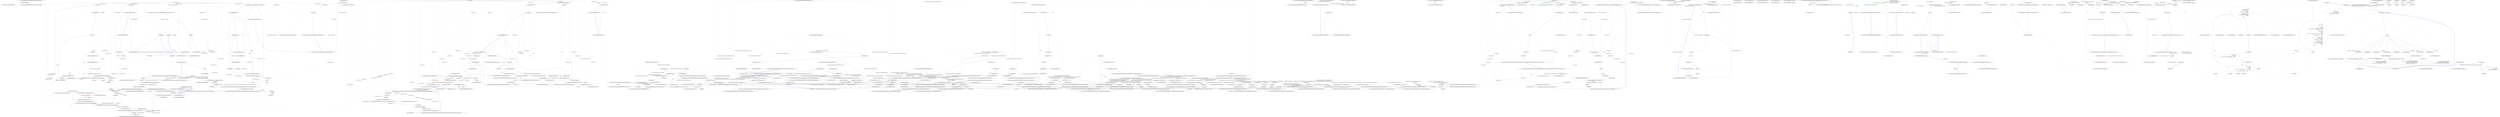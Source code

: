 digraph  {
n0 [cluster="Ninject.Selection.Heuristics.StandardPropertyInjectionHeuristic.ShouldInject(System.Reflection.PropertyInfo)", label="Entry Ninject.Selection.Heuristics.StandardPropertyInjectionHeuristic.ShouldInject(System.Reflection.PropertyInfo)", span="9-9"];
n1 [cluster="Ninject.Selection.Heuristics.StandardPropertyInjectionHeuristic.ShouldInject(System.Reflection.PropertyInfo)", label="return property.HasAttribute<InjectAttribute>();", span="11-11"];
n2 [cluster="Ninject.Selection.Heuristics.StandardPropertyInjectionHeuristic.ShouldInject(System.Reflection.PropertyInfo)", label="Exit Ninject.Selection.Heuristics.StandardPropertyInjectionHeuristic.ShouldInject(System.Reflection.PropertyInfo)", span="9-9"];
n3 [cluster="System.Reflection.ICustomAttributeProvider.HasAttribute<T>()", label="Entry System.Reflection.ICustomAttributeProvider.HasAttribute<T>()", span="31-31"];
m0_6 [cluster="System.Diagnostics.Contracts.Contract.Requires(bool)", file="Cache.cs", label="Entry System.Diagnostics.Contracts.Contract.Requires(bool)", span="0-0"];
m0_0 [cluster="Ninject.Activation.Caching.Cache.Cache(Ninject.Activation.IPipeline, Ninject.Activation.Caching.ICachePruner)", file="Cache.cs", label="Entry Ninject.Activation.Caching.Cache.Cache(Ninject.Activation.IPipeline, Ninject.Activation.Caching.ICachePruner)", span="50-50"];
m0_1 [cluster="Ninject.Activation.Caching.Cache.Cache(Ninject.Activation.IPipeline, Ninject.Activation.Caching.ICachePruner)", file="Cache.cs", label="Contract.Requires(pipeline != null)", span="52-52"];
m0_2 [cluster="Ninject.Activation.Caching.Cache.Cache(Ninject.Activation.IPipeline, Ninject.Activation.Caching.ICachePruner)", file="Cache.cs", label="Contract.Requires(cachePruner != null)", span="53-53"];
m0_3 [cluster="Ninject.Activation.Caching.Cache.Cache(Ninject.Activation.IPipeline, Ninject.Activation.Caching.ICachePruner)", file="Cache.cs", label="this.Pipeline = pipeline", span="55-55"];
m0_4 [cluster="Ninject.Activation.Caching.Cache.Cache(Ninject.Activation.IPipeline, Ninject.Activation.Caching.ICachePruner)", file="Cache.cs", label="cachePruner.Start(this)", span="56-56"];
m0_5 [cluster="Ninject.Activation.Caching.Cache.Cache(Ninject.Activation.IPipeline, Ninject.Activation.Caching.ICachePruner)", file="Cache.cs", label="Exit Ninject.Activation.Caching.Cache.Cache(Ninject.Activation.IPipeline, Ninject.Activation.Caching.ICachePruner)", span="50-50"];
m0_119 [cluster="Ninject.Activation.Caching.Cache.Forget(System.Collections.Generic.IEnumerable<Ninject.Activation.Caching.Cache.CacheEntry>)", file="Cache.cs", label="Exit Ninject.Activation.Caching.Cache.Forget(System.Collections.Generic.IEnumerable<Ninject.Activation.Caching.Cache.CacheEntry>)", span="246-246"];
m0_87 [cluster="Ninject.Activation.Caching.Cache.Forget(System.Collections.Generic.IEnumerable<Ninject.Activation.Caching.Cache.CacheEntry>)", file="Cache.cs", label="Entry Ninject.Activation.Caching.Cache.Forget(System.Collections.Generic.IEnumerable<Ninject.Activation.Caching.Cache.CacheEntry>)", span="246-246"];
m0_117 [cluster="Ninject.Activation.Caching.Cache.Forget(System.Collections.Generic.IEnumerable<Ninject.Activation.Caching.Cache.CacheEntry>)", file="Cache.cs", label="cacheEntries.ToList()", span="248-248"];
m0_118 [cluster="Ninject.Activation.Caching.Cache.Forget(System.Collections.Generic.IEnumerable<Ninject.Activation.Caching.Cache.CacheEntry>)", file="Cache.cs", label="this.Forget(entry)", span="250-250"];
m0_108 [cluster="Ninject.Activation.Caching.Cache.GetAllBindingEntries(Ninject.Infrastructure.Multimap<Ninject.Planning.Bindings.IBindingConfiguration, Ninject.Activation.Caching.Cache.CacheEntry>)", file="Cache.cs", label="Exit Ninject.Activation.Caching.Cache.GetAllBindingEntries(Ninject.Infrastructure.Multimap<Ninject.Planning.Bindings.IBindingConfiguration, Ninject.Activation.Caching.Cache.CacheEntry>)", span="228-228"];
m0_106 [cluster="Ninject.Activation.Caching.Cache.GetAllBindingEntries(Ninject.Infrastructure.Multimap<Ninject.Planning.Bindings.IBindingConfiguration, Ninject.Activation.Caching.Cache.CacheEntry>)", file="Cache.cs", label="Entry Ninject.Activation.Caching.Cache.GetAllBindingEntries(Ninject.Infrastructure.Multimap<Ninject.Planning.Bindings.IBindingConfiguration, Ninject.Activation.Caching.Cache.CacheEntry>)", span="228-228"];
m0_107 [cluster="Ninject.Activation.Caching.Cache.GetAllBindingEntries(Ninject.Infrastructure.Multimap<Ninject.Planning.Bindings.IBindingConfiguration, Ninject.Activation.Caching.Cache.CacheEntry>)", file="Cache.cs", label="return bindings.Values.SelectMany(bindingEntries => bindingEntries);", span="230-230"];
m0_13 [cluster="Ninject.Activation.Caching.Cache.Clear()", file="Cache.cs", label="Entry Ninject.Activation.Caching.Cache.Clear()", span="214-214"];
m0_100 [cluster="Ninject.Activation.Caching.Cache.Clear()", file="Cache.cs", label="this.entries", span="216-216"];
m0_101 [cluster="Ninject.Activation.Caching.Cache.Clear()", file="Cache.cs", label="this.Forget(this.GetAllCacheEntries())", span="218-218"];
m0_102 [cluster="Ninject.Activation.Caching.Cache.Clear()", file="Cache.cs", label="this.entries.Clear()", span="219-219"];
m0_103 [cluster="Ninject.Activation.Caching.Cache.Clear()", file="Cache.cs", label="Exit Ninject.Activation.Caching.Cache.Clear()", span="214-214"];
m0_7 [cluster="Ninject.Activation.Caching.ICachePruner.Start(Ninject.Activation.Caching.IPruneable)", file="Cache.cs", label="Entry Ninject.Activation.Caching.ICachePruner.Start(Ninject.Activation.Caching.IPruneable)", span="36-36"];
m0_78 [cluster="Ninject.Activation.Caching.Cache.Prune()", file="Cache.cs", label="Entry Ninject.Activation.Caching.Cache.Prune()", span="181-181"];
m0_79 [cluster="Ninject.Activation.Caching.Cache.Prune()", file="Cache.cs", label="this.entries", span="183-183"];
m0_80 [cluster="Ninject.Activation.Caching.Cache.Prune()", file="Cache.cs", label="var disposedScopes = this.entries.Where(scope => !((ReferenceEqualWeakReference)scope.Key).IsAlive).Select(scope => scope).ToList()", span="185-185"];
m0_81 [cluster="Ninject.Activation.Caching.Cache.Prune()", file="Cache.cs", label=disposedScopes, span="186-186"];
m0_82 [cluster="Ninject.Activation.Caching.Cache.Prune()", file="Cache.cs", label="this.entries.Remove(disposedScope.Key)", span="188-188"];
m0_83 [cluster="Ninject.Activation.Caching.Cache.Prune()", file="Cache.cs", label="this.Forget(GetAllBindingEntries(disposedScope.Value))", span="189-189"];
m0_84 [cluster="Ninject.Activation.Caching.Cache.Prune()", file="Cache.cs", label="Exit Ninject.Activation.Caching.Cache.Prune()", span="181-181"];
m0_127 [cluster="Ninject.Activation.Caching.Cache.CacheEntry.CacheEntry(Ninject.Activation.IContext, Ninject.Activation.InstanceReference)", file="Cache.cs", label="Exit Ninject.Activation.Caching.Cache.CacheEntry.CacheEntry(Ninject.Activation.IContext, Ninject.Activation.InstanceReference)", span="274-274"];
m0_28 [cluster="Ninject.Activation.Caching.Cache.CacheEntry.CacheEntry(Ninject.Activation.IContext, Ninject.Activation.InstanceReference)", file="Cache.cs", label="Entry Ninject.Activation.Caching.Cache.CacheEntry.CacheEntry(Ninject.Activation.IContext, Ninject.Activation.InstanceReference)", span="274-274"];
m0_125 [cluster="Ninject.Activation.Caching.Cache.CacheEntry.CacheEntry(Ninject.Activation.IContext, Ninject.Activation.InstanceReference)", file="Cache.cs", label="this.Context = context", span="276-276"];
m0_126 [cluster="Ninject.Activation.Caching.Cache.CacheEntry.CacheEntry(Ninject.Activation.IContext, Ninject.Activation.InstanceReference)", file="Cache.cs", label="this.Reference = reference", span="277-277"];
m0_124 [cluster="Ninject.Activation.IPipeline.Deactivate(Ninject.Activation.IContext, Ninject.Activation.InstanceReference)", file="Cache.cs", label="Entry Ninject.Activation.IPipeline.Deactivate(Ninject.Activation.IContext, Ninject.Activation.InstanceReference)", span="51-51"];
m0_31 [cluster="Ninject.Infrastructure.Multimap<TK, TV>.Multimap()", file="Cache.cs", label="Entry Ninject.Infrastructure.Multimap<TK, TV>.Multimap()", span="33-33"];
m0_42 [cluster="Ninject.Activation.Caching.Cache.TryGet(Ninject.Activation.IContext)", file="Cache.cs", label="!this.entries.TryGetValue(scope, out Multimap<IBindingConfiguration, CacheEntry> bindings)", span="128-128"];
m0_37 [cluster="Ninject.Activation.Caching.Cache.TryGet(Ninject.Activation.IContext)", file="Cache.cs", label="Entry Ninject.Activation.Caching.Cache.TryGet(Ninject.Activation.IContext)", span="118-118"];
m0_38 [cluster="Ninject.Activation.Caching.Cache.TryGet(Ninject.Activation.IContext)", file="Cache.cs", label="var scope = context.GetScope()", span="120-120"];
m0_44 [cluster="Ninject.Activation.Caching.Cache.TryGet(Ninject.Activation.IContext)", file="Cache.cs", label="bindings[context.Binding.BindingConfiguration]", span="133-133"];
m0_45 [cluster="Ninject.Activation.Caching.Cache.TryGet(Ninject.Activation.IContext)", file="Cache.cs", label="context.HasInferredGenericArguments", span="135-135"];
m0_47 [cluster="Ninject.Activation.Caching.Cache.TryGet(Ninject.Activation.IContext)", file="Cache.cs", label="var arguments = context.GenericArguments", span="138-138"];
m0_39 [cluster="Ninject.Activation.Caching.Cache.TryGet(Ninject.Activation.IContext)", file="Cache.cs", label="scope == null", span="121-121"];
m0_40 [cluster="Ninject.Activation.Caching.Cache.TryGet(Ninject.Activation.IContext)", file="Cache.cs", label="return null;", span="123-123"];
m0_41 [cluster="Ninject.Activation.Caching.Cache.TryGet(Ninject.Activation.IContext)", file="Cache.cs", label="this.entries", span="126-126"];
m0_43 [cluster="Ninject.Activation.Caching.Cache.TryGet(Ninject.Activation.IContext)", file="Cache.cs", label="return null;", span="130-130"];
m0_50 [cluster="Ninject.Activation.Caching.Cache.TryGet(Ninject.Activation.IContext)", file="Cache.cs", label="return null;", span="149-149"];
m0_46 [cluster="Ninject.Activation.Caching.Cache.TryGet(Ninject.Activation.IContext)", file="Cache.cs", label="var cachedArguments = entry.Context.GenericArguments", span="137-137"];
m0_49 [cluster="Ninject.Activation.Caching.Cache.TryGet(Ninject.Activation.IContext)", file="Cache.cs", label="return entry.Reference.Instance;", span="146-146"];
m0_48 [cluster="Ninject.Activation.Caching.Cache.TryGet(Ninject.Activation.IContext)", file="Cache.cs", label="!cachedArguments.SequenceEqual(arguments)", span="140-140"];
m0_51 [cluster="Ninject.Activation.Caching.Cache.TryGet(Ninject.Activation.IContext)", file="Cache.cs", label="Exit Ninject.Activation.Caching.Cache.TryGet(Ninject.Activation.IContext)", span="118-118"];
m0_99 [cluster="System.Collections.Generic.IDictionary<TKey, TValue>.Remove(TKey)", file="Cache.cs", label="Entry System.Collections.Generic.IDictionary<TKey, TValue>.Remove(TKey)", span="0-0"];
m0_21 [cluster="Ninject.Activation.Caching.Cache.Remember(Ninject.Activation.IContext, Ninject.Activation.InstanceReference)", file="Cache.cs", label="this.entries[weakScopeReference] = new Multimap<IBindingConfiguration, CacheEntry>()", span="101-101"];
m0_15 [cluster="Ninject.Activation.Caching.Cache.Remember(Ninject.Activation.IContext, Ninject.Activation.InstanceReference)", file="Cache.cs", label="Entry Ninject.Activation.Caching.Cache.Remember(Ninject.Activation.IContext, Ninject.Activation.InstanceReference)", span="91-91"];
m0_16 [cluster="Ninject.Activation.Caching.Cache.Remember(Ninject.Activation.IContext, Ninject.Activation.InstanceReference)", file="Cache.cs", label="var scope = context.GetScope()", span="93-93"];
m0_17 [cluster="Ninject.Activation.Caching.Cache.Remember(Ninject.Activation.IContext, Ninject.Activation.InstanceReference)", file="Cache.cs", label="var entry = new CacheEntry(context, reference)", span="94-94"];
m0_25 [cluster="Ninject.Activation.Caching.Cache.Remember(Ninject.Activation.IContext, Ninject.Activation.InstanceReference)", file="Cache.cs", label="this.entries[weakScopeReference].Add(context.Binding.BindingConfiguration, entry)", span="109-109"];
m0_19 [cluster="Ninject.Activation.Caching.Cache.Remember(Ninject.Activation.IContext, Ninject.Activation.InstanceReference)", file="Cache.cs", label="var weakScopeReference = new ReferenceEqualWeakReference(scope)", span="98-98"];
m0_22 [cluster="Ninject.Activation.Caching.Cache.Remember(Ninject.Activation.IContext, Ninject.Activation.InstanceReference)", color=red, community=0, file="Cache.cs", label="33: var notifyScope = scope as INotifyWhenDisposed", span="102-102"];
m0_18 [cluster="Ninject.Activation.Caching.Cache.Remember(Ninject.Activation.IContext, Ninject.Activation.InstanceReference)", file="Cache.cs", label="this.entries", span="96-96"];
m0_20 [cluster="Ninject.Activation.Caching.Cache.Remember(Ninject.Activation.IContext, Ninject.Activation.InstanceReference)", file="Cache.cs", label="!this.entries.ContainsKey(weakScopeReference)", span="99-99"];
m0_24 [cluster="Ninject.Activation.Caching.Cache.Remember(Ninject.Activation.IContext, Ninject.Activation.InstanceReference)", file="Cache.cs", label="notifyScope.Disposed += (o, e) => this.Clear(weakScopeReference)", span="105-105"];
m0_23 [cluster="Ninject.Activation.Caching.Cache.Remember(Ninject.Activation.IContext, Ninject.Activation.InstanceReference)", color=red, community=0, file="Cache.cs", label="33: notifyScope != null", span="103-103"];
m0_26 [cluster="Ninject.Activation.Caching.Cache.Remember(Ninject.Activation.IContext, Ninject.Activation.InstanceReference)", file="Cache.cs", label="Exit Ninject.Activation.Caching.Cache.Remember(Ninject.Activation.IContext, Ninject.Activation.InstanceReference)", span="91-91"];
m0_105 [cluster="System.Collections.Generic.ICollection<T>.Clear()", file="Cache.cs", label="Entry System.Collections.Generic.ICollection<T>.Clear()", span="0-0"];
m0_52 [cluster="Unk.TryGetValue", file="Cache.cs", label="Entry Unk.TryGetValue", span=""];
m0_67 [cluster="Unk.Where", file="Cache.cs", label="Entry Unk.Where", span=""];
m0_53 [cluster="Unk.SequenceEqual", file="Cache.cs", label="Entry Unk.SequenceEqual", span=""];
m0_65 [cluster="System.Collections.Generic.IEnumerable<TSource>.SelectMany<TSource, TResult>(System.Func<TSource, System.Collections.Generic.IEnumerable<TResult>>)", file="Cache.cs", label="Entry System.Collections.Generic.IEnumerable<TSource>.SelectMany<TSource, TResult>(System.Func<TSource, System.Collections.Generic.IEnumerable<TResult>>)", span="0-0"];
m0_14 [cluster="Ninject.Infrastructure.Disposal.DisposableObject.Dispose(bool)", file="Cache.cs", label="Entry Ninject.Infrastructure.Disposal.DisposableObject.Dispose(bool)", span="62-62"];
m0_86 [cluster="Unk.GetAllBindingEntries", file="Cache.cs", label="Entry Unk.GetAllBindingEntries", span=""];
m0_27 [cluster="Ninject.Activation.IContext.GetScope()", file="Cache.cs", label="Entry Ninject.Activation.IContext.GetScope()", span="81-81"];
m0_70 [cluster="Unk.Remove", file="Cache.cs", label="Entry Unk.Remove", span=""];
m0_66 [cluster="System.Collections.Generic.IEnumerable<TSource>.ToList<TSource>()", file="Cache.cs", label="Entry System.Collections.Generic.IEnumerable<TSource>.ToList<TSource>()", span="0-0"];
m0_30 [cluster="System.Collections.Generic.IDictionary<TKey, TValue>.ContainsKey(TKey)", file="Cache.cs", label="Entry System.Collections.Generic.IDictionary<TKey, TValue>.ContainsKey(TKey)", span="0-0"];
m0_104 [cluster="Ninject.Activation.Caching.Cache.GetAllCacheEntries()", file="Cache.cs", label="Entry Ninject.Activation.Caching.Cache.GetAllCacheEntries()", span="237-237"];
m0_112 [cluster="Ninject.Activation.Caching.Cache.GetAllCacheEntries()", file="Cache.cs", label="return this.entries.SelectMany(scopeCache => GetAllBindingEntries(scopeCache.Value));", span="239-239"];
m0_113 [cluster="Ninject.Activation.Caching.Cache.GetAllCacheEntries()", file="Cache.cs", label="Exit Ninject.Activation.Caching.Cache.GetAllCacheEntries()", span="237-237"];
m0_114 [cluster="lambda expression", file="Cache.cs", label="Entry lambda expression", span="239-239"];
m0_34 [cluster="lambda expression", file="Cache.cs", label="this.Clear(weakScopeReference)", span="105-105"];
m0_33 [cluster="lambda expression", file="Cache.cs", label="Entry lambda expression", span="105-105"];
m0_35 [cluster="lambda expression", file="Cache.cs", label="Exit lambda expression", span="105-105"];
m0_75 [cluster="lambda expression", file="Cache.cs", label="ReferenceEquals(instance, cacheEntry.Reference.Instance)", span="165-165"];
m0_71 [cluster="lambda expression", file="Cache.cs", label="Entry lambda expression", span="163-163"];
m0_74 [cluster="lambda expression", file="Cache.cs", label="Entry lambda expression", span="165-165"];
m0_72 [cluster="lambda expression", file="Cache.cs", label="bindingEntries.Values", span="163-163"];
m0_73 [cluster="lambda expression", file="Cache.cs", label="Exit lambda expression", span="163-163"];
m0_76 [cluster="lambda expression", file="Cache.cs", label="Exit lambda expression", span="165-165"];
m0_88 [cluster="lambda expression", file="Cache.cs", label="Entry lambda expression", span="185-185"];
m0_91 [cluster="lambda expression", file="Cache.cs", label="Entry lambda expression", span="185-185"];
m0_89 [cluster="lambda expression", file="Cache.cs", label="!((ReferenceEqualWeakReference)scope.Key).IsAlive", span="185-185"];
m0_90 [cluster="lambda expression", file="Cache.cs", label="Exit lambda expression", span="185-185"];
m0_92 [cluster="lambda expression", file="Cache.cs", label=scope, span="185-185"];
m0_93 [cluster="lambda expression", file="Cache.cs", label="Exit lambda expression", span="185-185"];
m0_109 [cluster="lambda expression", file="Cache.cs", label="Entry lambda expression", span="230-230"];
m0_110 [cluster="lambda expression", file="Cache.cs", label=bindingEntries, span="230-230"];
m0_111 [cluster="lambda expression", file="Cache.cs", label="Exit lambda expression", span="230-230"];
m0_115 [cluster="lambda expression", file="Cache.cs", label="GetAllBindingEntries(scopeCache.Value)", span="239-239"];
m0_116 [cluster="lambda expression", file="Cache.cs", label="Exit lambda expression", span="239-239"];
m0_69 [cluster="Unk.Forget", file="Cache.cs", label="Entry Unk.Forget", span=""];
m0_77 [cluster="object.ReferenceEquals(object, object)", file="Cache.cs", label="Entry object.ReferenceEquals(object, object)", span="0-0"];
m0_85 [cluster="Unk.Select", file="Cache.cs", label="Entry Unk.Select", span=""];
m0_60 [cluster="Ninject.Activation.Caching.Cache.Release(object)", file="Cache.cs", label="this.Forget(cacheEntry)", span="168-168"];
m0_54 [cluster="Ninject.Activation.Caching.Cache.Release(object)", file="Cache.cs", label="Entry Ninject.Activation.Caching.Cache.Release(object)", span="158-158"];
m0_55 [cluster="Ninject.Activation.Caching.Cache.Release(object)", file="Cache.cs", label="this.entries", span="160-160"];
m0_58 [cluster="Ninject.Activation.Caching.Cache.Release(object)", file="Cache.cs", label="var instanceEntries = bindingEntry.Where(cacheEntry => ReferenceEquals(instance, cacheEntry.Reference.Instance)).ToList()", span="165-165"];
m0_56 [cluster="Ninject.Activation.Caching.Cache.Release(object)", file="Cache.cs", label="var instanceFound = false", span="162-162"];
m0_57 [cluster="Ninject.Activation.Caching.Cache.Release(object)", file="Cache.cs", label="this.entries.Values.SelectMany(bindingEntries => bindingEntries.Values).ToList()", span="163-163"];
m0_63 [cluster="Ninject.Activation.Caching.Cache.Release(object)", file="Cache.cs", label="return instanceFound;", span="174-174"];
m0_61 [cluster="Ninject.Activation.Caching.Cache.Release(object)", file="Cache.cs", label="bindingEntry.Remove(cacheEntry)", span="169-169"];
m0_59 [cluster="Ninject.Activation.Caching.Cache.Release(object)", file="Cache.cs", label=instanceEntries, span="166-166"];
m0_62 [cluster="Ninject.Activation.Caching.Cache.Release(object)", file="Cache.cs", label="instanceFound = true", span="170-170"];
m0_64 [cluster="Ninject.Activation.Caching.Cache.Release(object)", file="Cache.cs", label="Exit Ninject.Activation.Caching.Cache.Release(object)", span="158-158"];
m0_32 [cluster="Ninject.Infrastructure.Multimap<TK, TV>.Add(TK, TV)", file="Cache.cs", label="Entry Ninject.Infrastructure.Multimap<TK, TV>.Add(TK, TV)", span="70-70"];
m0_68 [cluster="Unk.ToList", file="Cache.cs", label="Entry Unk.ToList", span=""];
m0_8 [cluster="Ninject.Activation.Caching.Cache.Dispose(bool)", file="Cache.cs", label="Entry Ninject.Activation.Caching.Cache.Dispose(bool)", span="76-76"];
m0_9 [cluster="Ninject.Activation.Caching.Cache.Dispose(bool)", file="Cache.cs", label="disposing && !this.IsDisposed", span="78-78"];
m0_11 [cluster="Ninject.Activation.Caching.Cache.Dispose(bool)", file="Cache.cs", label="base.Dispose(disposing)", span="83-83"];
m0_10 [cluster="Ninject.Activation.Caching.Cache.Dispose(bool)", file="Cache.cs", label="this.Clear()", span="80-80"];
m0_12 [cluster="Ninject.Activation.Caching.Cache.Dispose(bool)", file="Cache.cs", label="Exit Ninject.Activation.Caching.Cache.Dispose(bool)", span="76-76"];
m0_123 [cluster="Ninject.Activation.Caching.Cache.Forget(Ninject.Activation.Caching.Cache.CacheEntry)", file="Cache.cs", label="Exit Ninject.Activation.Caching.Cache.Forget(Ninject.Activation.Caching.Cache.CacheEntry)", span="258-258"];
m0_120 [cluster="Ninject.Activation.Caching.Cache.Forget(Ninject.Activation.Caching.Cache.CacheEntry)", file="Cache.cs", label="Entry Ninject.Activation.Caching.Cache.Forget(Ninject.Activation.Caching.Cache.CacheEntry)", span="258-258"];
m0_121 [cluster="Ninject.Activation.Caching.Cache.Forget(Ninject.Activation.Caching.Cache.CacheEntry)", file="Cache.cs", label="this.Clear(entry.Reference.Instance)", span="260-260"];
m0_122 [cluster="Ninject.Activation.Caching.Cache.Forget(Ninject.Activation.Caching.Cache.CacheEntry)", file="Cache.cs", label="this.Pipeline.Deactivate(entry.Context, entry.Reference)", span="261-261"];
m0_95 [cluster="Ninject.Activation.Caching.Cache.Clear(object)", file="Cache.cs", label="this.entries.TryGetValue(scope, out Multimap<IBindingConfiguration, CacheEntry> bindings)", span="203-203"];
m0_36 [cluster="Ninject.Activation.Caching.Cache.Clear(object)", file="Cache.cs", label="Entry Ninject.Activation.Caching.Cache.Clear(object)", span="199-199"];
m0_94 [cluster="Ninject.Activation.Caching.Cache.Clear(object)", file="Cache.cs", label="this.entries", span="201-201"];
m0_96 [cluster="Ninject.Activation.Caching.Cache.Clear(object)", file="Cache.cs", label="this.entries.Remove(scope)", span="205-205"];
m0_97 [cluster="Ninject.Activation.Caching.Cache.Clear(object)", file="Cache.cs", label="this.Forget(GetAllBindingEntries(bindings))", span="206-206"];
m0_98 [cluster="Ninject.Activation.Caching.Cache.Clear(object)", file="Cache.cs", label="Exit Ninject.Activation.Caching.Cache.Clear(object)", span="199-199"];
m0_29 [cluster="Ninject.Infrastructure.ReferenceEqualWeakReference.ReferenceEqualWeakReference(object)", file="Cache.cs", label="Entry Ninject.Infrastructure.ReferenceEqualWeakReference.ReferenceEqualWeakReference(object)", span="40-40"];
m0_128 [file="Cache.cs", label="Ninject.Activation.Caching.Cache", span=""];
m0_129 [file="Cache.cs", label=weakScopeReference, span=""];
m0_130 [file="Cache.cs", label=object, span=""];
m0_131 [file="Cache.cs", label="Ninject.Activation.Caching.Cache.CacheEntry", span=""];
m2_41 [cluster="Ninject.Planning.IPlanner.GetPlan(System.Type)", file="Context.cs", label="Entry Ninject.Planning.IPlanner.GetPlan(System.Type)", span="45-45"];
m2_24 [cluster="Ninject.Activation.Context.Resolve()", file="Context.cs", label="Entry Ninject.Activation.Context.Resolve()", span="118-118"];
m2_25 [cluster="Ninject.Activation.Context.Resolve()", file="Context.cs", label="this.IsCyclical(this.Request.ParentContext)", span="120-120"];
m2_26 [cluster="Ninject.Activation.Context.Resolve()", file="Context.cs", label="throw new ActivationException(ExceptionFormatter.CyclicalDependenciesDetected(this));", span="122-122"];
m2_27 [cluster="Ninject.Activation.Context.Resolve()", file="Context.cs", label="this.cachedScope = this.Request.GetScope() ?? this.Binding.GetScope(this)", span="127-127"];
m2_28 [cluster="Ninject.Activation.Context.Resolve()", file="Context.cs", label="this.cachedScope != null", span="129-129"];
m2_29 [cluster="Ninject.Activation.Context.Resolve()", file="Context.cs", label="this.cachedScope", span="131-131"];
m2_31 [cluster="Ninject.Activation.Context.Resolve()", file="Context.cs", label="return this.ResolveInternal(null);", span="138-138"];
m2_30 [cluster="Ninject.Activation.Context.Resolve()", file="Context.cs", label="return this.ResolveInternal(this.cachedScope);", span="133-133"];
m2_32 [cluster="Ninject.Activation.Context.Resolve()", file="Context.cs", label="Exit Ninject.Activation.Context.Resolve()", span="118-118"];
m2_23 [cluster="Ninject.Planning.Bindings.IBindingConfiguration.GetProvider(Ninject.Activation.IContext)", file="Context.cs", label="Entry Ninject.Planning.Bindings.IBindingConfiguration.GetProvider(Ninject.Activation.IContext)", span="96-96"];
m2_65 [cluster="System.Collections.Generic.Stack<T>.Pop()", file="Context.cs", label="Entry System.Collections.Generic.Stack<T>.Pop()", span="0-0"];
m2_68 [cluster="object.GetType()", file="Context.cs", label="Entry object.GetType()", span="0-0"];
m2_34 [cluster="Ninject.ActivationException.ActivationException(string)", file="Context.cs", label="Entry Ninject.ActivationException.ActivationException(string)", span="46-46"];
m2_15 [cluster="Ninject.Activation.Context.GetScope()", file="Context.cs", label="Entry Ninject.Activation.Context.GetScope()", span="106-106"];
m2_16 [cluster="Ninject.Activation.Context.GetScope()", file="Context.cs", label="return this.cachedScope ?? this.Request.GetScope() ?? this.Binding.GetScope(this);", span="108-108"];
m2_17 [cluster="Ninject.Activation.Context.GetScope()", file="Context.cs", label="Exit Ninject.Activation.Context.GetScope()", span="106-106"];
m2_0 [cluster="Ninject.Activation.Context.Context(Ninject.IReadOnlyKernel, Ninject.Activation.IRequest, Ninject.Planning.Bindings.IBinding, Ninject.Activation.Caching.ICache, Ninject.Planning.IPlanner, Ninject.Activation.IPipeline)", file="Context.cs", label="Entry Ninject.Activation.Context.Context(Ninject.IReadOnlyKernel, Ninject.Activation.IRequest, Ninject.Planning.Bindings.IBinding, Ninject.Activation.Caching.ICache, Ninject.Planning.IPlanner, Ninject.Activation.IPipeline)", span="52-52"];
m2_1 [cluster="Ninject.Activation.Context.Context(Ninject.IReadOnlyKernel, Ninject.Activation.IRequest, Ninject.Planning.Bindings.IBinding, Ninject.Activation.Caching.ICache, Ninject.Planning.IPlanner, Ninject.Activation.IPipeline)", file="Context.cs", label="this.Kernel = readonlyKernel", span="54-54"];
m2_2 [cluster="Ninject.Activation.Context.Context(Ninject.IReadOnlyKernel, Ninject.Activation.IRequest, Ninject.Planning.Bindings.IBinding, Ninject.Activation.Caching.ICache, Ninject.Planning.IPlanner, Ninject.Activation.IPipeline)", file="Context.cs", label="this.Request = request", span="55-55"];
m2_3 [cluster="Ninject.Activation.Context.Context(Ninject.IReadOnlyKernel, Ninject.Activation.IRequest, Ninject.Planning.Bindings.IBinding, Ninject.Activation.Caching.ICache, Ninject.Planning.IPlanner, Ninject.Activation.IPipeline)", file="Context.cs", label="this.Binding = binding", span="56-56"];
m2_4 [cluster="Ninject.Activation.Context.Context(Ninject.IReadOnlyKernel, Ninject.Activation.IRequest, Ninject.Planning.Bindings.IBinding, Ninject.Activation.Caching.ICache, Ninject.Planning.IPlanner, Ninject.Activation.IPipeline)", file="Context.cs", label="this.Parameters = request.Parameters.Union(binding.Parameters).ToList()", span="57-57"];
m2_5 [cluster="Ninject.Activation.Context.Context(Ninject.IReadOnlyKernel, Ninject.Activation.IRequest, Ninject.Planning.Bindings.IBinding, Ninject.Activation.Caching.ICache, Ninject.Planning.IPlanner, Ninject.Activation.IPipeline)", file="Context.cs", label="this.Cache = cache", span="58-58"];
m2_6 [cluster="Ninject.Activation.Context.Context(Ninject.IReadOnlyKernel, Ninject.Activation.IRequest, Ninject.Planning.Bindings.IBinding, Ninject.Activation.Caching.ICache, Ninject.Planning.IPlanner, Ninject.Activation.IPipeline)", file="Context.cs", label="this.Planner = planner", span="59-59"];
m2_7 [cluster="Ninject.Activation.Context.Context(Ninject.IReadOnlyKernel, Ninject.Activation.IRequest, Ninject.Planning.Bindings.IBinding, Ninject.Activation.Caching.ICache, Ninject.Planning.IPlanner, Ninject.Activation.IPipeline)", file="Context.cs", label="this.Pipeline = pipeline", span="60-60"];
m2_8 [cluster="Ninject.Activation.Context.Context(Ninject.IReadOnlyKernel, Ninject.Activation.IRequest, Ninject.Planning.Bindings.IBinding, Ninject.Activation.Caching.ICache, Ninject.Planning.IPlanner, Ninject.Activation.IPipeline)", file="Context.cs", label="binding.Service.GetTypeInfo().IsGenericTypeDefinition", span="62-62"];
m2_10 [cluster="Ninject.Activation.Context.Context(Ninject.IReadOnlyKernel, Ninject.Activation.IRequest, Ninject.Planning.Bindings.IBinding, Ninject.Activation.Caching.ICache, Ninject.Planning.IPlanner, Ninject.Activation.IPipeline)", file="Context.cs", label="this.GenericArguments = request.Service.GetTypeInfo().GenericTypeArguments", span="65-65"];
m2_9 [cluster="Ninject.Activation.Context.Context(Ninject.IReadOnlyKernel, Ninject.Activation.IRequest, Ninject.Planning.Bindings.IBinding, Ninject.Activation.Caching.ICache, Ninject.Planning.IPlanner, Ninject.Activation.IPipeline)", file="Context.cs", label="this.HasInferredGenericArguments = true", span="64-64"];
m2_11 [cluster="Ninject.Activation.Context.Context(Ninject.IReadOnlyKernel, Ninject.Activation.IRequest, Ninject.Planning.Bindings.IBinding, Ninject.Activation.Caching.ICache, Ninject.Planning.IPlanner, Ninject.Activation.IPipeline)", file="Context.cs", label="Exit Ninject.Activation.Context.Context(Ninject.IReadOnlyKernel, Ninject.Activation.IRequest, Ninject.Planning.Bindings.IBinding, Ninject.Activation.Caching.ICache, Ninject.Planning.IPlanner, Ninject.Activation.IPipeline)", span="52-52"];
m2_35 [cluster="Ninject.Infrastructure.Introspection.ExceptionFormatter.CyclicalDependenciesDetected(Ninject.Activation.IContext)", file="Context.cs", label="Entry Ninject.Infrastructure.Introspection.ExceptionFormatter.CyclicalDependenciesDetected(Ninject.Activation.IContext)", span="164-164"];
m2_67 [cluster="Ninject.Activation.Caching.ICache.Remember(Ninject.Activation.IContext, Ninject.Activation.InstanceReference)", file="Context.cs", label="Entry Ninject.Activation.Caching.ICache.Remember(Ninject.Activation.IContext, Ninject.Activation.InstanceReference)", span="42-42"];
m2_64 [cluster="Ninject.Activation.IProvider.Create(Ninject.Activation.IContext)", file="Context.cs", label="Entry Ninject.Activation.IProvider.Create(Ninject.Activation.IContext)", span="42-42"];
m2_36 [cluster="Ninject.Activation.Context.ResolveInternal(object)", file="Context.cs", label="Entry Ninject.Activation.Context.ResolveInternal(object)", span="156-156"];
m2_42 [cluster="Ninject.Activation.Context.ResolveInternal(object)", file="Context.cs", label="var cachedInstance = this.Cache.TryGet(this)", span="158-158"];
m2_54 [cluster="Ninject.Activation.Context.ResolveInternal(object)", file="Context.cs", label="scope != null", span="186-186"];
m2_43 [cluster="Ninject.Activation.Context.ResolveInternal(object)", file="Context.cs", label="cachedInstance != null", span="160-160"];
m2_44 [cluster="Ninject.Activation.Context.ResolveInternal(object)", file="Context.cs", label="return cachedInstance;", span="162-162"];
m2_45 [cluster="Ninject.Activation.Context.ResolveInternal(object)", file="Context.cs", label="this.Request.ActiveBindings.Push(this.Binding)", span="165-165"];
m2_46 [cluster="Ninject.Activation.Context.ResolveInternal(object)", file="Context.cs", label="var reference = new InstanceReference { Instance = this.GetProvider().Create(this) }", span="167-167"];
m2_47 [cluster="Ninject.Activation.Context.ResolveInternal(object)", file="Context.cs", label="this.Request.ActiveBindings.Pop()", span="169-169"];
m2_48 [cluster="Ninject.Activation.Context.ResolveInternal(object)", file="Context.cs", label="reference.Instance == null", span="171-171"];
m2_55 [cluster="Ninject.Activation.Context.ResolveInternal(object)", file="Context.cs", label="this.Cache.Remember(this, reference)", span="188-188"];
m2_57 [cluster="Ninject.Activation.Context.ResolveInternal(object)", file="Context.cs", label="this.Plan = this.Planner.GetPlan(reference.Instance.GetType())", span="193-193"];
m2_58 [cluster="Ninject.Activation.Context.ResolveInternal(object)", file="Context.cs", label="this.Pipeline.Activate(this, reference)", span="196-196"];
m2_59 [cluster="Ninject.Activation.Context.ResolveInternal(object)", file="Context.cs", label="return reference.Instance;", span="198-198"];
m2_49 [cluster="Ninject.Activation.Context.ResolveInternal(object)", file="Context.cs", label="!this.Kernel.Settings.AllowNullInjection", span="173-173"];
m2_50 [cluster="Ninject.Activation.Context.ResolveInternal(object)", file="Context.cs", label="throw new ActivationException(ExceptionFormatter.ProviderReturnedNull(this));", span="175-175"];
m2_51 [cluster="Ninject.Activation.Context.ResolveInternal(object)", file="Context.cs", label="this.Plan == null", span="178-178"];
m2_52 [cluster="Ninject.Activation.Context.ResolveInternal(object)", file="Context.cs", label="this.Plan = this.Planner.GetPlan(this.Request.Service)", span="180-180"];
m2_53 [cluster="Ninject.Activation.Context.ResolveInternal(object)", file="Context.cs", label="return null;", span="183-183"];
m2_56 [cluster="Ninject.Activation.Context.ResolveInternal(object)", file="Context.cs", label="this.Plan == null", span="191-191"];
m2_60 [cluster="Ninject.Activation.Context.ResolveInternal(object)", file="Context.cs", label="Exit Ninject.Activation.Context.ResolveInternal(object)", span="156-156"];
m2_18 [cluster="Ninject.Activation.IRequest.GetScope()", file="Context.cs", label="Entry Ninject.Activation.IRequest.GetScope()", span="108-108"];
m2_19 [cluster="Ninject.Planning.Bindings.IBindingConfiguration.GetScope(Ninject.Activation.IContext)", file="Context.cs", label="Entry Ninject.Planning.Bindings.IBindingConfiguration.GetScope(Ninject.Activation.IContext)", span="103-103"];
m2_79 [cluster="Ninject.Activation.IContext.GetScope()", file="Context.cs", label="Entry Ninject.Activation.IContext.GetScope()", span="81-81"];
m2_37 [cluster="Ninject.Activation.Context.BuildPlan(System.Type)", file="Context.cs", label="Entry Ninject.Activation.Context.BuildPlan(System.Type)", span="148-148"];
m2_38 [cluster="Ninject.Activation.Context.BuildPlan(System.Type)", file="Context.cs", label="this.Plan == null", span="150-150"];
m2_39 [cluster="Ninject.Activation.Context.BuildPlan(System.Type)", file="Context.cs", label="this.Plan = this.Planner.GetPlan(type)", span="152-152"];
m2_40 [cluster="Ninject.Activation.Context.BuildPlan(System.Type)", file="Context.cs", label="Exit Ninject.Activation.Context.BuildPlan(System.Type)", span="148-148"];
m2_13 [cluster="System.Collections.Generic.IEnumerable<TSource>.ToList<TSource>()", file="Context.cs", label="Entry System.Collections.Generic.IEnumerable<TSource>.ToList<TSource>()", span="0-0"];
m2_66 [cluster="Ninject.Infrastructure.Introspection.ExceptionFormatter.ProviderReturnedNull(Ninject.Activation.IContext)", file="Context.cs", label="Entry Ninject.Infrastructure.Introspection.ExceptionFormatter.ProviderReturnedNull(Ninject.Activation.IContext)", span="306-306"];
m2_63 [cluster="Ninject.Activation.InstanceReference.InstanceReference()", file="Context.cs", label="Entry Ninject.Activation.InstanceReference.InstanceReference()", span="31-31"];
m2_14 [cluster="System.Type.GetTypeInfo()", file="Context.cs", label="Entry System.Type.GetTypeInfo()", span="0-0"];
m2_20 [cluster="Ninject.Activation.Context.GetProvider()", file="Context.cs", label="Entry Ninject.Activation.Context.GetProvider()", span="112-112"];
m2_21 [cluster="Ninject.Activation.Context.GetProvider()", file="Context.cs", label="return this.Binding.GetProvider(this);", span="114-114"];
m2_22 [cluster="Ninject.Activation.Context.GetProvider()", file="Context.cs", label="Exit Ninject.Activation.Context.GetProvider()", span="112-112"];
m2_69 [cluster="Ninject.Activation.IPipeline.Activate(Ninject.Activation.IContext, Ninject.Activation.InstanceReference)", file="Context.cs", label="Entry Ninject.Activation.IPipeline.Activate(Ninject.Activation.IContext, Ninject.Activation.InstanceReference)", span="44-44"];
m2_33 [cluster="Ninject.Activation.Context.IsCyclical(Ninject.Activation.IContext)", file="Context.cs", label="Entry Ninject.Activation.Context.IsCyclical(Ninject.Activation.IContext)", span="201-201"];
m2_70 [cluster="Ninject.Activation.Context.IsCyclical(Ninject.Activation.IContext)", file="Context.cs", label="targetContext == null", span="203-203"];
m2_72 [cluster="Ninject.Activation.Context.IsCyclical(Ninject.Activation.IContext)", file="Context.cs", label="targetContext.Request.Service == this.Request.Service", span="208-208"];
m2_73 [cluster="Ninject.Activation.Context.IsCyclical(Ninject.Activation.IContext)", color=red, community=0, file="Context.cs", label="29: !(this.Request.Target is PropertyTarget) || targetContext.GetScope() != this.GetScope() || this.GetScope() == null", span="210-210"];
m2_75 [cluster="Ninject.Activation.Context.IsCyclical(Ninject.Activation.IContext)", file="Context.cs", label="this.IsCyclical(targetContext.Request.ParentContext)", span="216-216"];
m2_71 [cluster="Ninject.Activation.Context.IsCyclical(Ninject.Activation.IContext)", file="Context.cs", label="return false;", span="205-205"];
m2_74 [cluster="Ninject.Activation.Context.IsCyclical(Ninject.Activation.IContext)", file="Context.cs", label="return true;", span="212-212"];
m2_76 [cluster="Ninject.Activation.Context.IsCyclical(Ninject.Activation.IContext)", file="Context.cs", label="return true;", span="218-218"];
m2_77 [cluster="Ninject.Activation.Context.IsCyclical(Ninject.Activation.IContext)", file="Context.cs", label="return false;", span="221-221"];
m2_78 [cluster="Ninject.Activation.Context.IsCyclical(Ninject.Activation.IContext)", file="Context.cs", label="Exit Ninject.Activation.Context.IsCyclical(Ninject.Activation.IContext)", span="201-201"];
m2_61 [cluster="Ninject.Activation.Caching.ICache.TryGet(Ninject.Activation.IContext)", file="Context.cs", label="Entry Ninject.Activation.Caching.ICache.TryGet(Ninject.Activation.IContext)", span="49-49"];
m2_12 [cluster="System.Collections.Generic.IEnumerable<TSource>.Union<TSource>(System.Collections.Generic.IEnumerable<TSource>)", file="Context.cs", label="Entry System.Collections.Generic.IEnumerable<TSource>.Union<TSource>(System.Collections.Generic.IEnumerable<TSource>)", span="0-0"];
m2_62 [cluster="System.Collections.Generic.Stack<T>.Push(T)", file="Context.cs", label="Entry System.Collections.Generic.Stack<T>.Push(T)", span="0-0"];
m2_80 [file="Context.cs", label="Ninject.Activation.Context", span=""];
m4_123 [cluster="Ninject.Tests.Integration.StandardKernelTests.WhenGetAllIsCalledForInterfaceBoundService.ReturnsSeriesOfItemsInOrderTheyWereBound()", file="ExtensionsForAssembly.cs", label="Entry Ninject.Tests.Integration.StandardKernelTests.WhenGetAllIsCalledForInterfaceBoundService.ReturnsSeriesOfItemsInOrderTheyWereBound()", span="210-210"];
m4_124 [cluster="Ninject.Tests.Integration.StandardKernelTests.WhenGetAllIsCalledForInterfaceBoundService.ReturnsSeriesOfItemsInOrderTheyWereBound()", file="ExtensionsForAssembly.cs", label="kernel.Bind<IWeapon>().To<Sword>()", span="212-212"];
m4_125 [cluster="Ninject.Tests.Integration.StandardKernelTests.WhenGetAllIsCalledForInterfaceBoundService.ReturnsSeriesOfItemsInOrderTheyWereBound()", file="ExtensionsForAssembly.cs", label="kernel.Bind<IWeapon>().To<Shuriken>()", span="213-213"];
m4_126 [cluster="Ninject.Tests.Integration.StandardKernelTests.WhenGetAllIsCalledForInterfaceBoundService.ReturnsSeriesOfItemsInOrderTheyWereBound()", file="ExtensionsForAssembly.cs", label="var weapons = kernel.GetAll<IWeapon>().ToArray()", span="215-215"];
m4_127 [cluster="Ninject.Tests.Integration.StandardKernelTests.WhenGetAllIsCalledForInterfaceBoundService.ReturnsSeriesOfItemsInOrderTheyWereBound()", file="ExtensionsForAssembly.cs", label="weapons.ShouldNotBeNull()", span="217-217"];
m4_128 [cluster="Ninject.Tests.Integration.StandardKernelTests.WhenGetAllIsCalledForInterfaceBoundService.ReturnsSeriesOfItemsInOrderTheyWereBound()", file="ExtensionsForAssembly.cs", label="weapons.Length.ShouldBe(2)", span="218-218"];
m4_129 [cluster="Ninject.Tests.Integration.StandardKernelTests.WhenGetAllIsCalledForInterfaceBoundService.ReturnsSeriesOfItemsInOrderTheyWereBound()", file="ExtensionsForAssembly.cs", label="weapons[0].ShouldBeInstanceOf<Sword>()", span="219-219"];
m4_130 [cluster="Ninject.Tests.Integration.StandardKernelTests.WhenGetAllIsCalledForInterfaceBoundService.ReturnsSeriesOfItemsInOrderTheyWereBound()", file="ExtensionsForAssembly.cs", label="weapons[1].ShouldBeInstanceOf<Shuriken>()", span="220-220"];
m4_131 [cluster="Ninject.Tests.Integration.StandardKernelTests.WhenGetAllIsCalledForInterfaceBoundService.ReturnsSeriesOfItemsInOrderTheyWereBound()", file="ExtensionsForAssembly.cs", label="Exit Ninject.Tests.Integration.StandardKernelTests.WhenGetAllIsCalledForInterfaceBoundService.ReturnsSeriesOfItemsInOrderTheyWereBound()", span="210-210"];
m4_191 [cluster="Ninject.Syntax.IBindingNamedSyntax<T>.Named(string)", file="ExtensionsForAssembly.cs", label="Entry Ninject.Syntax.IBindingNamedSyntax<T>.Named(string)", span="205-205"];
m4_149 [cluster="System.Collections.IEnumerator.MoveNext()", file="ExtensionsForAssembly.cs", label="Entry System.Collections.IEnumerator.MoveNext()", span="0-0"];
m4_133 [cluster="System.Collections.Generic.IEnumerable<TSource>.ToArray<TSource>()", file="ExtensionsForAssembly.cs", label="Entry System.Collections.Generic.IEnumerable<TSource>.ToArray<TSource>()", span="0-0"];
m4_193 [cluster="Ninject.Tests.Integration.StandardKernelTests.WhenGetIsCalledWithConstraints.ReturnsServiceRegisteredViaBindingThatMatchesPredicate()", file="ExtensionsForAssembly.cs", label="Entry Ninject.Tests.Integration.StandardKernelTests.WhenGetIsCalledWithConstraints.ReturnsServiceRegisteredViaBindingThatMatchesPredicate()", span="319-319"];
m4_194 [cluster="Ninject.Tests.Integration.StandardKernelTests.WhenGetIsCalledWithConstraints.ReturnsServiceRegisteredViaBindingThatMatchesPredicate()", file="ExtensionsForAssembly.cs", label="kernel.Bind<IWeapon>().To<Shuriken>().WithMetadata(''type'', ''range'')", span="321-321"];
m4_195 [cluster="Ninject.Tests.Integration.StandardKernelTests.WhenGetIsCalledWithConstraints.ReturnsServiceRegisteredViaBindingThatMatchesPredicate()", file="ExtensionsForAssembly.cs", label="kernel.Bind<IWeapon>().To<Sword>().WithMetadata(''type'', ''melee'')", span="322-322"];
m4_196 [cluster="Ninject.Tests.Integration.StandardKernelTests.WhenGetIsCalledWithConstraints.ReturnsServiceRegisteredViaBindingThatMatchesPredicate()", file="ExtensionsForAssembly.cs", label="var weapon = kernel.Get<IWeapon>(x => x.Get<string>(''type'') == ''melee'')", span="324-324"];
m4_197 [cluster="Ninject.Tests.Integration.StandardKernelTests.WhenGetIsCalledWithConstraints.ReturnsServiceRegisteredViaBindingThatMatchesPredicate()", file="ExtensionsForAssembly.cs", label="weapon.ShouldNotBeNull()", span="326-326"];
m4_198 [cluster="Ninject.Tests.Integration.StandardKernelTests.WhenGetIsCalledWithConstraints.ReturnsServiceRegisteredViaBindingThatMatchesPredicate()", file="ExtensionsForAssembly.cs", label="weapon.ShouldBeInstanceOf<Sword>()", span="327-327"];
m4_199 [cluster="Ninject.Tests.Integration.StandardKernelTests.WhenGetIsCalledWithConstraints.ReturnsServiceRegisteredViaBindingThatMatchesPredicate()", file="ExtensionsForAssembly.cs", label="Exit Ninject.Tests.Integration.StandardKernelTests.WhenGetIsCalledWithConstraints.ReturnsServiceRegisteredViaBindingThatMatchesPredicate()", span="319-319"];
m4_170 [cluster="Ninject.Tests.Integration.StandardKernelTests.WhenGetIsCalledForProviderBoundService.WhenProviderReturnsNullThenActivationExceptionIsThrown()", file="ExtensionsForAssembly.cs", label="Entry Ninject.Tests.Integration.StandardKernelTests.WhenGetIsCalledForProviderBoundService.WhenProviderReturnsNullThenActivationExceptionIsThrown()", span="284-284"];
m4_171 [cluster="Ninject.Tests.Integration.StandardKernelTests.WhenGetIsCalledForProviderBoundService.WhenProviderReturnsNullThenActivationExceptionIsThrown()", file="ExtensionsForAssembly.cs", label="kernel.Bind<IWeapon>().ToProvider<NullProvider>()", span="286-286"];
m4_172 [cluster="Ninject.Tests.Integration.StandardKernelTests.WhenGetIsCalledForProviderBoundService.WhenProviderReturnsNullThenActivationExceptionIsThrown()", file="ExtensionsForAssembly.cs", label="Assert.Throws<Ninject.ActivationException>(() => kernel.Get<IWeapon>())", span="288-288"];
m4_173 [cluster="Ninject.Tests.Integration.StandardKernelTests.WhenGetIsCalledForProviderBoundService.WhenProviderReturnsNullThenActivationExceptionIsThrown()", file="ExtensionsForAssembly.cs", label="Exit Ninject.Tests.Integration.StandardKernelTests.WhenGetIsCalledForProviderBoundService.WhenProviderReturnsNullThenActivationExceptionIsThrown()", span="284-284"];
m4_184 [cluster="Ninject.Tests.Integration.StandardKernelTests.WhenGetIsCalledWithConstraints.ReturnsServiceRegisteredViaBindingWithSpecifiedName()", file="ExtensionsForAssembly.cs", label="Entry Ninject.Tests.Integration.StandardKernelTests.WhenGetIsCalledWithConstraints.ReturnsServiceRegisteredViaBindingWithSpecifiedName()", span="307-307"];
m4_185 [cluster="Ninject.Tests.Integration.StandardKernelTests.WhenGetIsCalledWithConstraints.ReturnsServiceRegisteredViaBindingWithSpecifiedName()", file="ExtensionsForAssembly.cs", label="kernel.Bind<IWeapon>().To<Shuriken>()", span="309-309"];
m4_186 [cluster="Ninject.Tests.Integration.StandardKernelTests.WhenGetIsCalledWithConstraints.ReturnsServiceRegisteredViaBindingWithSpecifiedName()", file="ExtensionsForAssembly.cs", label="kernel.Bind<IWeapon>().To<Sword>().Named(''sword'')", span="310-310"];
m4_187 [cluster="Ninject.Tests.Integration.StandardKernelTests.WhenGetIsCalledWithConstraints.ReturnsServiceRegisteredViaBindingWithSpecifiedName()", file="ExtensionsForAssembly.cs", label="var weapon = kernel.Get<IWeapon>(''sword'')", span="312-312"];
m4_188 [cluster="Ninject.Tests.Integration.StandardKernelTests.WhenGetIsCalledWithConstraints.ReturnsServiceRegisteredViaBindingWithSpecifiedName()", file="ExtensionsForAssembly.cs", label="weapon.ShouldNotBeNull()", span="314-314"];
m4_189 [cluster="Ninject.Tests.Integration.StandardKernelTests.WhenGetIsCalledWithConstraints.ReturnsServiceRegisteredViaBindingWithSpecifiedName()", file="ExtensionsForAssembly.cs", label="weapon.ShouldBeInstanceOf<Sword>()", span="315-315"];
m4_190 [cluster="Ninject.Tests.Integration.StandardKernelTests.WhenGetIsCalledWithConstraints.ReturnsServiceRegisteredViaBindingWithSpecifiedName()", file="ExtensionsForAssembly.cs", label="Exit Ninject.Tests.Integration.StandardKernelTests.WhenGetIsCalledWithConstraints.ReturnsServiceRegisteredViaBindingWithSpecifiedName()", span="307-307"];
m4_35 [cluster="Ninject.Tests.Integration.StandardKernelTests.WhenGetIsCalledForSelfBoundService.SingleInstanceIsReturnedWhenOneBindingIsRegistered()", file="ExtensionsForAssembly.cs", label="Entry Ninject.Tests.Integration.StandardKernelTests.WhenGetIsCalledForSelfBoundService.SingleInstanceIsReturnedWhenOneBindingIsRegistered()", span="74-74"];
m4_36 [cluster="Ninject.Tests.Integration.StandardKernelTests.WhenGetIsCalledForSelfBoundService.SingleInstanceIsReturnedWhenOneBindingIsRegistered()", file="ExtensionsForAssembly.cs", label="kernel.Bind<Sword>().ToSelf()", span="76-76"];
m4_37 [cluster="Ninject.Tests.Integration.StandardKernelTests.WhenGetIsCalledForSelfBoundService.SingleInstanceIsReturnedWhenOneBindingIsRegistered()", file="ExtensionsForAssembly.cs", label="var weapon = kernel.Get<Sword>()", span="78-78"];
m4_38 [cluster="Ninject.Tests.Integration.StandardKernelTests.WhenGetIsCalledForSelfBoundService.SingleInstanceIsReturnedWhenOneBindingIsRegistered()", file="ExtensionsForAssembly.cs", label="weapon.ShouldNotBeNull()", span="80-80"];
m4_39 [cluster="Ninject.Tests.Integration.StandardKernelTests.WhenGetIsCalledForSelfBoundService.SingleInstanceIsReturnedWhenOneBindingIsRegistered()", file="ExtensionsForAssembly.cs", label="weapon.ShouldBeInstanceOf<Sword>()", span="81-81"];
m4_40 [cluster="Ninject.Tests.Integration.StandardKernelTests.WhenGetIsCalledForSelfBoundService.SingleInstanceIsReturnedWhenOneBindingIsRegistered()", file="ExtensionsForAssembly.cs", label="Exit Ninject.Tests.Integration.StandardKernelTests.WhenGetIsCalledForSelfBoundService.SingleInstanceIsReturnedWhenOneBindingIsRegistered()", span="74-74"];
m4_159 [cluster="Ninject.Tests.Integration.StandardKernelTests.WhenGetAllIsCalledForUnboundService.ImplicitSelfBindingIsRegisteredAndActivatedIfTypeIsSelfBindable()", file="ExtensionsForAssembly.cs", label="Entry Ninject.Tests.Integration.StandardKernelTests.WhenGetAllIsCalledForUnboundService.ImplicitSelfBindingIsRegisteredAndActivatedIfTypeIsSelfBindable()", span="262-262"];
m4_160 [cluster="Ninject.Tests.Integration.StandardKernelTests.WhenGetAllIsCalledForUnboundService.ImplicitSelfBindingIsRegisteredAndActivatedIfTypeIsSelfBindable()", file="ExtensionsForAssembly.cs", label="var weapons = kernel.GetAll<Sword>().ToArray()", span="264-264"];
m4_161 [cluster="Ninject.Tests.Integration.StandardKernelTests.WhenGetAllIsCalledForUnboundService.ImplicitSelfBindingIsRegisteredAndActivatedIfTypeIsSelfBindable()", file="ExtensionsForAssembly.cs", label="weapons.ShouldNotBeNull()", span="266-266"];
m4_162 [cluster="Ninject.Tests.Integration.StandardKernelTests.WhenGetAllIsCalledForUnboundService.ImplicitSelfBindingIsRegisteredAndActivatedIfTypeIsSelfBindable()", file="ExtensionsForAssembly.cs", label="weapons.Length.ShouldBe(1)", span="267-267"];
m4_163 [cluster="Ninject.Tests.Integration.StandardKernelTests.WhenGetAllIsCalledForUnboundService.ImplicitSelfBindingIsRegisteredAndActivatedIfTypeIsSelfBindable()", file="ExtensionsForAssembly.cs", label="weapons[0].ShouldBeInstanceOf<Sword>()", span="268-268"];
m4_164 [cluster="Ninject.Tests.Integration.StandardKernelTests.WhenGetAllIsCalledForUnboundService.ImplicitSelfBindingIsRegisteredAndActivatedIfTypeIsSelfBindable()", file="ExtensionsForAssembly.cs", label="Exit Ninject.Tests.Integration.StandardKernelTests.WhenGetAllIsCalledForUnboundService.ImplicitSelfBindingIsRegisteredAndActivatedIfTypeIsSelfBindable()", span="262-262"];
m4_91 [cluster="Ninject.Tests.Integration.StandardKernelTests.WhenGetIsCalledForGenericServiceRegisteredViaOpenGenericType.GenericParametersAreInferred()", file="ExtensionsForAssembly.cs", label="Entry Ninject.Tests.Integration.StandardKernelTests.WhenGetIsCalledForGenericServiceRegisteredViaOpenGenericType.GenericParametersAreInferred()", span="154-154"];
m4_92 [cluster="Ninject.Tests.Integration.StandardKernelTests.WhenGetIsCalledForGenericServiceRegisteredViaOpenGenericType.GenericParametersAreInferred()", file="ExtensionsForAssembly.cs", label="kernel.Bind(typeof(IGeneric<>)).To(typeof(GenericService<>))", span="156-156"];
m4_93 [cluster="Ninject.Tests.Integration.StandardKernelTests.WhenGetIsCalledForGenericServiceRegisteredViaOpenGenericType.GenericParametersAreInferred()", file="ExtensionsForAssembly.cs", label="var service = kernel.Get<IGeneric<int>>()", span="158-158"];
m4_94 [cluster="Ninject.Tests.Integration.StandardKernelTests.WhenGetIsCalledForGenericServiceRegisteredViaOpenGenericType.GenericParametersAreInferred()", file="ExtensionsForAssembly.cs", label="service.ShouldNotBeNull()", span="160-160"];
m4_95 [cluster="Ninject.Tests.Integration.StandardKernelTests.WhenGetIsCalledForGenericServiceRegisteredViaOpenGenericType.GenericParametersAreInferred()", file="ExtensionsForAssembly.cs", label="service.ShouldBeInstanceOf<GenericService<int>>()", span="161-161"];
m4_96 [cluster="Ninject.Tests.Integration.StandardKernelTests.WhenGetIsCalledForGenericServiceRegisteredViaOpenGenericType.GenericParametersAreInferred()", file="ExtensionsForAssembly.cs", label="Exit Ninject.Tests.Integration.StandardKernelTests.WhenGetIsCalledForGenericServiceRegisteredViaOpenGenericType.GenericParametersAreInferred()", span="154-154"];
m4_150 [cluster="Ninject.Tests.Integration.StandardKernelTests.WhenGetAllIsCalledForGenericServiceRegisteredViaOpenGenericType.GenericParametersAreInferred()", file="ExtensionsForAssembly.cs", label="Entry Ninject.Tests.Integration.StandardKernelTests.WhenGetAllIsCalledForGenericServiceRegisteredViaOpenGenericType.GenericParametersAreInferred()", span="246-246"];
m4_151 [cluster="Ninject.Tests.Integration.StandardKernelTests.WhenGetAllIsCalledForGenericServiceRegisteredViaOpenGenericType.GenericParametersAreInferred()", file="ExtensionsForAssembly.cs", label="kernel.Bind(typeof(IGeneric<>)).To(typeof(GenericService<>))", span="248-248"];
m4_152 [cluster="Ninject.Tests.Integration.StandardKernelTests.WhenGetAllIsCalledForGenericServiceRegisteredViaOpenGenericType.GenericParametersAreInferred()", file="ExtensionsForAssembly.cs", label="kernel.Bind(typeof(IGeneric<>)).To(typeof(GenericService2<>))", span="249-249"];
m4_153 [cluster="Ninject.Tests.Integration.StandardKernelTests.WhenGetAllIsCalledForGenericServiceRegisteredViaOpenGenericType.GenericParametersAreInferred()", file="ExtensionsForAssembly.cs", label="var services = kernel.GetAll<IGeneric<int>>().ToArray()", span="251-251"];
m4_154 [cluster="Ninject.Tests.Integration.StandardKernelTests.WhenGetAllIsCalledForGenericServiceRegisteredViaOpenGenericType.GenericParametersAreInferred()", file="ExtensionsForAssembly.cs", label="services.ShouldNotBeNull()", span="253-253"];
m4_155 [cluster="Ninject.Tests.Integration.StandardKernelTests.WhenGetAllIsCalledForGenericServiceRegisteredViaOpenGenericType.GenericParametersAreInferred()", file="ExtensionsForAssembly.cs", label="services.Length.ShouldBe(2)", span="254-254"];
m4_156 [cluster="Ninject.Tests.Integration.StandardKernelTests.WhenGetAllIsCalledForGenericServiceRegisteredViaOpenGenericType.GenericParametersAreInferred()", file="ExtensionsForAssembly.cs", label="services[0].ShouldBeInstanceOf<GenericService<int>>()", span="255-255"];
m4_157 [cluster="Ninject.Tests.Integration.StandardKernelTests.WhenGetAllIsCalledForGenericServiceRegisteredViaOpenGenericType.GenericParametersAreInferred()", file="ExtensionsForAssembly.cs", label="services[1].ShouldBeInstanceOf<GenericService2<int>>()", span="256-256"];
m4_158 [cluster="Ninject.Tests.Integration.StandardKernelTests.WhenGetAllIsCalledForGenericServiceRegisteredViaOpenGenericType.GenericParametersAreInferred()", file="ExtensionsForAssembly.cs", label="Exit Ninject.Tests.Integration.StandardKernelTests.WhenGetAllIsCalledForGenericServiceRegisteredViaOpenGenericType.GenericParametersAreInferred()", span="246-246"];
m4_0 [cluster="Ninject.Tests.Integration.StandardKernelTests.StandardKernelContext.StandardKernelContext()", file="ExtensionsForAssembly.cs", label="Entry Ninject.Tests.Integration.StandardKernelTests.StandardKernelContext.StandardKernelContext()", span="20-20"];
m4_1 [cluster="Ninject.Tests.Integration.StandardKernelTests.StandardKernelContext.StandardKernelContext()", file="ExtensionsForAssembly.cs", label="this.SetUp()", span="22-22"];
m4_2 [cluster="Ninject.Tests.Integration.StandardKernelTests.StandardKernelContext.StandardKernelContext()", file="ExtensionsForAssembly.cs", label="Exit Ninject.Tests.Integration.StandardKernelTests.StandardKernelContext.StandardKernelContext()", span="20-20"];
m4_228 [cluster="Ninject.Tests.Integration.StandardKernelTests.InitializableA.Initialize()", file="ExtensionsForAssembly.cs", label="Entry Ninject.Tests.Integration.StandardKernelTests.InitializableA.Initialize()", span="371-371"];
m4_229 [cluster="Ninject.Tests.Integration.StandardKernelTests.InitializableA.Initialize()", file="ExtensionsForAssembly.cs", label="Count++", span="373-373"];
m4_230 [cluster="Ninject.Tests.Integration.StandardKernelTests.InitializableA.Initialize()", file="ExtensionsForAssembly.cs", label="Exit Ninject.Tests.Integration.StandardKernelTests.InitializableA.Initialize()", span="371-371"];
m4_7 [cluster="Ninject.Tests.Integration.StandardKernelTests.WhenGetIsCalledForInterfaceBoundService.SingleInstanceIsReturnedWhenOneBindingIsRegistered()", file="ExtensionsForAssembly.cs", label="Entry Ninject.Tests.Integration.StandardKernelTests.WhenGetIsCalledForInterfaceBoundService.SingleInstanceIsReturnedWhenOneBindingIsRegistered()", span="36-36"];
m4_8 [cluster="Ninject.Tests.Integration.StandardKernelTests.WhenGetIsCalledForInterfaceBoundService.SingleInstanceIsReturnedWhenOneBindingIsRegistered()", file="ExtensionsForAssembly.cs", label="kernel.Bind<IWeapon>().To<Sword>()", span="38-38"];
m4_9 [cluster="Ninject.Tests.Integration.StandardKernelTests.WhenGetIsCalledForInterfaceBoundService.SingleInstanceIsReturnedWhenOneBindingIsRegistered()", file="ExtensionsForAssembly.cs", label="var weapon = kernel.Get<IWeapon>()", span="40-40"];
m4_10 [cluster="Ninject.Tests.Integration.StandardKernelTests.WhenGetIsCalledForInterfaceBoundService.SingleInstanceIsReturnedWhenOneBindingIsRegistered()", file="ExtensionsForAssembly.cs", label="weapon.ShouldNotBeNull()", span="42-42"];
m4_11 [cluster="Ninject.Tests.Integration.StandardKernelTests.WhenGetIsCalledForInterfaceBoundService.SingleInstanceIsReturnedWhenOneBindingIsRegistered()", file="ExtensionsForAssembly.cs", label="weapon.ShouldBeInstanceOf<Sword>()", span="43-43"];
m4_12 [cluster="Ninject.Tests.Integration.StandardKernelTests.WhenGetIsCalledForInterfaceBoundService.SingleInstanceIsReturnedWhenOneBindingIsRegistered()", file="ExtensionsForAssembly.cs", label="Exit Ninject.Tests.Integration.StandardKernelTests.WhenGetIsCalledForInterfaceBoundService.SingleInstanceIsReturnedWhenOneBindingIsRegistered()", span="36-36"];
m4_17 [cluster="Unk.>", file="ExtensionsForAssembly.cs", label="Entry Unk.>", span=""];
m4_18 [cluster="Ninject.Tests.Integration.StandardKernelTests.WhenGetIsCalledForInterfaceBoundService.ActivationExceptionThrownWhenMultipleBindingsAreRegistered()", file="ExtensionsForAssembly.cs", label="Entry Ninject.Tests.Integration.StandardKernelTests.WhenGetIsCalledForInterfaceBoundService.ActivationExceptionThrownWhenMultipleBindingsAreRegistered()", span="47-47"];
m4_19 [cluster="Ninject.Tests.Integration.StandardKernelTests.WhenGetIsCalledForInterfaceBoundService.ActivationExceptionThrownWhenMultipleBindingsAreRegistered()", file="ExtensionsForAssembly.cs", label="kernel.Bind<IWeapon>().To<Sword>()", span="49-49"];
m4_20 [cluster="Ninject.Tests.Integration.StandardKernelTests.WhenGetIsCalledForInterfaceBoundService.ActivationExceptionThrownWhenMultipleBindingsAreRegistered()", file="ExtensionsForAssembly.cs", label="kernel.Bind<IWeapon>().To<Shuriken>()", span="50-50"];
m4_21 [cluster="Ninject.Tests.Integration.StandardKernelTests.WhenGetIsCalledForInterfaceBoundService.ActivationExceptionThrownWhenMultipleBindingsAreRegistered()", file="ExtensionsForAssembly.cs", label="Assert.Throws<ActivationException>(() => kernel.Get<IWeapon>())", span="52-52"];
m4_22 [cluster="Ninject.Tests.Integration.StandardKernelTests.WhenGetIsCalledForInterfaceBoundService.ActivationExceptionThrownWhenMultipleBindingsAreRegistered()", file="ExtensionsForAssembly.cs", label="Exit Ninject.Tests.Integration.StandardKernelTests.WhenGetIsCalledForInterfaceBoundService.ActivationExceptionThrownWhenMultipleBindingsAreRegistered()", span="47-47"];
m4_134 [cluster="Unk.ShouldBe", file="ExtensionsForAssembly.cs", label="Entry Unk.ShouldBe", span=""];
m4_206 [cluster="Ninject.Tests.Integration.StandardKernelTests.WhenUnbindIsCalled.RemovesAllBindingsForService()", file="ExtensionsForAssembly.cs", label="Entry Ninject.Tests.Integration.StandardKernelTests.WhenUnbindIsCalled.RemovesAllBindingsForService()", span="335-335"];
m4_207 [cluster="Ninject.Tests.Integration.StandardKernelTests.WhenUnbindIsCalled.RemovesAllBindingsForService()", file="ExtensionsForAssembly.cs", label="kernel.Bind<IWeapon>().To<Shuriken>()", span="337-337"];
m4_208 [cluster="Ninject.Tests.Integration.StandardKernelTests.WhenUnbindIsCalled.RemovesAllBindingsForService()", file="ExtensionsForAssembly.cs", label="kernel.Bind<IWeapon>().To<Sword>()", span="338-338"];
m4_209 [cluster="Ninject.Tests.Integration.StandardKernelTests.WhenUnbindIsCalled.RemovesAllBindingsForService()", file="ExtensionsForAssembly.cs", label="var bindings = kernel.GetBindings(typeof(IWeapon)).ToArray()", span="340-340"];
m4_210 [cluster="Ninject.Tests.Integration.StandardKernelTests.WhenUnbindIsCalled.RemovesAllBindingsForService()", file="ExtensionsForAssembly.cs", label="bindings.Length.ShouldBe(2)", span="341-341"];
m4_211 [cluster="Ninject.Tests.Integration.StandardKernelTests.WhenUnbindIsCalled.RemovesAllBindingsForService()", file="ExtensionsForAssembly.cs", label="kernel.Unbind<IWeapon>()", span="343-343"];
m4_212 [cluster="Ninject.Tests.Integration.StandardKernelTests.WhenUnbindIsCalled.RemovesAllBindingsForService()", file="ExtensionsForAssembly.cs", label="bindings = kernel.GetBindings(typeof(IWeapon)).ToArray()", span="344-344"];
m4_213 [cluster="Ninject.Tests.Integration.StandardKernelTests.WhenUnbindIsCalled.RemovesAllBindingsForService()", file="ExtensionsForAssembly.cs", label="bindings.ShouldBeEmpty()", span="345-345"];
m4_214 [cluster="Ninject.Tests.Integration.StandardKernelTests.WhenUnbindIsCalled.RemovesAllBindingsForService()", file="ExtensionsForAssembly.cs", label="Exit Ninject.Tests.Integration.StandardKernelTests.WhenUnbindIsCalled.RemovesAllBindingsForService()", span="335-335"];
m4_13 [cluster="Ninject.Syntax.BindingRoot.Bind<T>()", file="ExtensionsForAssembly.cs", label="Entry Ninject.Syntax.BindingRoot.Bind<T>()", span="27-27"];
m4_98 [cluster="Ninject.Syntax.IBindingToSyntax<T>.To(System.Type)", file="ExtensionsForAssembly.cs", label="Entry Ninject.Syntax.IBindingToSyntax<T>.To(System.Type)", span="46-46"];
m4_234 [cluster="Ninject.Tests.Integration.StandardKernelTests.NullProvider.CreateInstance(Ninject.Activation.IContext)", file="ExtensionsForAssembly.cs", label="Entry Ninject.Tests.Integration.StandardKernelTests.NullProvider.CreateInstance(Ninject.Activation.IContext)", span="395-395"];
m4_235 [cluster="Ninject.Tests.Integration.StandardKernelTests.NullProvider.CreateInstance(Ninject.Activation.IContext)", file="ExtensionsForAssembly.cs", label="return null;", span="397-397"];
m4_236 [cluster="Ninject.Tests.Integration.StandardKernelTests.NullProvider.CreateInstance(Ninject.Activation.IContext)", file="ExtensionsForAssembly.cs", label="Exit Ninject.Tests.Integration.StandardKernelTests.NullProvider.CreateInstance(Ninject.Activation.IContext)", span="395-395"];
m4_16 [cluster="Unk.ShouldNotBeNull", file="ExtensionsForAssembly.cs", label="Entry Unk.ShouldNotBeNull", span=""];
m4_200 [cluster="Ninject.Syntax.IBindingWithSyntax<T>.WithMetadata(string, object)", file="ExtensionsForAssembly.cs", label="Entry Ninject.Syntax.IBindingWithSyntax<T>.WithMetadata(string, object)", span="253-253"];
m4_14 [cluster="Ninject.Syntax.IBindingToSyntax<T>.To<TImplementation>()", file="ExtensionsForAssembly.cs", label="Entry Ninject.Syntax.IBindingToSyntax<T>.To<TImplementation>()", span="40-40"];
m4_60 [cluster="Ninject.Tests.Integration.StandardKernelTests.WhenGetIsCalledForUnboundService.ThrowsExceptionIfAnUnboundInterfaceIsRequested()", file="ExtensionsForAssembly.cs", label="Entry Ninject.Tests.Integration.StandardKernelTests.WhenGetIsCalledForUnboundService.ThrowsExceptionIfAnUnboundInterfaceIsRequested()", span="120-120"];
m4_61 [cluster="Ninject.Tests.Integration.StandardKernelTests.WhenGetIsCalledForUnboundService.ThrowsExceptionIfAnUnboundInterfaceIsRequested()", file="ExtensionsForAssembly.cs", label="Assert.Throws<ActivationException>(() => kernel.Get<IWeapon>())", span="122-122"];
m4_62 [cluster="Ninject.Tests.Integration.StandardKernelTests.WhenGetIsCalledForUnboundService.ThrowsExceptionIfAnUnboundInterfaceIsRequested()", file="ExtensionsForAssembly.cs", label="Exit Ninject.Tests.Integration.StandardKernelTests.WhenGetIsCalledForUnboundService.ThrowsExceptionIfAnUnboundInterfaceIsRequested()", span="120-120"];
m4_227 [cluster="Ninject.Syntax.BindingRoot.Rebind<T>()", file="ExtensionsForAssembly.cs", label="Entry Ninject.Syntax.BindingRoot.Rebind<T>()", span="70-70"];
m4_78 [cluster="Ninject.Tests.Integration.StandardKernelTests.WhenGetIsCalledForUnboundService.ThrowsExceptionIfAStringIsRequestedWithNoBinding()", file="ExtensionsForAssembly.cs", label="Entry Ninject.Tests.Integration.StandardKernelTests.WhenGetIsCalledForUnboundService.ThrowsExceptionIfAStringIsRequestedWithNoBinding()", span="138-138"];
m4_79 [cluster="Ninject.Tests.Integration.StandardKernelTests.WhenGetIsCalledForUnboundService.ThrowsExceptionIfAStringIsRequestedWithNoBinding()", file="ExtensionsForAssembly.cs", label="Assert.Throws<ActivationException>(() => kernel.Get<string>())", span="140-140"];
m4_80 [cluster="Ninject.Tests.Integration.StandardKernelTests.WhenGetIsCalledForUnboundService.ThrowsExceptionIfAStringIsRequestedWithNoBinding()", file="ExtensionsForAssembly.cs", label="Exit Ninject.Tests.Integration.StandardKernelTests.WhenGetIsCalledForUnboundService.ThrowsExceptionIfAStringIsRequestedWithNoBinding()", span="138-138"];
m4_97 [cluster="Ninject.Syntax.BindingRoot.Bind(System.Type)", file="ExtensionsForAssembly.cs", label="Entry Ninject.Syntax.BindingRoot.Bind(System.Type)", span="41-41"];
m4_42 [cluster="Ninject.Tests.Integration.StandardKernelTests.WhenGetIsCalledForSelfBoundService.DependenciesAreInjectedViaConstructor()", file="ExtensionsForAssembly.cs", label="Entry Ninject.Tests.Integration.StandardKernelTests.WhenGetIsCalledForSelfBoundService.DependenciesAreInjectedViaConstructor()", span="85-85"];
m4_43 [cluster="Ninject.Tests.Integration.StandardKernelTests.WhenGetIsCalledForSelfBoundService.DependenciesAreInjectedViaConstructor()", file="ExtensionsForAssembly.cs", label="kernel.Bind<IWeapon>().To<Sword>()", span="87-87"];
m4_44 [cluster="Ninject.Tests.Integration.StandardKernelTests.WhenGetIsCalledForSelfBoundService.DependenciesAreInjectedViaConstructor()", file="ExtensionsForAssembly.cs", label="kernel.Bind<Samurai>().ToSelf()", span="88-88"];
m4_45 [cluster="Ninject.Tests.Integration.StandardKernelTests.WhenGetIsCalledForSelfBoundService.DependenciesAreInjectedViaConstructor()", file="ExtensionsForAssembly.cs", label="var samurai = kernel.Get<Samurai>()", span="90-90"];
m4_46 [cluster="Ninject.Tests.Integration.StandardKernelTests.WhenGetIsCalledForSelfBoundService.DependenciesAreInjectedViaConstructor()", file="ExtensionsForAssembly.cs", label="samurai.ShouldNotBeNull()", span="92-92"];
m4_47 [cluster="Ninject.Tests.Integration.StandardKernelTests.WhenGetIsCalledForSelfBoundService.DependenciesAreInjectedViaConstructor()", file="ExtensionsForAssembly.cs", label="samurai.Weapon.ShouldNotBeNull()", span="93-93"];
m4_48 [cluster="Ninject.Tests.Integration.StandardKernelTests.WhenGetIsCalledForSelfBoundService.DependenciesAreInjectedViaConstructor()", file="ExtensionsForAssembly.cs", label="samurai.Weapon.ShouldBeInstanceOf<Sword>()", span="94-94"];
m4_49 [cluster="Ninject.Tests.Integration.StandardKernelTests.WhenGetIsCalledForSelfBoundService.DependenciesAreInjectedViaConstructor()", file="ExtensionsForAssembly.cs", label="Exit Ninject.Tests.Integration.StandardKernelTests.WhenGetIsCalledForSelfBoundService.DependenciesAreInjectedViaConstructor()", span="85-85"];
m4_26 [cluster="Ninject.Tests.Integration.StandardKernelTests.WhenGetIsCalledForInterfaceBoundService.DependenciesAreInjectedViaConstructor()", file="ExtensionsForAssembly.cs", label="Entry Ninject.Tests.Integration.StandardKernelTests.WhenGetIsCalledForInterfaceBoundService.DependenciesAreInjectedViaConstructor()", span="56-56"];
m4_27 [cluster="Ninject.Tests.Integration.StandardKernelTests.WhenGetIsCalledForInterfaceBoundService.DependenciesAreInjectedViaConstructor()", file="ExtensionsForAssembly.cs", label="kernel.Bind<IWeapon>().To<Sword>()", span="58-58"];
m4_28 [cluster="Ninject.Tests.Integration.StandardKernelTests.WhenGetIsCalledForInterfaceBoundService.DependenciesAreInjectedViaConstructor()", file="ExtensionsForAssembly.cs", label="kernel.Bind<IWarrior>().To<Samurai>()", span="59-59"];
m4_29 [cluster="Ninject.Tests.Integration.StandardKernelTests.WhenGetIsCalledForInterfaceBoundService.DependenciesAreInjectedViaConstructor()", file="ExtensionsForAssembly.cs", label="var warrior = kernel.Get<IWarrior>()", span="61-61"];
m4_30 [cluster="Ninject.Tests.Integration.StandardKernelTests.WhenGetIsCalledForInterfaceBoundService.DependenciesAreInjectedViaConstructor()", file="ExtensionsForAssembly.cs", label="warrior.ShouldNotBeNull()", span="63-63"];
m4_31 [cluster="Ninject.Tests.Integration.StandardKernelTests.WhenGetIsCalledForInterfaceBoundService.DependenciesAreInjectedViaConstructor()", file="ExtensionsForAssembly.cs", label="warrior.ShouldBeInstanceOf<Samurai>()", span="64-64"];
m4_32 [cluster="Ninject.Tests.Integration.StandardKernelTests.WhenGetIsCalledForInterfaceBoundService.DependenciesAreInjectedViaConstructor()", file="ExtensionsForAssembly.cs", label="warrior.Weapon.ShouldNotBeNull()", span="65-65"];
m4_33 [cluster="Ninject.Tests.Integration.StandardKernelTests.WhenGetIsCalledForInterfaceBoundService.DependenciesAreInjectedViaConstructor()", file="ExtensionsForAssembly.cs", label="warrior.Weapon.ShouldBeInstanceOf<Sword>()", span="66-66"];
m4_34 [cluster="Ninject.Tests.Integration.StandardKernelTests.WhenGetIsCalledForInterfaceBoundService.DependenciesAreInjectedViaConstructor()", file="ExtensionsForAssembly.cs", label="Exit Ninject.Tests.Integration.StandardKernelTests.WhenGetIsCalledForInterfaceBoundService.DependenciesAreInjectedViaConstructor()", span="56-56"];
m4_90 [cluster="Ninject.Syntax.IResolutionRoot.Get(System.Type, params Ninject.Parameters.IParameter[])", file="ExtensionsForAssembly.cs", label="Entry Ninject.Syntax.IResolutionRoot.Get(System.Type, params Ninject.Parameters.IParameter[])", span="148-148"];
m4_6 [cluster="Ninject.StandardKernel.StandardKernel(params Ninject.Modules.INinjectModule[])", file="ExtensionsForAssembly.cs", label="Entry Ninject.StandardKernel.StandardKernel(params Ninject.Modules.INinjectModule[])", span="36-36"];
m4_106 [cluster="Ninject.Tests.Integration.StandardKernelTests.WhenTryGetIsCalledForInterfaceBoundService.FirstInstanceIsReturnedWhenMultipleBindingsAreRegistered()", file="ExtensionsForAssembly.cs", label="Entry Ninject.Tests.Integration.StandardKernelTests.WhenTryGetIsCalledForInterfaceBoundService.FirstInstanceIsReturnedWhenMultipleBindingsAreRegistered()", span="177-177"];
m4_107 [cluster="Ninject.Tests.Integration.StandardKernelTests.WhenTryGetIsCalledForInterfaceBoundService.FirstInstanceIsReturnedWhenMultipleBindingsAreRegistered()", file="ExtensionsForAssembly.cs", label="kernel.Bind<IWeapon>().To<Sword>()", span="179-179"];
m4_108 [cluster="Ninject.Tests.Integration.StandardKernelTests.WhenTryGetIsCalledForInterfaceBoundService.FirstInstanceIsReturnedWhenMultipleBindingsAreRegistered()", file="ExtensionsForAssembly.cs", label="kernel.Bind<IWeapon>().To<Shuriken>()", span="180-180"];
m4_109 [cluster="Ninject.Tests.Integration.StandardKernelTests.WhenTryGetIsCalledForInterfaceBoundService.FirstInstanceIsReturnedWhenMultipleBindingsAreRegistered()", file="ExtensionsForAssembly.cs", label="var weapon = kernel.TryGet<IWeapon>()", span="182-182"];
m4_110 [cluster="Ninject.Tests.Integration.StandardKernelTests.WhenTryGetIsCalledForInterfaceBoundService.FirstInstanceIsReturnedWhenMultipleBindingsAreRegistered()", file="ExtensionsForAssembly.cs", label="weapon.ShouldNotBeNull()", span="184-184"];
m4_111 [cluster="Ninject.Tests.Integration.StandardKernelTests.WhenTryGetIsCalledForInterfaceBoundService.FirstInstanceIsReturnedWhenMultipleBindingsAreRegistered()", file="ExtensionsForAssembly.cs", label="weapon.ShouldBeInstanceOf<Sword>()", span="185-185"];
m4_112 [cluster="Ninject.Tests.Integration.StandardKernelTests.WhenTryGetIsCalledForInterfaceBoundService.FirstInstanceIsReturnedWhenMultipleBindingsAreRegistered()", file="ExtensionsForAssembly.cs", label="Exit Ninject.Tests.Integration.StandardKernelTests.WhenTryGetIsCalledForInterfaceBoundService.FirstInstanceIsReturnedWhenMultipleBindingsAreRegistered()", span="177-177"];
m4_165 [cluster="Ninject.Tests.Integration.StandardKernelTests.WhenGetAllIsCalledForUnboundService.ReturnsEmptyEnumerableIfTypeIsNotSelfBindable()", file="ExtensionsForAssembly.cs", label="Entry Ninject.Tests.Integration.StandardKernelTests.WhenGetAllIsCalledForUnboundService.ReturnsEmptyEnumerableIfTypeIsNotSelfBindable()", span="271-271"];
m4_166 [cluster="Ninject.Tests.Integration.StandardKernelTests.WhenGetAllIsCalledForUnboundService.ReturnsEmptyEnumerableIfTypeIsNotSelfBindable()", file="ExtensionsForAssembly.cs", label="var weapons = kernel.GetAll<IWeapon>().ToArray()", span="273-273"];
m4_167 [cluster="Ninject.Tests.Integration.StandardKernelTests.WhenGetAllIsCalledForUnboundService.ReturnsEmptyEnumerableIfTypeIsNotSelfBindable()", file="ExtensionsForAssembly.cs", label="weapons.ShouldNotBeNull()", span="275-275"];
m4_168 [cluster="Ninject.Tests.Integration.StandardKernelTests.WhenGetAllIsCalledForUnboundService.ReturnsEmptyEnumerableIfTypeIsNotSelfBindable()", file="ExtensionsForAssembly.cs", label="weapons.Length.ShouldBe(0)", span="276-276"];
m4_169 [cluster="Ninject.Tests.Integration.StandardKernelTests.WhenGetAllIsCalledForUnboundService.ReturnsEmptyEnumerableIfTypeIsNotSelfBindable()", file="ExtensionsForAssembly.cs", label="Exit Ninject.Tests.Integration.StandardKernelTests.WhenGetAllIsCalledForUnboundService.ReturnsEmptyEnumerableIfTypeIsNotSelfBindable()", span="271-271"];
m4_15 [cluster="Ninject.Syntax.IResolutionRoot.Get<T>(params Ninject.Parameters.IParameter[])", file="ExtensionsForAssembly.cs", label="Entry Ninject.Syntax.IResolutionRoot.Get<T>(params Ninject.Parameters.IParameter[])", span="34-34"];
m4_217 [cluster="Unk.ShouldBeEmpty", file="ExtensionsForAssembly.cs", label="Entry Unk.ShouldBeEmpty", span=""];
m4_113 [cluster="Ninject.Tests.Integration.StandardKernelTests.WhenTryGetIsCalledForUnboundService.ImplicitSelfBindingIsRegisteredAndActivatedIfTypeIsSelfBindable()", file="ExtensionsForAssembly.cs", label="Entry Ninject.Tests.Integration.StandardKernelTests.WhenTryGetIsCalledForUnboundService.ImplicitSelfBindingIsRegisteredAndActivatedIfTypeIsSelfBindable()", span="191-191"];
m4_114 [cluster="Ninject.Tests.Integration.StandardKernelTests.WhenTryGetIsCalledForUnboundService.ImplicitSelfBindingIsRegisteredAndActivatedIfTypeIsSelfBindable()", file="ExtensionsForAssembly.cs", label="var weapon = kernel.TryGet<Sword>()", span="193-193"];
m4_115 [cluster="Ninject.Tests.Integration.StandardKernelTests.WhenTryGetIsCalledForUnboundService.ImplicitSelfBindingIsRegisteredAndActivatedIfTypeIsSelfBindable()", file="ExtensionsForAssembly.cs", label="weapon.ShouldNotBeNull()", span="195-195"];
m4_116 [cluster="Ninject.Tests.Integration.StandardKernelTests.WhenTryGetIsCalledForUnboundService.ImplicitSelfBindingIsRegisteredAndActivatedIfTypeIsSelfBindable()", file="ExtensionsForAssembly.cs", label="weapon.ShouldBeInstanceOf<Sword>()", span="196-196"];
m4_117 [cluster="Ninject.Tests.Integration.StandardKernelTests.WhenTryGetIsCalledForUnboundService.ImplicitSelfBindingIsRegisteredAndActivatedIfTypeIsSelfBindable()", file="ExtensionsForAssembly.cs", label="Exit Ninject.Tests.Integration.StandardKernelTests.WhenTryGetIsCalledForUnboundService.ImplicitSelfBindingIsRegisteredAndActivatedIfTypeIsSelfBindable()", span="191-191"];
m4_41 [cluster="Ninject.Syntax.IBindingToSyntax<T>.ToSelf()", file="ExtensionsForAssembly.cs", label="Entry Ninject.Syntax.IBindingToSyntax<T>.ToSelf()", span="34-34"];
m4_99 [cluster="Ninject.Tests.Integration.StandardKernelTests.WhenTryGetIsCalledForInterfaceBoundService.SingleInstanceIsReturnedWhenOneBindingIsRegistered()", file="ExtensionsForAssembly.cs", label="Entry Ninject.Tests.Integration.StandardKernelTests.WhenTryGetIsCalledForInterfaceBoundService.SingleInstanceIsReturnedWhenOneBindingIsRegistered()", span="167-167"];
m4_100 [cluster="Ninject.Tests.Integration.StandardKernelTests.WhenTryGetIsCalledForInterfaceBoundService.SingleInstanceIsReturnedWhenOneBindingIsRegistered()", file="ExtensionsForAssembly.cs", label="kernel.Bind<IWeapon>().To<Sword>()", span="169-169"];
m4_101 [cluster="Ninject.Tests.Integration.StandardKernelTests.WhenTryGetIsCalledForInterfaceBoundService.SingleInstanceIsReturnedWhenOneBindingIsRegistered()", file="ExtensionsForAssembly.cs", label="var weapon = kernel.TryGet<IWeapon>()", span="171-171"];
m4_102 [cluster="Ninject.Tests.Integration.StandardKernelTests.WhenTryGetIsCalledForInterfaceBoundService.SingleInstanceIsReturnedWhenOneBindingIsRegistered()", file="ExtensionsForAssembly.cs", label="weapon.ShouldNotBeNull()", span="173-173"];
m4_103 [cluster="Ninject.Tests.Integration.StandardKernelTests.WhenTryGetIsCalledForInterfaceBoundService.SingleInstanceIsReturnedWhenOneBindingIsRegistered()", file="ExtensionsForAssembly.cs", label="weapon.ShouldBeInstanceOf<Sword>()", span="174-174"];
m4_104 [cluster="Ninject.Tests.Integration.StandardKernelTests.WhenTryGetIsCalledForInterfaceBoundService.SingleInstanceIsReturnedWhenOneBindingIsRegistered()", file="ExtensionsForAssembly.cs", label="Exit Ninject.Tests.Integration.StandardKernelTests.WhenTryGetIsCalledForInterfaceBoundService.SingleInstanceIsReturnedWhenOneBindingIsRegistered()", span="167-167"];
m4_174 [cluster="Ninject.Syntax.IBindingToSyntax<T>.ToProvider<TProvider>()", file="ExtensionsForAssembly.cs", label="Entry Ninject.Syntax.IBindingToSyntax<T>.ToProvider<TProvider>()", span="53-53"];
m4_202 [cluster="lambda expression", file="ExtensionsForAssembly.cs", label="Entry lambda expression", span="324-324"];
m4_23 [cluster="lambda expression", file="ExtensionsForAssembly.cs", label="Entry lambda expression", span="52-52"];
m4_24 [cluster="lambda expression", file="ExtensionsForAssembly.cs", label="kernel.Get<IWeapon>()", span="52-52"];
m4_25 [cluster="lambda expression", file="ExtensionsForAssembly.cs", label="Exit lambda expression", span="52-52"];
m4_63 [cluster="lambda expression", file="ExtensionsForAssembly.cs", label="Entry lambda expression", span="122-122"];
m4_64 [cluster="lambda expression", file="ExtensionsForAssembly.cs", label="kernel.Get<IWeapon>()", span="122-122"];
m4_65 [cluster="lambda expression", file="ExtensionsForAssembly.cs", label="Exit lambda expression", span="122-122"];
m4_69 [cluster="lambda expression", file="ExtensionsForAssembly.cs", label="Entry lambda expression", span="128-128"];
m4_70 [cluster="lambda expression", file="ExtensionsForAssembly.cs", label="kernel.Get<AbstractWeapon>()", span="128-128"];
m4_71 [cluster="lambda expression", file="ExtensionsForAssembly.cs", label="Exit lambda expression", span="128-128"];
m4_75 [cluster="lambda expression", file="ExtensionsForAssembly.cs", label="Entry lambda expression", span="134-134"];
m4_76 [cluster="lambda expression", file="ExtensionsForAssembly.cs", label="kernel.Get<int>()", span="134-134"];
m4_77 [cluster="lambda expression", file="ExtensionsForAssembly.cs", label="Exit lambda expression", span="134-134"];
m4_81 [cluster="lambda expression", file="ExtensionsForAssembly.cs", label="Entry lambda expression", span="140-140"];
m4_82 [cluster="lambda expression", file="ExtensionsForAssembly.cs", label="kernel.Get<string>()", span="140-140"];
m4_83 [cluster="lambda expression", file="ExtensionsForAssembly.cs", label="Exit lambda expression", span="140-140"];
m4_87 [cluster="lambda expression", file="ExtensionsForAssembly.cs", label="Entry lambda expression", span="146-146"];
m4_88 [cluster="lambda expression", file="ExtensionsForAssembly.cs", label="kernel.Get(typeof(IGeneric<>))", span="146-146"];
m4_89 [cluster="lambda expression", file="ExtensionsForAssembly.cs", label="Exit lambda expression", span="146-146"];
m4_175 [cluster="lambda expression", file="ExtensionsForAssembly.cs", label="Entry lambda expression", span="288-288"];
m4_176 [cluster="lambda expression", file="ExtensionsForAssembly.cs", label="kernel.Get<IWeapon>()", span="288-288"];
m4_177 [cluster="lambda expression", file="ExtensionsForAssembly.cs", label="Exit lambda expression", span="288-288"];
m4_203 [cluster="lambda expression", file="ExtensionsForAssembly.cs", label="x.Get<string>(''type'') == ''melee''", span="324-324"];
m4_204 [cluster="lambda expression", file="ExtensionsForAssembly.cs", label="Exit lambda expression", span="324-324"];
m4_216 [cluster="Ninject.Syntax.BindingRoot.Unbind<T>()", file="ExtensionsForAssembly.cs", label="Entry Ninject.Syntax.BindingRoot.Unbind<T>()", span="55-55"];
m4_215 [cluster="Ninject.KernelBase.GetBindings(System.Type)", file="ExtensionsForAssembly.cs", label="Entry Ninject.KernelBase.GetBindings(System.Type)", span="397-397"];
m4_205 [cluster="Ninject.Planning.Bindings.IBindingMetadata.Get<T>(string)", file="ExtensionsForAssembly.cs", label="Entry Ninject.Planning.Bindings.IBindingMetadata.Get<T>(string)", span="39-39"];
m4_231 [cluster="Ninject.Tests.Integration.StandardKernelTests.InitializableB.Initialize()", file="ExtensionsForAssembly.cs", label="Entry Ninject.Tests.Integration.StandardKernelTests.InitializableB.Initialize()", span="381-381"];
m4_232 [cluster="Ninject.Tests.Integration.StandardKernelTests.InitializableB.Initialize()", file="ExtensionsForAssembly.cs", label="Count++", span="383-383"];
m4_233 [cluster="Ninject.Tests.Integration.StandardKernelTests.InitializableB.Initialize()", file="ExtensionsForAssembly.cs", label="Exit Ninject.Tests.Integration.StandardKernelTests.InitializableB.Initialize()", span="381-381"];
m4_3 [cluster="Ninject.Tests.Integration.StandardKernelTests.StandardKernelContext.SetUp()", file="ExtensionsForAssembly.cs", label="Entry Ninject.Tests.Integration.StandardKernelTests.StandardKernelContext.SetUp()", span="26-26"];
m4_4 [cluster="Ninject.Tests.Integration.StandardKernelTests.StandardKernelContext.SetUp()", file="ExtensionsForAssembly.cs", label="this.kernel = new StandardKernel()", span="28-28"];
m4_5 [cluster="Ninject.Tests.Integration.StandardKernelTests.StandardKernelContext.SetUp()", file="ExtensionsForAssembly.cs", label="Exit Ninject.Tests.Integration.StandardKernelTests.StandardKernelContext.SetUp()", span="26-26"];
m4_218 [cluster="Ninject.Tests.Integration.StandardKernelTests.WhenRebindIsCalled.RemovesAllBindingsForServiceAndReplacesWithSpecifiedBinding()", file="ExtensionsForAssembly.cs", label="Entry Ninject.Tests.Integration.StandardKernelTests.WhenRebindIsCalled.RemovesAllBindingsForServiceAndReplacesWithSpecifiedBinding()", span="353-353"];
m4_219 [cluster="Ninject.Tests.Integration.StandardKernelTests.WhenRebindIsCalled.RemovesAllBindingsForServiceAndReplacesWithSpecifiedBinding()", file="ExtensionsForAssembly.cs", label="kernel.Bind<IWeapon>().To<Shuriken>()", span="355-355"];
m4_220 [cluster="Ninject.Tests.Integration.StandardKernelTests.WhenRebindIsCalled.RemovesAllBindingsForServiceAndReplacesWithSpecifiedBinding()", file="ExtensionsForAssembly.cs", label="kernel.Bind<IWeapon>().To<Sword>()", span="356-356"];
m4_221 [cluster="Ninject.Tests.Integration.StandardKernelTests.WhenRebindIsCalled.RemovesAllBindingsForServiceAndReplacesWithSpecifiedBinding()", file="ExtensionsForAssembly.cs", label="var bindings = kernel.GetBindings(typeof(IWeapon)).ToArray()", span="358-358"];
m4_222 [cluster="Ninject.Tests.Integration.StandardKernelTests.WhenRebindIsCalled.RemovesAllBindingsForServiceAndReplacesWithSpecifiedBinding()", file="ExtensionsForAssembly.cs", label="bindings.Length.ShouldBe(2)", span="359-359"];
m4_223 [cluster="Ninject.Tests.Integration.StandardKernelTests.WhenRebindIsCalled.RemovesAllBindingsForServiceAndReplacesWithSpecifiedBinding()", file="ExtensionsForAssembly.cs", label="kernel.Rebind<IWeapon>().To<Sword>()", span="361-361"];
m4_224 [cluster="Ninject.Tests.Integration.StandardKernelTests.WhenRebindIsCalled.RemovesAllBindingsForServiceAndReplacesWithSpecifiedBinding()", file="ExtensionsForAssembly.cs", label="bindings = kernel.GetBindings(typeof(IWeapon)).ToArray()", span="362-362"];
m4_225 [cluster="Ninject.Tests.Integration.StandardKernelTests.WhenRebindIsCalled.RemovesAllBindingsForServiceAndReplacesWithSpecifiedBinding()", file="ExtensionsForAssembly.cs", label="bindings.Length.ShouldBe(1)", span="363-363"];
m4_226 [cluster="Ninject.Tests.Integration.StandardKernelTests.WhenRebindIsCalled.RemovesAllBindingsForServiceAndReplacesWithSpecifiedBinding()", file="ExtensionsForAssembly.cs", label="Exit Ninject.Tests.Integration.StandardKernelTests.WhenRebindIsCalled.RemovesAllBindingsForServiceAndReplacesWithSpecifiedBinding()", span="353-353"];
m4_105 [cluster="Ninject.Syntax.IResolutionRoot.TryGet<T>(params Ninject.Parameters.IParameter[])", file="ExtensionsForAssembly.cs", label="Entry Ninject.Syntax.IResolutionRoot.TryGet<T>(params Ninject.Parameters.IParameter[])", span="72-72"];
m4_84 [cluster="Ninject.Tests.Integration.StandardKernelTests.WhenGetIsCalledForUnboundService.ThrowsExceptionIfAnOpenGenericTypeIsRequested()", file="ExtensionsForAssembly.cs", label="Entry Ninject.Tests.Integration.StandardKernelTests.WhenGetIsCalledForUnboundService.ThrowsExceptionIfAnOpenGenericTypeIsRequested()", span="144-144"];
m4_85 [cluster="Ninject.Tests.Integration.StandardKernelTests.WhenGetIsCalledForUnboundService.ThrowsExceptionIfAnOpenGenericTypeIsRequested()", file="ExtensionsForAssembly.cs", label="Assert.Throws<ActivationException>(() => kernel.Get(typeof(IGeneric<>)))", span="146-146"];
m4_86 [cluster="Ninject.Tests.Integration.StandardKernelTests.WhenGetIsCalledForUnboundService.ThrowsExceptionIfAnOpenGenericTypeIsRequested()", file="ExtensionsForAssembly.cs", label="Exit Ninject.Tests.Integration.StandardKernelTests.WhenGetIsCalledForUnboundService.ThrowsExceptionIfAnOpenGenericTypeIsRequested()", span="144-144"];
m4_132 [cluster="Ninject.Syntax.IResolutionRoot.GetAll<T>(params Ninject.Parameters.IParameter[])", file="ExtensionsForAssembly.cs", label="Entry Ninject.Syntax.IResolutionRoot.GetAll<T>(params Ninject.Parameters.IParameter[])", span="110-110"];
m4_201 [cluster="Ninject.Syntax.IResolutionRoot.Get<T>(System.Func<Ninject.Planning.Bindings.IBindingMetadata, bool>, params Ninject.Parameters.IParameter[])", file="ExtensionsForAssembly.cs", label="Entry Ninject.Syntax.IResolutionRoot.Get<T>(System.Func<Ninject.Planning.Bindings.IBindingMetadata, bool>, params Ninject.Parameters.IParameter[])", span="60-60"];
m4_178 [cluster="Ninject.Tests.Integration.StandardKernelTests.WhenGetIsCalledForProviderBoundService.WhenProviderReturnsNullButAllowedInSettingsThenNullIsResolved()", file="ExtensionsForAssembly.cs", label="Entry Ninject.Tests.Integration.StandardKernelTests.WhenGetIsCalledForProviderBoundService.WhenProviderReturnsNullButAllowedInSettingsThenNullIsResolved()", span="292-292"];
m4_179 [cluster="Ninject.Tests.Integration.StandardKernelTests.WhenGetIsCalledForProviderBoundService.WhenProviderReturnsNullButAllowedInSettingsThenNullIsResolved()", file="ExtensionsForAssembly.cs", label="kernel.Settings.AllowNullInjection = true", span="294-294"];
m4_180 [cluster="Ninject.Tests.Integration.StandardKernelTests.WhenGetIsCalledForProviderBoundService.WhenProviderReturnsNullButAllowedInSettingsThenNullIsResolved()", file="ExtensionsForAssembly.cs", label="kernel.Bind<IWeapon>().ToProvider<NullProvider>()", span="295-295"];
m4_181 [cluster="Ninject.Tests.Integration.StandardKernelTests.WhenGetIsCalledForProviderBoundService.WhenProviderReturnsNullButAllowedInSettingsThenNullIsResolved()", file="ExtensionsForAssembly.cs", label="var weapon = kernel.Get<IWeapon>()", span="297-297"];
m4_182 [cluster="Ninject.Tests.Integration.StandardKernelTests.WhenGetIsCalledForProviderBoundService.WhenProviderReturnsNullButAllowedInSettingsThenNullIsResolved()", file="ExtensionsForAssembly.cs", label="weapon.ShouldBeNull()", span="299-299"];
m4_183 [cluster="Ninject.Tests.Integration.StandardKernelTests.WhenGetIsCalledForProviderBoundService.WhenProviderReturnsNullButAllowedInSettingsThenNullIsResolved()", file="ExtensionsForAssembly.cs", label="Exit Ninject.Tests.Integration.StandardKernelTests.WhenGetIsCalledForProviderBoundService.WhenProviderReturnsNullButAllowedInSettingsThenNullIsResolved()", span="292-292"];
m4_148 [cluster="System.Collections.Generic.IEnumerable<T>.GetEnumerator()", file="ExtensionsForAssembly.cs", label="Entry System.Collections.Generic.IEnumerable<T>.GetEnumerator()", span="0-0"];
m4_192 [cluster="Ninject.Syntax.IResolutionRoot.Get<T>(string, params Ninject.Parameters.IParameter[])", file="ExtensionsForAssembly.cs", label="Entry Ninject.Syntax.IResolutionRoot.Get<T>(string, params Ninject.Parameters.IParameter[])", span="47-47"];
m4_66 [cluster="Ninject.Tests.Integration.StandardKernelTests.WhenGetIsCalledForUnboundService.ThrowsExceptionIfAnUnboundAbstractClassIsRequested()", file="ExtensionsForAssembly.cs", label="Entry Ninject.Tests.Integration.StandardKernelTests.WhenGetIsCalledForUnboundService.ThrowsExceptionIfAnUnboundAbstractClassIsRequested()", span="126-126"];
m4_67 [cluster="Ninject.Tests.Integration.StandardKernelTests.WhenGetIsCalledForUnboundService.ThrowsExceptionIfAnUnboundAbstractClassIsRequested()", file="ExtensionsForAssembly.cs", label="Assert.Throws<ActivationException>(() => kernel.Get<AbstractWeapon>())", span="128-128"];
m4_68 [cluster="Ninject.Tests.Integration.StandardKernelTests.WhenGetIsCalledForUnboundService.ThrowsExceptionIfAnUnboundAbstractClassIsRequested()", file="ExtensionsForAssembly.cs", label="Exit Ninject.Tests.Integration.StandardKernelTests.WhenGetIsCalledForUnboundService.ThrowsExceptionIfAnUnboundAbstractClassIsRequested()", span="126-126"];
m4_72 [cluster="Ninject.Tests.Integration.StandardKernelTests.WhenGetIsCalledForUnboundService.ThrowsExceptionIfAnUnboundValueTypeIsRequested()", file="ExtensionsForAssembly.cs", label="Entry Ninject.Tests.Integration.StandardKernelTests.WhenGetIsCalledForUnboundService.ThrowsExceptionIfAnUnboundValueTypeIsRequested()", span="132-132"];
m4_73 [cluster="Ninject.Tests.Integration.StandardKernelTests.WhenGetIsCalledForUnboundService.ThrowsExceptionIfAnUnboundValueTypeIsRequested()", file="ExtensionsForAssembly.cs", label="Assert.Throws<ActivationException>(() => kernel.Get<int>())", span="134-134"];
m4_74 [cluster="Ninject.Tests.Integration.StandardKernelTests.WhenGetIsCalledForUnboundService.ThrowsExceptionIfAnUnboundValueTypeIsRequested()", file="ExtensionsForAssembly.cs", label="Exit Ninject.Tests.Integration.StandardKernelTests.WhenGetIsCalledForUnboundService.ThrowsExceptionIfAnUnboundValueTypeIsRequested()", span="132-132"];
m4_50 [cluster="Ninject.Tests.Integration.StandardKernelTests.WhenGetIsCalledForUnboundService.ImplicitSelfBindingIsRegisteredAndActivated()", file="ExtensionsForAssembly.cs", label="Entry Ninject.Tests.Integration.StandardKernelTests.WhenGetIsCalledForUnboundService.ImplicitSelfBindingIsRegisteredAndActivated()", span="102-102"];
m4_51 [cluster="Ninject.Tests.Integration.StandardKernelTests.WhenGetIsCalledForUnboundService.ImplicitSelfBindingIsRegisteredAndActivated()", file="ExtensionsForAssembly.cs", label="var weapon = kernel.Get<Sword>()", span="104-104"];
m4_52 [cluster="Ninject.Tests.Integration.StandardKernelTests.WhenGetIsCalledForUnboundService.ImplicitSelfBindingIsRegisteredAndActivated()", file="ExtensionsForAssembly.cs", label="weapon.ShouldNotBeNull()", span="106-106"];
m4_53 [cluster="Ninject.Tests.Integration.StandardKernelTests.WhenGetIsCalledForUnboundService.ImplicitSelfBindingIsRegisteredAndActivated()", file="ExtensionsForAssembly.cs", label="weapon.ShouldBeInstanceOf<Sword>()", span="107-107"];
m4_54 [cluster="Ninject.Tests.Integration.StandardKernelTests.WhenGetIsCalledForUnboundService.ImplicitSelfBindingIsRegisteredAndActivated()", file="ExtensionsForAssembly.cs", label="Exit Ninject.Tests.Integration.StandardKernelTests.WhenGetIsCalledForUnboundService.ImplicitSelfBindingIsRegisteredAndActivated()", span="102-102"];
m4_118 [cluster="Ninject.Tests.Integration.StandardKernelTests.WhenTryGetIsCalledForUnboundService.ReturnsNullIfTypeIsNotSelfBindable()", file="ExtensionsForAssembly.cs", label="Entry Ninject.Tests.Integration.StandardKernelTests.WhenTryGetIsCalledForUnboundService.ReturnsNullIfTypeIsNotSelfBindable()", span="199-199"];
m4_119 [cluster="Ninject.Tests.Integration.StandardKernelTests.WhenTryGetIsCalledForUnboundService.ReturnsNullIfTypeIsNotSelfBindable()", file="ExtensionsForAssembly.cs", label="var weapon = kernel.TryGet<IWeapon>()", span="201-201"];
m4_120 [cluster="Ninject.Tests.Integration.StandardKernelTests.WhenTryGetIsCalledForUnboundService.ReturnsNullIfTypeIsNotSelfBindable()", file="ExtensionsForAssembly.cs", label="weapon.ShouldBeNull()", span="202-202"];
m4_121 [cluster="Ninject.Tests.Integration.StandardKernelTests.WhenTryGetIsCalledForUnboundService.ReturnsNullIfTypeIsNotSelfBindable()", file="ExtensionsForAssembly.cs", label="Exit Ninject.Tests.Integration.StandardKernelTests.WhenTryGetIsCalledForUnboundService.ReturnsNullIfTypeIsNotSelfBindable()", span="199-199"];
m4_122 [cluster="Unk.ShouldBeNull", file="ExtensionsForAssembly.cs", label="Entry Unk.ShouldBeNull", span=""];
m4_55 [cluster="Ninject.Tests.Integration.StandardKernelTests.WhenGetIsCalledForUnboundService.ImplicitSelfBindingForGenericTypeIsRegisteredAndActivated()", file="ExtensionsForAssembly.cs", label="Entry Ninject.Tests.Integration.StandardKernelTests.WhenGetIsCalledForUnboundService.ImplicitSelfBindingForGenericTypeIsRegisteredAndActivated()", span="111-111"];
m4_56 [cluster="Ninject.Tests.Integration.StandardKernelTests.WhenGetIsCalledForUnboundService.ImplicitSelfBindingForGenericTypeIsRegisteredAndActivated()", file="ExtensionsForAssembly.cs", label="var service = kernel.Get<GenericService<int>>()", span="113-113"];
m4_57 [cluster="Ninject.Tests.Integration.StandardKernelTests.WhenGetIsCalledForUnboundService.ImplicitSelfBindingForGenericTypeIsRegisteredAndActivated()", file="ExtensionsForAssembly.cs", label="service.ShouldNotBeNull()", span="115-115"];
m4_58 [cluster="Ninject.Tests.Integration.StandardKernelTests.WhenGetIsCalledForUnboundService.ImplicitSelfBindingForGenericTypeIsRegisteredAndActivated()", file="ExtensionsForAssembly.cs", label="service.ShouldBeInstanceOf<GenericService<int>>()", span="116-116"];
m4_59 [cluster="Ninject.Tests.Integration.StandardKernelTests.WhenGetIsCalledForUnboundService.ImplicitSelfBindingForGenericTypeIsRegisteredAndActivated()", file="ExtensionsForAssembly.cs", label="Exit Ninject.Tests.Integration.StandardKernelTests.WhenGetIsCalledForUnboundService.ImplicitSelfBindingForGenericTypeIsRegisteredAndActivated()", span="111-111"];
m4_135 [cluster="Ninject.Tests.Integration.StandardKernelTests.WhenGetAllIsCalledForInterfaceBoundService.DoesNotActivateItemsUntilTheEnumeratorRunsOverThem()", file="ExtensionsForAssembly.cs", label="Entry Ninject.Tests.Integration.StandardKernelTests.WhenGetAllIsCalledForInterfaceBoundService.DoesNotActivateItemsUntilTheEnumeratorRunsOverThem()", span="224-224"];
m4_136 [cluster="Ninject.Tests.Integration.StandardKernelTests.WhenGetAllIsCalledForInterfaceBoundService.DoesNotActivateItemsUntilTheEnumeratorRunsOverThem()", file="ExtensionsForAssembly.cs", label="kernel.Bind<IInitializable>().To<InitializableA>()", span="226-226"];
m4_137 [cluster="Ninject.Tests.Integration.StandardKernelTests.WhenGetAllIsCalledForInterfaceBoundService.DoesNotActivateItemsUntilTheEnumeratorRunsOverThem()", file="ExtensionsForAssembly.cs", label="kernel.Bind<IInitializable>().To<InitializableB>()", span="227-227"];
m4_138 [cluster="Ninject.Tests.Integration.StandardKernelTests.WhenGetAllIsCalledForInterfaceBoundService.DoesNotActivateItemsUntilTheEnumeratorRunsOverThem()", file="ExtensionsForAssembly.cs", label="IEnumerable<IInitializable> instances = kernel.GetAll<IInitializable>()", span="229-229"];
m4_139 [cluster="Ninject.Tests.Integration.StandardKernelTests.WhenGetAllIsCalledForInterfaceBoundService.DoesNotActivateItemsUntilTheEnumeratorRunsOverThem()", file="ExtensionsForAssembly.cs", label="IEnumerator<IInitializable> enumerator = instances.GetEnumerator()", span="230-230"];
m4_140 [cluster="Ninject.Tests.Integration.StandardKernelTests.WhenGetAllIsCalledForInterfaceBoundService.DoesNotActivateItemsUntilTheEnumeratorRunsOverThem()", file="ExtensionsForAssembly.cs", label="InitializableA.Count.ShouldBe(0)", span="232-232"];
m4_141 [cluster="Ninject.Tests.Integration.StandardKernelTests.WhenGetAllIsCalledForInterfaceBoundService.DoesNotActivateItemsUntilTheEnumeratorRunsOverThem()", file="ExtensionsForAssembly.cs", label="enumerator.MoveNext()", span="233-233"];
m4_144 [cluster="Ninject.Tests.Integration.StandardKernelTests.WhenGetAllIsCalledForInterfaceBoundService.DoesNotActivateItemsUntilTheEnumeratorRunsOverThem()", file="ExtensionsForAssembly.cs", label="enumerator.MoveNext()", span="236-236"];
m4_142 [cluster="Ninject.Tests.Integration.StandardKernelTests.WhenGetAllIsCalledForInterfaceBoundService.DoesNotActivateItemsUntilTheEnumeratorRunsOverThem()", file="ExtensionsForAssembly.cs", label="InitializableA.Count.ShouldBe(1)", span="234-234"];
m4_143 [cluster="Ninject.Tests.Integration.StandardKernelTests.WhenGetAllIsCalledForInterfaceBoundService.DoesNotActivateItemsUntilTheEnumeratorRunsOverThem()", file="ExtensionsForAssembly.cs", label="InitializableB.Count.ShouldBe(0)", span="235-235"];
m4_145 [cluster="Ninject.Tests.Integration.StandardKernelTests.WhenGetAllIsCalledForInterfaceBoundService.DoesNotActivateItemsUntilTheEnumeratorRunsOverThem()", file="ExtensionsForAssembly.cs", label="InitializableA.Count.ShouldBe(1)", span="237-237"];
m4_146 [cluster="Ninject.Tests.Integration.StandardKernelTests.WhenGetAllIsCalledForInterfaceBoundService.DoesNotActivateItemsUntilTheEnumeratorRunsOverThem()", file="ExtensionsForAssembly.cs", label="InitializableB.Count.ShouldBe(1)", span="238-238"];
m4_147 [cluster="Ninject.Tests.Integration.StandardKernelTests.WhenGetAllIsCalledForInterfaceBoundService.DoesNotActivateItemsUntilTheEnumeratorRunsOverThem()", file="ExtensionsForAssembly.cs", label="Exit Ninject.Tests.Integration.StandardKernelTests.WhenGetAllIsCalledForInterfaceBoundService.DoesNotActivateItemsUntilTheEnumeratorRunsOverThem()", span="224-224"];
m4_237 [file="ExtensionsForAssembly.cs", label="Ninject.Tests.Integration.StandardKernelTests.StandardKernelContext", span=""];
m4_238 [file="ExtensionsForAssembly.cs", label="Ninject.Tests.Integration.StandardKernelTests.WhenGetIsCalledForInterfaceBoundService", span=""];
m4_239 [file="ExtensionsForAssembly.cs", label="Ninject.Tests.Integration.StandardKernelTests.WhenGetIsCalledForSelfBoundService", span=""];
m4_240 [file="ExtensionsForAssembly.cs", label="Ninject.Tests.Integration.StandardKernelTests.WhenGetIsCalledForUnboundService", span=""];
m4_241 [file="ExtensionsForAssembly.cs", label="Ninject.Tests.Integration.StandardKernelTests.WhenGetIsCalledForGenericServiceRegisteredViaOpenGenericType", span=""];
m4_242 [file="ExtensionsForAssembly.cs", label="Ninject.Tests.Integration.StandardKernelTests.WhenTryGetIsCalledForInterfaceBoundService", span=""];
m4_243 [file="ExtensionsForAssembly.cs", label="Ninject.Tests.Integration.StandardKernelTests.WhenTryGetIsCalledForUnboundService", span=""];
m4_244 [file="ExtensionsForAssembly.cs", label="Ninject.Tests.Integration.StandardKernelTests.WhenGetAllIsCalledForInterfaceBoundService", span=""];
m4_245 [file="ExtensionsForAssembly.cs", label="Ninject.Tests.Integration.StandardKernelTests.WhenGetAllIsCalledForGenericServiceRegisteredViaOpenGenericType", span=""];
m4_246 [file="ExtensionsForAssembly.cs", label="Ninject.Tests.Integration.StandardKernelTests.WhenGetAllIsCalledForUnboundService", span=""];
m4_247 [file="ExtensionsForAssembly.cs", label="Ninject.Tests.Integration.StandardKernelTests.WhenGetIsCalledForProviderBoundService", span=""];
m4_248 [file="ExtensionsForAssembly.cs", label="Ninject.Tests.Integration.StandardKernelTests.WhenGetIsCalledWithConstraints", span=""];
m4_249 [file="ExtensionsForAssembly.cs", label="Ninject.Tests.Integration.StandardKernelTests.WhenUnbindIsCalled", span=""];
m4_250 [file="ExtensionsForAssembly.cs", label="Ninject.Tests.Integration.StandardKernelTests.WhenRebindIsCalled", span=""];
m6_15 [cluster="Ninject.Activation.Request.Request(Ninject.Activation.IContext, System.Type, Ninject.Planning.Targets.ITarget, System.Func<object>)", file="ExtensionsForMemberInfo.cs", label="Entry Ninject.Activation.Request.Request(Ninject.Activation.IContext, System.Type, Ninject.Planning.Targets.ITarget, System.Func<object>)", span="125-125"];
m6_19 [cluster="Ninject.Activation.Request.Request(Ninject.Activation.IContext, System.Type, Ninject.Planning.Targets.ITarget, System.Func<object>)", file="ExtensionsForMemberInfo.cs", label="ParentContext = parentContext", span="131-131"];
m6_20 [cluster="Ninject.Activation.Request.Request(Ninject.Activation.IContext, System.Type, Ninject.Planning.Targets.ITarget, System.Func<object>)", file="ExtensionsForMemberInfo.cs", label="ParentRequest = parentContext.Request", span="132-132"];
m6_21 [cluster="Ninject.Activation.Request.Request(Ninject.Activation.IContext, System.Type, Ninject.Planning.Targets.ITarget, System.Func<object>)", file="ExtensionsForMemberInfo.cs", label="Service = service", span="133-133"];
m6_22 [cluster="Ninject.Activation.Request.Request(Ninject.Activation.IContext, System.Type, Ninject.Planning.Targets.ITarget, System.Func<object>)", file="ExtensionsForMemberInfo.cs", label="Target = target", span="134-134"];
m6_23 [cluster="Ninject.Activation.Request.Request(Ninject.Activation.IContext, System.Type, Ninject.Planning.Targets.ITarget, System.Func<object>)", file="ExtensionsForMemberInfo.cs", label="Constraint = target.Constraint", span="135-135"];
m6_24 [cluster="Ninject.Activation.Request.Request(Ninject.Activation.IContext, System.Type, Ninject.Planning.Targets.ITarget, System.Func<object>)", file="ExtensionsForMemberInfo.cs", label="IsOptional = target.IsOptional", span="136-136"];
m6_25 [cluster="Ninject.Activation.Request.Request(Ninject.Activation.IContext, System.Type, Ninject.Planning.Targets.ITarget, System.Func<object>)", file="ExtensionsForMemberInfo.cs", label="Parameters = parentContext.Parameters.Where(p => p.ShouldInherit).ToList()", span="137-137"];
m6_26 [cluster="Ninject.Activation.Request.Request(Ninject.Activation.IContext, System.Type, Ninject.Planning.Targets.ITarget, System.Func<object>)", file="ExtensionsForMemberInfo.cs", label="ScopeCallback = scopeCallback", span="138-138"];
m6_27 [cluster="Ninject.Activation.Request.Request(Ninject.Activation.IContext, System.Type, Ninject.Planning.Targets.ITarget, System.Func<object>)", file="ExtensionsForMemberInfo.cs", label="ActiveBindings = new Stack<IBinding>(ParentRequest.ActiveBindings)", span="139-139"];
m6_28 [cluster="Ninject.Activation.Request.Request(Ninject.Activation.IContext, System.Type, Ninject.Planning.Targets.ITarget, System.Func<object>)", file="ExtensionsForMemberInfo.cs", label="Depth = ParentRequest.Depth + 1", span="140-140"];
m6_18 [cluster="Ninject.Activation.Request.Request(Ninject.Activation.IContext, System.Type, Ninject.Planning.Targets.ITarget, System.Func<object>)", file="ExtensionsForMemberInfo.cs", label="Ensure.ArgumentNotNull(target, ''target'')", span="129-129"];
m6_16 [cluster="Ninject.Activation.Request.Request(Ninject.Activation.IContext, System.Type, Ninject.Planning.Targets.ITarget, System.Func<object>)", file="ExtensionsForMemberInfo.cs", label="Ensure.ArgumentNotNull(parentContext, ''parentContext'')", span="127-127"];
m6_17 [cluster="Ninject.Activation.Request.Request(Ninject.Activation.IContext, System.Type, Ninject.Planning.Targets.ITarget, System.Func<object>)", file="ExtensionsForMemberInfo.cs", label="Ensure.ArgumentNotNull(service, ''service'')", span="128-128"];
m6_29 [cluster="Ninject.Activation.Request.Request(Ninject.Activation.IContext, System.Type, Ninject.Planning.Targets.ITarget, System.Func<object>)", file="ExtensionsForMemberInfo.cs", label="Exit Ninject.Activation.Request.Request(Ninject.Activation.IContext, System.Type, Ninject.Planning.Targets.ITarget, System.Func<object>)", span="125-125"];
m6_39 [cluster="System.Func<T, TResult>.Invoke(T)", file="ExtensionsForMemberInfo.cs", label="Entry System.Func<T, TResult>.Invoke(T)", span="0-0"];
m6_31 [cluster="Unk.ToList", file="ExtensionsForMemberInfo.cs", label="Entry Unk.ToList", span=""];
m6_32 [cluster="System.Collections.Generic.Stack<T>.Stack(System.Collections.Generic.IEnumerable<T>)", file="ExtensionsForMemberInfo.cs", label="Entry System.Collections.Generic.Stack<T>.Stack(System.Collections.Generic.IEnumerable<T>)", span="0-0"];
m6_13 [cluster="System.Collections.Generic.IEnumerable<TSource>.ToList<TSource>()", file="ExtensionsForMemberInfo.cs", label="Entry System.Collections.Generic.IEnumerable<TSource>.ToList<TSource>()", span="0-0"];
m6_36 [cluster="Ninject.Activation.Request.Matches(Ninject.Planning.Bindings.IBinding)", file="ExtensionsForMemberInfo.cs", label="Entry Ninject.Activation.Request.Matches(Ninject.Planning.Bindings.IBinding)", span="148-148"];
m6_37 [cluster="Ninject.Activation.Request.Matches(Ninject.Planning.Bindings.IBinding)", file="ExtensionsForMemberInfo.cs", label="return Constraint == null || Constraint(binding.Metadata);", span="150-150"];
m6_38 [cluster="Ninject.Activation.Request.Matches(Ninject.Planning.Bindings.IBinding)", file="ExtensionsForMemberInfo.cs", label="Exit Ninject.Activation.Request.Matches(Ninject.Planning.Bindings.IBinding)", span="148-148"];
m6_0 [cluster="Ninject.Activation.Request.Request(System.Type, System.Func<Ninject.Planning.Bindings.IBindingMetadata, bool>, System.Collections.Generic.IEnumerable<Ninject.Parameters.IParameter>, System.Func<object>, bool, bool)", file="ExtensionsForMemberInfo.cs", label="Entry Ninject.Activation.Request.Request(System.Type, System.Func<Ninject.Planning.Bindings.IBindingMetadata, bool>, System.Collections.Generic.IEnumerable<Ninject.Parameters.IParameter>, System.Func<object>, bool, bool)", span="103-103"];
m6_5 [cluster="Ninject.Activation.Request.Request(System.Type, System.Func<Ninject.Planning.Bindings.IBindingMetadata, bool>, System.Collections.Generic.IEnumerable<Ninject.Parameters.IParameter>, System.Func<object>, bool, bool)", color=green, community=0, file="ExtensionsForMemberInfo.cs", label="11: Parameters = parameters.ToList()", span="110-110"];
m6_4 [cluster="Ninject.Activation.Request.Request(System.Type, System.Func<Ninject.Planning.Bindings.IBindingMetadata, bool>, System.Collections.Generic.IEnumerable<Ninject.Parameters.IParameter>, System.Func<object>, bool, bool)", file="ExtensionsForMemberInfo.cs", label="Constraint = constraint", span="109-109"];
m6_6 [cluster="Ninject.Activation.Request.Request(System.Type, System.Func<Ninject.Planning.Bindings.IBindingMetadata, bool>, System.Collections.Generic.IEnumerable<Ninject.Parameters.IParameter>, System.Func<object>, bool, bool)", file="ExtensionsForMemberInfo.cs", label="ScopeCallback = scopeCallback", span="111-111"];
m6_3 [cluster="Ninject.Activation.Request.Request(System.Type, System.Func<Ninject.Planning.Bindings.IBindingMetadata, bool>, System.Collections.Generic.IEnumerable<Ninject.Parameters.IParameter>, System.Func<object>, bool, bool)", file="ExtensionsForMemberInfo.cs", label="Service = service", span="108-108"];
m6_7 [cluster="Ninject.Activation.Request.Request(System.Type, System.Func<Ninject.Planning.Bindings.IBindingMetadata, bool>, System.Collections.Generic.IEnumerable<Ninject.Parameters.IParameter>, System.Func<object>, bool, bool)", file="ExtensionsForMemberInfo.cs", label="ActiveBindings = new Stack<IBinding>()", span="112-112"];
m6_8 [cluster="Ninject.Activation.Request.Request(System.Type, System.Func<Ninject.Planning.Bindings.IBindingMetadata, bool>, System.Collections.Generic.IEnumerable<Ninject.Parameters.IParameter>, System.Func<object>, bool, bool)", file="ExtensionsForMemberInfo.cs", label="Depth = 0", span="113-113"];
m6_9 [cluster="Ninject.Activation.Request.Request(System.Type, System.Func<Ninject.Planning.Bindings.IBindingMetadata, bool>, System.Collections.Generic.IEnumerable<Ninject.Parameters.IParameter>, System.Func<object>, bool, bool)", file="ExtensionsForMemberInfo.cs", label="IsOptional = isOptional", span="114-114"];
m6_10 [cluster="Ninject.Activation.Request.Request(System.Type, System.Func<Ninject.Planning.Bindings.IBindingMetadata, bool>, System.Collections.Generic.IEnumerable<Ninject.Parameters.IParameter>, System.Func<object>, bool, bool)", file="ExtensionsForMemberInfo.cs", label="IsUnique = isUnique", span="115-115"];
m6_1 [cluster="Ninject.Activation.Request.Request(System.Type, System.Func<Ninject.Planning.Bindings.IBindingMetadata, bool>, System.Collections.Generic.IEnumerable<Ninject.Parameters.IParameter>, System.Func<object>, bool, bool)", file="ExtensionsForMemberInfo.cs", label="Ensure.ArgumentNotNull(service, ''service'')", span="105-105"];
m6_2 [cluster="Ninject.Activation.Request.Request(System.Type, System.Func<Ninject.Planning.Bindings.IBindingMetadata, bool>, System.Collections.Generic.IEnumerable<Ninject.Parameters.IParameter>, System.Func<object>, bool, bool)", file="ExtensionsForMemberInfo.cs", label="Ensure.ArgumentNotNull(parameters, ''parameters'')", span="106-106"];
m6_11 [cluster="Ninject.Activation.Request.Request(System.Type, System.Func<Ninject.Planning.Bindings.IBindingMetadata, bool>, System.Collections.Generic.IEnumerable<Ninject.Parameters.IParameter>, System.Func<object>, bool, bool)", file="ExtensionsForMemberInfo.cs", label="Exit Ninject.Activation.Request.Request(System.Type, System.Func<Ninject.Planning.Bindings.IBindingMetadata, bool>, System.Collections.Generic.IEnumerable<Ninject.Parameters.IParameter>, System.Func<object>, bool, bool)", span="103-103"];
m6_14 [cluster="System.Collections.Generic.Stack<T>.Stack()", file="ExtensionsForMemberInfo.cs", label="Entry System.Collections.Generic.Stack<T>.Stack()", span="0-0"];
m6_40 [cluster="Ninject.Activation.Request.GetScope()", file="ExtensionsForMemberInfo.cs", label="Entry Ninject.Activation.Request.GetScope()", span="157-157"];
m6_41 [cluster="Ninject.Activation.Request.GetScope()", file="ExtensionsForMemberInfo.cs", label="return ScopeCallback == null ? null : ScopeCallback();", span="159-159"];
m6_42 [cluster="Ninject.Activation.Request.GetScope()", file="ExtensionsForMemberInfo.cs", label="Exit Ninject.Activation.Request.GetScope()", span="157-157"];
m6_33 [cluster="lambda expression", file="ExtensionsForMemberInfo.cs", label="Entry lambda expression", span="137-137"];
m6_34 [cluster="lambda expression", file="ExtensionsForMemberInfo.cs", label="p.ShouldInherit", span="137-137"];
m6_35 [cluster="lambda expression", file="ExtensionsForMemberInfo.cs", label="Exit lambda expression", span="137-137"];
m6_30 [cluster="Unk.Where", file="ExtensionsForMemberInfo.cs", label="Entry Unk.Where", span=""];
m6_43 [cluster="System.Func<TResult>.Invoke()", file="ExtensionsForMemberInfo.cs", label="Entry System.Func<TResult>.Invoke()", span="0-0"];
m6_12 [cluster="Ninject.Infrastructure.Ensure.ArgumentNotNull(object, string)", file="ExtensionsForMemberInfo.cs", label="Entry Ninject.Infrastructure.Ensure.ArgumentNotNull(object, string)", span="17-17"];
m6_44 [cluster="Ninject.Activation.Request.CreateChild(System.Type, Ninject.Activation.IContext, Ninject.Planning.Targets.ITarget)", file="ExtensionsForMemberInfo.cs", label="Entry Ninject.Activation.Request.CreateChild(System.Type, Ninject.Activation.IContext, Ninject.Planning.Targets.ITarget)", span="169-169"];
m6_45 [cluster="Ninject.Activation.Request.CreateChild(System.Type, Ninject.Activation.IContext, Ninject.Planning.Targets.ITarget)", file="ExtensionsForMemberInfo.cs", label="return new Request(parentContext, service, target, ScopeCallback);", span="171-171"];
m6_46 [cluster="Ninject.Activation.Request.CreateChild(System.Type, Ninject.Activation.IContext, Ninject.Planning.Targets.ITarget)", file="ExtensionsForMemberInfo.cs", label="Exit Ninject.Activation.Request.CreateChild(System.Type, Ninject.Activation.IContext, Ninject.Planning.Targets.ITarget)", span="169-169"];
m6_47 [file="ExtensionsForMemberInfo.cs", label="Ninject.Activation.Request", span=""];
m7_15 [cluster="Ninject.Infrastructure.Disposal.DisposableObject.~DisposableObject()", file="GlobalKernelRegistration.cs", label="Entry Ninject.Infrastructure.Disposal.DisposableObject.~DisposableObject()", span="61-61"];
m7_16 [cluster="Ninject.Infrastructure.Disposal.DisposableObject.~DisposableObject()", file="GlobalKernelRegistration.cs", label="Dispose(false)", span="63-63"];
m7_17 [cluster="Ninject.Infrastructure.Disposal.DisposableObject.~DisposableObject()", file="GlobalKernelRegistration.cs", label="Exit Ninject.Infrastructure.Disposal.DisposableObject.~DisposableObject()", span="61-61"];
m7_3 [cluster="Ninject.Infrastructure.Disposal.DisposableObject.Dispose(bool)", file="GlobalKernelRegistration.cs", label="Entry Ninject.Infrastructure.Disposal.DisposableObject.Dispose(bool)", span="42-42"];
m7_4 [cluster="Ninject.Infrastructure.Disposal.DisposableObject.Dispose(bool)", file="GlobalKernelRegistration.cs", label=this, span="44-44"];
m7_5 [cluster="Ninject.Infrastructure.Disposal.DisposableObject.Dispose(bool)", file="GlobalKernelRegistration.cs", label="disposing && !IsDisposed", span="46-46"];
m7_6 [cluster="Ninject.Infrastructure.Disposal.DisposableObject.Dispose(bool)", file="GlobalKernelRegistration.cs", label="var evt = Disposed", span="48-48"];
m7_7 [cluster="Ninject.Infrastructure.Disposal.DisposableObject.Dispose(bool)", file="GlobalKernelRegistration.cs", label="evt != null", span="49-49"];
m7_8 [cluster="Ninject.Infrastructure.Disposal.DisposableObject.Dispose(bool)", file="GlobalKernelRegistration.cs", label="evt(this, EventArgs.Empty)", span="49-49"];
m7_9 [cluster="Ninject.Infrastructure.Disposal.DisposableObject.Dispose(bool)", file="GlobalKernelRegistration.cs", label="Disposed = null", span="50-50"];
m7_10 [cluster="Ninject.Infrastructure.Disposal.DisposableObject.Dispose(bool)", file="GlobalKernelRegistration.cs", label="IsDisposed = true", span="52-52"];
m7_11 [cluster="Ninject.Infrastructure.Disposal.DisposableObject.Dispose(bool)", file="GlobalKernelRegistration.cs", label="GC.SuppressFinalize(this)", span="53-53"];
m7_12 [cluster="Ninject.Infrastructure.Disposal.DisposableObject.Dispose(bool)", file="GlobalKernelRegistration.cs", label="Exit Ninject.Infrastructure.Disposal.DisposableObject.Dispose(bool)", span="42-42"];
m7_14 [cluster="System.GC.SuppressFinalize(object)", file="GlobalKernelRegistration.cs", label="Entry System.GC.SuppressFinalize(object)", span="0-0"];
m7_13 [cluster="System.EventHandler.Invoke(object, System.EventArgs)", file="GlobalKernelRegistration.cs", label="Entry System.EventHandler.Invoke(object, System.EventArgs)", span="0-0"];
m7_0 [cluster="Ninject.Infrastructure.Disposal.DisposableObject.Dispose()", file="GlobalKernelRegistration.cs", label="Entry Ninject.Infrastructure.Disposal.DisposableObject.Dispose()", span="34-34"];
m7_1 [cluster="Ninject.Infrastructure.Disposal.DisposableObject.Dispose()", file="GlobalKernelRegistration.cs", label="Dispose(true)", span="36-36"];
m7_2 [cluster="Ninject.Infrastructure.Disposal.DisposableObject.Dispose()", file="GlobalKernelRegistration.cs", label="Exit Ninject.Infrastructure.Disposal.DisposableObject.Dispose()", span="34-34"];
m7_18 [file="GlobalKernelRegistration.cs", label="Ninject.Infrastructure.Disposal.DisposableObject", span=""];
m8_4 [cluster="Ninject.Activation.IContext.Resolve()", file="IContext.cs", label="Entry Ninject.Activation.IContext.Resolve()", span="87-87"];
m8_5 [cluster="Ninject.Activation.IContext.Resolve()", file="IContext.cs", label="Exit Ninject.Activation.IContext.Resolve()", span="87-87"];
m8_0 [cluster="Ninject.Activation.IContext.GetProvider()", file="IContext.cs", label="Entry Ninject.Activation.IContext.GetProvider()", span="75-75"];
m8_1 [cluster="Ninject.Activation.IContext.GetProvider()", file="IContext.cs", label="Exit Ninject.Activation.IContext.GetProvider()", span="75-75"];
m8_6 [cluster="Ninject.Activation.IContext.BuildPlan(System.Type)", file="IContext.cs", label="Entry Ninject.Activation.IContext.BuildPlan(System.Type)", span="93-93"];
m8_7 [cluster="Ninject.Activation.IContext.BuildPlan(System.Type)", file="IContext.cs", label="Exit Ninject.Activation.IContext.BuildPlan(System.Type)", span="93-93"];
m8_2 [cluster="Ninject.Activation.IContext.GetScope()", file="IContext.cs", label="Entry Ninject.Activation.IContext.GetScope()", span="81-81"];
m8_3 [cluster="Ninject.Activation.IContext.GetScope()", file="IContext.cs", label="Exit Ninject.Activation.IContext.GetScope()", span="81-81"];
m9_0 [cluster="Ninject.Syntax.IBindingNamedSyntax<T>.Named(string)", file="NotifiesWhenDisposed.cs", label="Entry Ninject.Syntax.IBindingNamedSyntax<T>.Named(string)", span="37-37"];
m9_1 [cluster="Ninject.Syntax.IBindingNamedSyntax<T>.Named(string)", file="NotifiesWhenDisposed.cs", label="Exit Ninject.Syntax.IBindingNamedSyntax<T>.Named(string)", span="37-37"];
m10_0 [cluster="Ninject.Infrastructure.Language.ExtensionsForIEnumerable.Map<T>(System.Collections.Generic.IEnumerable<T>, System.Action<T>)", file="Plan.cs", label="Entry Ninject.Infrastructure.Language.ExtensionsForIEnumerable.Map<T>(System.Collections.Generic.IEnumerable<T>, System.Action<T>)", span="25-25"];
m10_1 [cluster="Ninject.Infrastructure.Language.ExtensionsForIEnumerable.Map<T>(System.Collections.Generic.IEnumerable<T>, System.Action<T>)", file="Plan.cs", label=series, span="27-27"];
m10_2 [cluster="Ninject.Infrastructure.Language.ExtensionsForIEnumerable.Map<T>(System.Collections.Generic.IEnumerable<T>, System.Action<T>)", file="Plan.cs", label="action(item)", span="28-28"];
m10_3 [cluster="Ninject.Infrastructure.Language.ExtensionsForIEnumerable.Map<T>(System.Collections.Generic.IEnumerable<T>, System.Action<T>)", file="Plan.cs", label="Exit Ninject.Infrastructure.Language.ExtensionsForIEnumerable.Map<T>(System.Collections.Generic.IEnumerable<T>, System.Action<T>)", span="25-25"];
m10_4 [cluster="System.Action<T>.Invoke(T)", file="Plan.cs", label="Entry System.Action<T>.Invoke(T)", span="0-0"];
m11_12 [cluster="Ninject.Syntax.IBindingRoot.Bind<T>()", file="ProviderTests.cs", label="Entry Ninject.Syntax.IBindingRoot.Bind<T>()", span="38-38"];
m11_0 [cluster="Ninject.Tests.Integration.ProviderTests.ProviderTests()", file="ProviderTests.cs", label="Entry Ninject.Tests.Integration.ProviderTests.ProviderTests()", span="11-11"];
m11_1 [cluster="Ninject.Tests.Integration.ProviderTests.ProviderTests()", file="ProviderTests.cs", label="this.kernel = new StandardKernel()", span="13-13"];
m11_2 [cluster="Ninject.Tests.Integration.ProviderTests.ProviderTests()", file="ProviderTests.cs", label="Exit Ninject.Tests.Integration.ProviderTests.ProviderTests()", span="11-11"];
m11_13 [cluster="Unk.>", file="ProviderTests.cs", label="Entry Unk.>", span=""];
m11_8 [cluster="Ninject.Tests.Integration.ProviderTests.ThrowActivationExceptionWhenActivateIfMissingToMethod()", file="ProviderTests.cs", label="Entry Ninject.Tests.Integration.ProviderTests.ThrowActivationExceptionWhenActivateIfMissingToMethod()", span="22-22"];
m11_9 [cluster="Ninject.Tests.Integration.ProviderTests.ThrowActivationExceptionWhenActivateIfMissingToMethod()", color=green, community=0, file="ProviderTests.cs", label="26: this.kernel.Bind<IConfig>()", span="24-24"];
m11_10 [cluster="Ninject.Tests.Integration.ProviderTests.ThrowActivationExceptionWhenActivateIfMissingToMethod()", color=green, community=0, file="ProviderTests.cs", label="1: Assert.Throws<ActivationException>(() => this.kernel.Get<IConfig>())", span="26-26"];
m11_11 [cluster="Ninject.Tests.Integration.ProviderTests.ThrowActivationExceptionWhenActivateIfMissingToMethod()", file="ProviderTests.cs", label="Exit Ninject.Tests.Integration.ProviderTests.ThrowActivationExceptionWhenActivateIfMissingToMethod()", span="22-22"];
m11_26 [cluster="Ninject.Tests.Integration.ProviderTests.ConfigProvider.Create(Ninject.Activation.IContext)", file="ProviderTests.cs", label="Entry Ninject.Tests.Integration.ProviderTests.ConfigProvider.Create(Ninject.Activation.IContext)", span="49-49"];
m11_27 [cluster="Ninject.Tests.Integration.ProviderTests.ConfigProvider.Create(Ninject.Activation.IContext)", file="ProviderTests.cs", label="return new DynamicConfigReader(''test'');", span="51-51"];
m11_28 [cluster="Ninject.Tests.Integration.ProviderTests.ConfigProvider.Create(Ninject.Activation.IContext)", file="ProviderTests.cs", label="Exit Ninject.Tests.Integration.ProviderTests.ConfigProvider.Create(Ninject.Activation.IContext)", span="49-49"];
m11_4 [cluster="Ninject.Tests.Integration.ProviderTests.Dispose()", file="ProviderTests.cs", label="Entry Ninject.Tests.Integration.ProviderTests.Dispose()", span="16-16"];
m11_5 [cluster="Ninject.Tests.Integration.ProviderTests.Dispose()", file="ProviderTests.cs", label="this.kernel.Dispose()", span="18-18"];
m11_6 [cluster="Ninject.Tests.Integration.ProviderTests.Dispose()", file="ProviderTests.cs", label="Exit Ninject.Tests.Integration.ProviderTests.Dispose()", span="16-16"];
m11_3 [cluster="Ninject.StandardKernel.StandardKernel(params Ninject.Modules.INinjectModule[])", file="ProviderTests.cs", label="Entry Ninject.StandardKernel.StandardKernel(params Ninject.Modules.INinjectModule[])", span="38-38"];
m11_23 [cluster="Ninject.Syntax.IBindingToSyntax<T1>.ToProvider<TProvider>()", file="ProviderTests.cs", label="Entry Ninject.Syntax.IBindingToSyntax<T1>.ToProvider<TProvider>()", span="62-62"];
m11_34 [cluster="Ninject.Tests.Integration.ProviderTests.DynamicConfigReader.Get()", file="ProviderTests.cs", label="Entry Ninject.Tests.Integration.ProviderTests.DynamicConfigReader.Get()", span="69-69"];
m11_35 [cluster="Ninject.Tests.Integration.ProviderTests.DynamicConfigReader.Get()", file="ProviderTests.cs", label="return this.name;", span="71-71"];
m11_36 [cluster="Ninject.Tests.Integration.ProviderTests.DynamicConfigReader.Get()", file="ProviderTests.cs", label="Exit Ninject.Tests.Integration.ProviderTests.DynamicConfigReader.Get()", span="69-69"];
m11_29 [cluster="Ninject.Tests.Integration.ProviderTests.DynamicConfigReader.DynamicConfigReader(string)", file="ProviderTests.cs", label="Entry Ninject.Tests.Integration.ProviderTests.DynamicConfigReader.DynamicConfigReader(string)", span="64-64"];
m11_32 [cluster="Ninject.Tests.Integration.ProviderTests.DynamicConfigReader.DynamicConfigReader(string)", file="ProviderTests.cs", label="this.name = name", span="66-66"];
m11_33 [cluster="Ninject.Tests.Integration.ProviderTests.DynamicConfigReader.DynamicConfigReader(string)", file="ProviderTests.cs", label="Exit Ninject.Tests.Integration.ProviderTests.DynamicConfigReader.DynamicConfigReader(string)", span="64-64"];
m11_17 [cluster="Ninject.Syntax.IResolutionRoot.Get<T>(params Ninject.Parameters.IParameter[])", file="ProviderTests.cs", label="Entry Ninject.Syntax.IResolutionRoot.Get<T>(params Ninject.Parameters.IParameter[])", span="47-47"];
m11_25 [cluster="Unk.NotBeNull", file="ProviderTests.cs", label="Entry Unk.NotBeNull", span=""];
m11_30 [cluster="Ninject.Tests.Integration.ProviderTests.IConfig.Get()", file="ProviderTests.cs", label="Entry Ninject.Tests.Integration.ProviderTests.IConfig.Get()", span="57-57"];
m11_31 [cluster="Ninject.Tests.Integration.ProviderTests.IConfig.Get()", file="ProviderTests.cs", label="Exit Ninject.Tests.Integration.ProviderTests.IConfig.Get()", span="57-57"];
m11_7 [cluster="System.IDisposable.Dispose()", file="ProviderTests.cs", label="Entry System.IDisposable.Dispose()", span="0-0"];
m11_18 [cluster="Ninject.Tests.Integration.ProviderTests.InstancesCanBeCreated()", file="ProviderTests.cs", label="Entry Ninject.Tests.Integration.ProviderTests.InstancesCanBeCreated()", span="30-30"];
m11_19 [cluster="Ninject.Tests.Integration.ProviderTests.InstancesCanBeCreated()", file="ProviderTests.cs", label="this.kernel.Bind<IConfig>().ToProvider<ConfigProvider>()", span="32-32"];
m11_20 [cluster="Ninject.Tests.Integration.ProviderTests.InstancesCanBeCreated()", file="ProviderTests.cs", label="var instance = this.kernel.Get<IConfig>()", span="34-34"];
m11_21 [cluster="Ninject.Tests.Integration.ProviderTests.InstancesCanBeCreated()", file="ProviderTests.cs", label="instance.Should().NotBeNull()", span="36-36"];
m11_22 [cluster="Ninject.Tests.Integration.ProviderTests.InstancesCanBeCreated()", file="ProviderTests.cs", label="Exit Ninject.Tests.Integration.ProviderTests.InstancesCanBeCreated()", span="30-30"];
m11_14 [cluster="lambda expression", file="ProviderTests.cs", label="Entry lambda expression", span="26-26"];
m11_15 [cluster="lambda expression", color=green, community=0, file="ProviderTests.cs", label="16: this.kernel.Get<IConfig>()", span="26-26"];
m11_16 [cluster="lambda expression", file="ProviderTests.cs", label="Exit lambda expression", span="26-26"];
m11_24 [cluster="Unk.Should", file="ProviderTests.cs", label="Entry Unk.Should", span=""];
m11_37 [file="ProviderTests.cs", label="Ninject.Tests.Integration.ProviderTests", span=""];
m11_38 [file="ProviderTests.cs", label="Ninject.Tests.Integration.ProviderTests.DynamicConfigReader", span=""];
m12_44 [cluster="string.Equals(string)", file="ReferenceEqualWeakReference.cs", label="Entry string.Equals(string)", span="0-0"];
m12_25 [cluster="Ninject.Parameters.Parameter.GetValue(Ninject.Activation.IContext, Ninject.Planning.Targets.ITarget)", file="ReferenceEqualWeakReference.cs", label="Entry Ninject.Parameters.Parameter.GetValue(Ninject.Activation.IContext, Ninject.Planning.Targets.ITarget)", span="85-85"];
m12_26 [cluster="Ninject.Parameters.Parameter.GetValue(Ninject.Activation.IContext, Ninject.Planning.Targets.ITarget)", file="ReferenceEqualWeakReference.cs", label="Ensure.ArgumentNotNull(context, ''context'')", span="87-87"];
m12_27 [cluster="Ninject.Parameters.Parameter.GetValue(Ninject.Activation.IContext, Ninject.Planning.Targets.ITarget)", file="ReferenceEqualWeakReference.cs", label="return ValueCallback(context, target);", span="88-88"];
m12_28 [cluster="Ninject.Parameters.Parameter.GetValue(Ninject.Activation.IContext, Ninject.Planning.Targets.ITarget)", file="ReferenceEqualWeakReference.cs", label="Exit Ninject.Parameters.Parameter.GetValue(Ninject.Activation.IContext, Ninject.Planning.Targets.ITarget)", span="85-85"];
m12_41 [cluster="string.GetHashCode()", file="ReferenceEqualWeakReference.cs", label="Entry string.GetHashCode()", span="0-0"];
m12_40 [cluster="System.Type.GetHashCode()", file="ReferenceEqualWeakReference.cs", label="Entry System.Type.GetHashCode()", span="0-0"];
m12_17 [cluster="System.Func<T, TResult>.Invoke(T)", file="ReferenceEqualWeakReference.cs", label="Entry System.Func<T, TResult>.Invoke(T)", span="0-0"];
m12_36 [cluster="Ninject.Parameters.Parameter.GetHashCode()", file="ReferenceEqualWeakReference.cs", label="Entry Ninject.Parameters.Parameter.GetHashCode()", span="106-106"];
m12_37 [cluster="Ninject.Parameters.Parameter.GetHashCode()", file="ReferenceEqualWeakReference.cs", label="return GetType().GetHashCode() ^ Name.GetHashCode();", span="108-108"];
m12_38 [cluster="Ninject.Parameters.Parameter.GetHashCode()", file="ReferenceEqualWeakReference.cs", label="Exit Ninject.Parameters.Parameter.GetHashCode()", span="106-106"];
m12_35 [cluster="object.Equals(object)", file="ReferenceEqualWeakReference.cs", label="Entry object.Equals(object)", span="0-0"];
m12_18 [cluster="Ninject.Parameters.Parameter.Parameter(string, System.Func<Ninject.Activation.IContext, Ninject.Planning.Targets.ITarget, object>, bool)", file="ReferenceEqualWeakReference.cs", label="Entry Ninject.Parameters.Parameter.Parameter(string, System.Func<Ninject.Activation.IContext, Ninject.Planning.Targets.ITarget, object>, bool)", span="69-69"];
m12_19 [cluster="Ninject.Parameters.Parameter.Parameter(string, System.Func<Ninject.Activation.IContext, Ninject.Planning.Targets.ITarget, object>, bool)", color=red, community=0, file="ReferenceEqualWeakReference.cs", label="21: Ensure.ArgumentNotNullOrEmpty(name, ''name'')", span="71-71"];
m12_20 [cluster="Ninject.Parameters.Parameter.Parameter(string, System.Func<Ninject.Activation.IContext, Ninject.Planning.Targets.ITarget, object>, bool)", color=red, community=0, file="ReferenceEqualWeakReference.cs", label="40: Ensure.ArgumentNotNull(valueCallback, ''valueCallback'')", span="72-72"];
m12_21 [cluster="Ninject.Parameters.Parameter.Parameter(string, System.Func<Ninject.Activation.IContext, Ninject.Planning.Targets.ITarget, object>, bool)", file="ReferenceEqualWeakReference.cs", label="Name = name", span="74-74"];
m12_22 [cluster="Ninject.Parameters.Parameter.Parameter(string, System.Func<Ninject.Activation.IContext, Ninject.Planning.Targets.ITarget, object>, bool)", file="ReferenceEqualWeakReference.cs", label="ValueCallback = valueCallback", span="75-75"];
m12_23 [cluster="Ninject.Parameters.Parameter.Parameter(string, System.Func<Ninject.Activation.IContext, Ninject.Planning.Targets.ITarget, object>, bool)", file="ReferenceEqualWeakReference.cs", label="ShouldInherit = shouldInherit", span="76-76"];
m12_24 [cluster="Ninject.Parameters.Parameter.Parameter(string, System.Func<Ninject.Activation.IContext, Ninject.Planning.Targets.ITarget, object>, bool)", file="ReferenceEqualWeakReference.cs", label="Exit Ninject.Parameters.Parameter.Parameter(string, System.Func<Ninject.Activation.IContext, Ninject.Planning.Targets.ITarget, object>, bool)", span="69-69"];
m12_39 [cluster="object.GetType()", file="ReferenceEqualWeakReference.cs", label="Entry object.GetType()", span="0-0"];
m12_29 [cluster="System.Func<T1, T2, TResult>.Invoke(T1, T2)", file="ReferenceEqualWeakReference.cs", label="Entry System.Func<T1, T2, TResult>.Invoke(T1, T2)", span="0-0"];
m12_30 [cluster="Ninject.Parameters.Parameter.Equals(object)", file="ReferenceEqualWeakReference.cs", label="Entry Ninject.Parameters.Parameter.Equals(object)", span="96-96"];
m12_31 [cluster="Ninject.Parameters.Parameter.Equals(object)", file="ReferenceEqualWeakReference.cs", label="var parameter = obj as IParameter", span="98-98"];
m12_32 [cluster="Ninject.Parameters.Parameter.Equals(object)", file="ReferenceEqualWeakReference.cs", label="return parameter != null ? Equals(parameter) : base.Equals(obj);", span="99-99"];
m12_33 [cluster="Ninject.Parameters.Parameter.Equals(object)", file="ReferenceEqualWeakReference.cs", label="Exit Ninject.Parameters.Parameter.Equals(object)", span="96-96"];
m12_14 [cluster="lambda expression", file="ReferenceEqualWeakReference.cs", label="Entry lambda expression", span="59-59"];
m12_2 [cluster="lambda expression", file="ReferenceEqualWeakReference.cs", label="Entry lambda expression", span="45-45"];
m12_3 [cluster="lambda expression", file="ReferenceEqualWeakReference.cs", label=value, span="45-45"];
m12_4 [cluster="lambda expression", file="ReferenceEqualWeakReference.cs", label="Exit lambda expression", span="45-45"];
m12_15 [cluster="lambda expression", file="ReferenceEqualWeakReference.cs", label="valueCallback(ctx)", span="59-59"];
m12_16 [cluster="lambda expression", file="ReferenceEqualWeakReference.cs", label="Exit lambda expression", span="59-59"];
m12_12 [cluster="Ninject.Infrastructure.Ensure.ArgumentNotNullOrEmpty(string, string)", file="ReferenceEqualWeakReference.cs", label="Entry Ninject.Infrastructure.Ensure.ArgumentNotNullOrEmpty(string, string)", span="22-22"];
m12_34 [cluster="Ninject.Parameters.Parameter.Equals(Ninject.Parameters.IParameter)", file="ReferenceEqualWeakReference.cs", label="Entry Ninject.Parameters.Parameter.Equals(Ninject.Parameters.IParameter)", span="116-116"];
m12_42 [cluster="Ninject.Parameters.Parameter.Equals(Ninject.Parameters.IParameter)", file="ReferenceEqualWeakReference.cs", label="return other.GetType() == GetType() && other.Name.Equals(Name);", span="118-118"];
m12_43 [cluster="Ninject.Parameters.Parameter.Equals(Ninject.Parameters.IParameter)", file="ReferenceEqualWeakReference.cs", label="Exit Ninject.Parameters.Parameter.Equals(Ninject.Parameters.IParameter)", span="116-116"];
m12_13 [cluster="Ninject.Infrastructure.Ensure.ArgumentNotNull(object, string)", file="ReferenceEqualWeakReference.cs", label="Entry Ninject.Infrastructure.Ensure.ArgumentNotNull(object, string)", span="17-17"];
m12_5 [cluster="Ninject.Parameters.Parameter.Parameter(string, System.Func<Ninject.Activation.IContext, object>, bool)", file="ReferenceEqualWeakReference.cs", label="Entry Ninject.Parameters.Parameter.Parameter(string, System.Func<Ninject.Activation.IContext, object>, bool)", span="53-53"];
m12_6 [cluster="Ninject.Parameters.Parameter.Parameter(string, System.Func<Ninject.Activation.IContext, object>, bool)", file="ReferenceEqualWeakReference.cs", label="Ensure.ArgumentNotNullOrEmpty(name, ''name'')", span="55-55"];
m12_7 [cluster="Ninject.Parameters.Parameter.Parameter(string, System.Func<Ninject.Activation.IContext, object>, bool)", file="ReferenceEqualWeakReference.cs", label="Ensure.ArgumentNotNull(valueCallback, ''valueCallback'')", span="56-56"];
m12_8 [cluster="Ninject.Parameters.Parameter.Parameter(string, System.Func<Ninject.Activation.IContext, object>, bool)", file="ReferenceEqualWeakReference.cs", label="Name = name", span="58-58"];
m12_9 [cluster="Ninject.Parameters.Parameter.Parameter(string, System.Func<Ninject.Activation.IContext, object>, bool)", file="ReferenceEqualWeakReference.cs", label="ValueCallback = (ctx, target) => valueCallback(ctx)", span="59-59"];
m12_10 [cluster="Ninject.Parameters.Parameter.Parameter(string, System.Func<Ninject.Activation.IContext, object>, bool)", file="ReferenceEqualWeakReference.cs", label="ShouldInherit = shouldInherit", span="60-60"];
m12_11 [cluster="Ninject.Parameters.Parameter.Parameter(string, System.Func<Ninject.Activation.IContext, object>, bool)", file="ReferenceEqualWeakReference.cs", label="Exit Ninject.Parameters.Parameter.Parameter(string, System.Func<Ninject.Activation.IContext, object>, bool)", span="53-53"];
m12_0 [cluster="Ninject.Parameters.Parameter.Parameter(string, object, bool)", file="ReferenceEqualWeakReference.cs", label="Entry Ninject.Parameters.Parameter.Parameter(string, object, bool)", span="45-45"];
m12_1 [cluster="Ninject.Parameters.Parameter.Parameter(string, object, bool)", file="ReferenceEqualWeakReference.cs", label="Exit Ninject.Parameters.Parameter.Parameter(string, object, bool)", span="45-45"];
m12_45 [file="ReferenceEqualWeakReference.cs", label=object, span=""];
m12_46 [file="ReferenceEqualWeakReference.cs", label="Ninject.Parameters.Parameter", span=""];
m12_47 [file="ReferenceEqualWeakReference.cs", label="System.Func<Ninject.Activation.IContext, object>", span=""];
m14_66 [cluster="System.Text.StringBuilder.Append(string)", file="StandardProvider.cs", label="Entry System.Text.StringBuilder.Append(string)", span="0-0"];
m14_53 [cluster="Unk.Join", file="StandardProvider.cs", label="Entry Unk.Join", span=""];
m14_60 [cluster="Unk.JoinTo", file="StandardProvider.cs", label="Entry Unk.JoinTo", span=""];
m14_44 [cluster="System.InvalidOperationException.InvalidOperationException()", file="StandardProvider.cs", label="Entry System.InvalidOperationException.InvalidOperationException()", span="0-0"];
m14_70 [cluster="System.Text.StringBuilder.ToString()", file="StandardProvider.cs", label="Entry System.Text.StringBuilder.ToString()", span="0-0"];
m14_0 [cluster="CommandLine.Text.SentenceBuilder.CreateDefault()", file="StandardProvider.cs", label="Entry CommandLine.Text.SentenceBuilder.CreateDefault()", span="21-21"];
m14_1 [cluster="CommandLine.Text.SentenceBuilder.CreateDefault()", file="StandardProvider.cs", label="return new DefaultSentenceBuilder();", span="23-23"];
m14_2 [cluster="CommandLine.Text.SentenceBuilder.CreateDefault()", file="StandardProvider.cs", label="Exit CommandLine.Text.SentenceBuilder.CreateDefault()", span="21-21"];
m14_43 [cluster="CommandLine.NameInfo.Equals(CommandLine.NameInfo)", file="StandardProvider.cs", label="Entry CommandLine.NameInfo.Equals(CommandLine.NameInfo)", span="90-90"];
m14_67 [cluster="string.Substring(int, int)", file="StandardProvider.cs", label="Entry string.Substring(int, int)", span="0-0"];
m14_52 [cluster="Unk.ToArray", file="StandardProvider.cs", label="Entry Unk.ToArray", span=""];
m14_65 [cluster="System.Text.StringBuilder.AppendWhen(bool, params string[])", file="StandardProvider.cs", label="Entry System.Text.StringBuilder.AppendWhen(bool, params string[])", span="9-9"];
m14_62 [cluster="Unk.EndsWith", file="StandardProvider.cs", label="Entry Unk.EndsWith", span=""];
m14_68 [cluster="System.Text.StringBuilder.Append(char)", file="StandardProvider.cs", label="Entry System.Text.StringBuilder.Append(char)", span="0-0"];
m14_50 [cluster="System.Collections.Generic.IEnumerable<TSource>.ToList<TSource>()", file="StandardProvider.cs", label="Entry System.Collections.Generic.IEnumerable<TSource>.ToList<TSource>()", span="0-0"];
m14_42 [cluster="string.JoinTo(params string[])", file="StandardProvider.cs", label="Entry string.JoinTo(params string[])", span="50-50"];
m14_61 [cluster="Unk.Count", file="StandardProvider.cs", label="Entry Unk.Count", span=""];
m14_69 [cluster="System.Text.StringBuilder.AppendIf(bool, string, string)", file="StandardProvider.cs", label="Entry System.Text.StringBuilder.AppendIf(bool, string, string)", span="34-34"];
m14_63 [cluster="Unk.Distinct", file="StandardProvider.cs", label="Entry Unk.Distinct", span=""];
m14_54 [cluster="lambda expression", file="StandardProvider.cs", label="Entry lambda expression", span="149-174"];
m14_4 [cluster="lambda expression", file="StandardProvider.cs", label="Entry lambda expression", span="69-69"];
m14_5 [cluster="lambda expression", file="StandardProvider.cs", label="''Required.''", span="69-69"];
m14_6 [cluster="lambda expression", file="StandardProvider.cs", label="Exit lambda expression", span="69-69"];
m14_7 [cluster="lambda expression", file="StandardProvider.cs", label="Entry lambda expression", span="74-74"];
m14_8 [cluster="lambda expression", file="StandardProvider.cs", label="''ERROR(S):''", span="74-74"];
m14_9 [cluster="lambda expression", file="StandardProvider.cs", label="Exit lambda expression", span="74-74"];
m14_10 [cluster="lambda expression", file="StandardProvider.cs", label="Entry lambda expression", span="79-79"];
m14_11 [cluster="lambda expression", file="StandardProvider.cs", label="''USAGE:''", span="79-79"];
m14_12 [cluster="lambda expression", file="StandardProvider.cs", label="Exit lambda expression", span="79-79"];
m14_13 [cluster="lambda expression", file="StandardProvider.cs", label="Entry lambda expression", span="86-88"];
m14_14 [cluster="lambda expression", file="StandardProvider.cs", label="isOption\r\n                        ? ''Display this help screen.''\r\n                        : ''Display more information on a specific command.''", span="86-88"];
m14_15 [cluster="lambda expression", file="StandardProvider.cs", label="Exit lambda expression", span="86-88"];
m14_16 [cluster="lambda expression", file="StandardProvider.cs", label="Entry lambda expression", span="94-94"];
m14_17 [cluster="lambda expression", file="StandardProvider.cs", label="''Display version information.''", span="94-94"];
m14_18 [cluster="lambda expression", file="StandardProvider.cs", label="Exit lambda expression", span="94-94"];
m14_19 [cluster="lambda expression", file="StandardProvider.cs", label="Entry lambda expression", span="101-134"];
m14_20 [cluster="lambda expression", file="StandardProvider.cs", label="error.Tag", span="103-103"];
m14_22 [cluster="lambda expression", file="StandardProvider.cs", label="return ''Token '''.JoinTo(((BadFormatTokenError)error).Token, ''' is not recognized.'');", span="106-106"];
m14_24 [cluster="lambda expression", file="StandardProvider.cs", label="return ''Option '''.JoinTo(((MissingValueOptionError)error).NameInfo.NameText,\r\n                                        ''' has no value.'');", span="108-109"];
m14_26 [cluster="lambda expression", file="StandardProvider.cs", label="return ''Option '''.JoinTo(((UnknownOptionError)error).Token, ''' is unknown.'');", span="111-111"];
m14_28 [cluster="lambda expression", file="StandardProvider.cs", label="var errMisssing = ((MissingRequiredOptionError)error)", span="113-113"];
m14_31 [cluster="lambda expression", file="StandardProvider.cs", label="var badFormat = ((BadFormatConversionError)error)", span="118-118"];
m14_34 [cluster="lambda expression", file="StandardProvider.cs", label="var seqOutRange = ((SequenceOutOfRangeError)error)", span="123-123"];
m14_37 [cluster="lambda expression", file="StandardProvider.cs", label="return ''Verb '''.JoinTo(((BadVerbSelectedError)error).Token, ''' is not recognized.'');", span="129-129"];
m14_21 [cluster="lambda expression", file="StandardProvider.cs", label="ErrorType.BadFormatTokenError", span="105-105"];
m14_23 [cluster="lambda expression", file="StandardProvider.cs", label="ErrorType.MissingValueOptionError", span="107-107"];
m14_25 [cluster="lambda expression", file="StandardProvider.cs", label="ErrorType.UnknownOptionError", span="110-110"];
m14_27 [cluster="lambda expression", file="StandardProvider.cs", label="ErrorType.MissingRequiredOptionError", span="112-112"];
m14_30 [cluster="lambda expression", file="StandardProvider.cs", label="ErrorType.BadFormatConversionError", span="117-117"];
m14_33 [cluster="lambda expression", file="StandardProvider.cs", label="ErrorType.SequenceOutOfRangeError", span="122-122"];
m14_36 [cluster="lambda expression", file="StandardProvider.cs", label="ErrorType.BadVerbSelectedError", span="128-128"];
m14_38 [cluster="lambda expression", file="StandardProvider.cs", label="ErrorType.NoVerbSelectedError", span="130-130"];
m14_29 [cluster="lambda expression", file="StandardProvider.cs", label="return errMisssing.NameInfo.Equals(NameInfo.EmptyName)\r\n                                               ? ''A required value not bound to option name is missing.''\r\n                                               : ''Required option '''.JoinTo(errMisssing.NameInfo.NameText, ''' is missing.'');", span="114-116"];
m14_32 [cluster="lambda expression", file="StandardProvider.cs", label="return badFormat.NameInfo.Equals(NameInfo.EmptyName)\r\n                                               ? ''A value not bound to option name is defined with a bad format.''\r\n                                               : ''Option '''.JoinTo(badFormat.NameInfo.NameText, ''' is defined with a bad format.'');", span="119-121"];
m14_35 [cluster="lambda expression", file="StandardProvider.cs", label="return seqOutRange.NameInfo.Equals(NameInfo.EmptyName)\r\n                                               ? ''A sequence value not bound to option name is defined with few items than required.''\r\n                                               : ''A sequence option '''.JoinTo(seqOutRange.NameInfo.NameText,\r\n                                                    ''' is defined with fewer or more items than required.'');", span="124-127"];
m14_39 [cluster="lambda expression", file="StandardProvider.cs", label="return ''No verb selected.'';", span="131-131"];
m14_40 [cluster="lambda expression", file="StandardProvider.cs", label="Exit lambda expression", span="101-134"];
m14_41 [cluster="lambda expression", file="StandardProvider.cs", label="throw new InvalidOperationException();", span="133-133"];
m14_45 [cluster="lambda expression", file="StandardProvider.cs", label="Entry lambda expression", span="142-176"];
m14_46 [cluster="lambda expression", file="StandardProvider.cs", label="var bySet = from e in errors\r\n                                group e by e.SetName into g\r\n                                select new { SetName = g.Key, Errors = g.ToList() }", span="144-146"];
m14_47 [cluster="lambda expression", file="StandardProvider.cs", label="var msgs = bySet.Select(\r\n                            set =>\r\n                            {\r\n                                var names = string.Join(\r\n                                    string.Empty,\r\n                                    (from e in set.Errors select '''''.JoinTo(e.NameInfo.NameText, ''', '')).ToArray());\r\n                                var namesCount = set.Errors.Count();\r\n\r\n                                var incompat = string.Join(\r\n                                    string.Empty,\r\n                                    (from x in\r\n                                    (from s in bySet where !s.SetName.EndsWith(set.SetName) from e in s.Errors select e)\r\n                                        .Distinct()\r\n                                    select '''''.JoinTo(x.NameInfo.NameText, ''', '')).ToArray());\r\n\r\n                                return\r\n                                    new StringBuilder(''Option'')\r\n                                            .AppendWhen(namesCount > 1, ''s'')\r\n                                            .Append('': '')\r\n                                            .Append(names.Substring(0, names.Length - 2))\r\n                                            .Append(' ')\r\n                                            .AppendIf(namesCount > 1, ''are'', ''is'')\r\n                                            .Append('' not compatible with: '')\r\n                                            .Append(incompat.Substring(0, incompat.Length - 2))\r\n                                            .Append('.')\r\n                                        .ToString();\r\n                            }).ToArray()", span="148-174"];
m14_57 [cluster="lambda expression", file="StandardProvider.cs", label="var incompat = string.Join(\r\n                                    string.Empty,\r\n                                    (from x in\r\n                                    (from s in bySet where !s.SetName.EndsWith(set.SetName) from e in s.Errors select e)\r\n                                        .Distinct()\r\n                                    select '''''.JoinTo(x.NameInfo.NameText, ''', '')).ToArray())", span="156-161"];
m14_48 [cluster="lambda expression", file="StandardProvider.cs", label="return string.Join(Environment.NewLine, msgs);", span="175-175"];
m14_49 [cluster="lambda expression", file="StandardProvider.cs", label="Exit lambda expression", span="142-176"];
m14_55 [cluster="lambda expression", file="StandardProvider.cs", label="var names = string.Join(\r\n                                    string.Empty,\r\n                                    (from e in set.Errors select '''''.JoinTo(e.NameInfo.NameText, ''', '')).ToArray())", span="151-153"];
m14_56 [cluster="lambda expression", file="StandardProvider.cs", label="var namesCount = set.Errors.Count()", span="154-154"];
m14_58 [cluster="lambda expression", file="StandardProvider.cs", label="return\r\n                                    new StringBuilder(''Option'')\r\n                                            .AppendWhen(namesCount > 1, ''s'')\r\n                                            .Append('': '')\r\n                                            .Append(names.Substring(0, names.Length - 2))\r\n                                            .Append(' ')\r\n                                            .AppendIf(namesCount > 1, ''are'', ''is'')\r\n                                            .Append('' not compatible with: '')\r\n                                            .Append(incompat.Substring(0, incompat.Length - 2))\r\n                                            .Append('.')\r\n                                        .ToString();", span="163-173"];
m14_59 [cluster="lambda expression", file="StandardProvider.cs", label="Exit lambda expression", span="149-174"];
m14_64 [cluster="System.Text.StringBuilder.StringBuilder(string)", file="StandardProvider.cs", label="Entry System.Text.StringBuilder.StringBuilder(string)", span="0-0"];
m14_51 [cluster="Unk.Select", file="StandardProvider.cs", label="Entry Unk.Select", span=""];
m14_3 [cluster="CommandLine.Text.SentenceBuilder.DefaultSentenceBuilder.DefaultSentenceBuilder()", file="StandardProvider.cs", label="Entry CommandLine.Text.SentenceBuilder.DefaultSentenceBuilder.DefaultSentenceBuilder()", span="65-65"];
m14_71 [file="StandardProvider.cs", label=bySet, span=""];
n0 -> n1  [key=0, style=solid];
n1 -> n2  [key=0, style=solid];
n1 -> n3  [key=2, style=dotted];
n2 -> n0  [color=blue, key=0, style=bold];
m0_0 -> m0_1  [key=0, style=solid];
m0_0 -> m0_2  [color=darkseagreen4, key=1, label="Ninject.Activation.Caching.ICachePruner", style=dashed];
m0_0 -> m0_3  [color=darkseagreen4, key=1, label="Ninject.Activation.IPipeline", style=dashed];
m0_0 -> m0_4  [color=darkseagreen4, key=1, label="Ninject.Activation.Caching.ICachePruner", style=dashed];
m0_1 -> m0_2  [key=0, style=solid];
m0_1 -> m0_6  [key=2, style=dotted];
m0_2 -> m0_3  [key=0, style=solid];
m0_2 -> m0_6  [key=2, style=dotted];
m0_3 -> m0_4  [key=0, style=solid];
m0_4 -> m0_5  [key=0, style=solid];
m0_4 -> m0_7  [key=2, style=dotted];
m0_5 -> m0_0  [color=blue, key=0, style=bold];
m0_119 -> m0_87  [color=blue, key=0, style=bold];
m0_87 -> m0_117  [key=0, style=solid];
m0_87 -> m0_104  [color=darkorchid, key=3, label="Parameter variable System.Collections.Generic.IEnumerable<Ninject.Activation.Caching.Cache.CacheEntry> cacheEntries", style=bold];
m0_117 -> m0_118  [key=0, style=solid];
m0_117 -> m0_119  [key=0, style=solid];
m0_117 -> m0_66  [key=2, style=dotted];
m0_118 -> m0_117  [key=0, style=solid];
m0_118 -> m0_120  [key=2, style=dotted];
m0_108 -> m0_106  [color=blue, key=0, style=bold];
m0_106 -> m0_107  [key=0, style=solid];
m0_107 -> m0_108  [key=0, style=solid];
m0_107 -> m0_65  [key=2, style=dotted];
m0_107 -> m0_109  [color=darkseagreen4, key=1, label="lambda expression", style=dashed];
m0_13 -> m0_100  [key=0, style=solid];
m0_100 -> m0_101  [key=0, style=solid];
m0_101 -> m0_102  [key=0, style=solid];
m0_101 -> m0_104  [key=2, style=dotted];
m0_101 -> m0_87  [key=2, style=dotted];
m0_102 -> m0_103  [key=0, style=solid];
m0_102 -> m0_105  [key=2, style=dotted];
m0_103 -> m0_13  [color=blue, key=0, style=bold];
m0_78 -> m0_79  [key=0, style=solid];
m0_79 -> m0_80  [key=0, style=solid];
m0_80 -> m0_81  [key=0, style=solid];
m0_80 -> m0_67  [key=2, style=dotted];
m0_80 -> m0_85  [key=2, style=dotted];
m0_80 -> m0_68  [key=2, style=dotted];
m0_80 -> m0_88  [color=darkseagreen4, key=1, label="lambda expression", style=dashed];
m0_80 -> m0_91  [color=darkseagreen4, key=1, label="lambda expression", style=dashed];
m0_81 -> m0_82  [key=0, style=solid];
m0_81 -> m0_84  [key=0, style=solid];
m0_81 -> m0_83  [color=darkseagreen4, key=1, label=disposedScope, style=dashed];
m0_82 -> m0_83  [key=0, style=solid];
m0_82 -> m0_70  [key=2, style=dotted];
m0_83 -> m0_81  [key=0, style=solid];
m0_83 -> m0_86  [key=2, style=dotted];
m0_83 -> m0_87  [key=2, style=dotted];
m0_84 -> m0_78  [color=blue, key=0, style=bold];
m0_127 -> m0_28  [color=blue, key=0, style=bold];
m0_28 -> m0_125  [key=0, style=solid];
m0_28 -> m0_126  [color=darkseagreen4, key=1, label="Ninject.Activation.InstanceReference", style=dashed];
m0_125 -> m0_126  [key=0, style=solid];
m0_126 -> m0_127  [key=0, style=solid];
m0_42 -> m0_43  [key=0, style=solid];
m0_42 -> m0_44  [key=0, style=solid];
m0_42 -> m0_52  [key=2, style=dotted];
m0_37 -> m0_38  [key=0, style=solid];
m0_37 -> m0_44  [color=darkseagreen4, key=1, label="Ninject.Activation.IContext", style=dashed];
m0_37 -> m0_45  [color=darkseagreen4, key=1, label="Ninject.Activation.IContext", style=dashed];
m0_37 -> m0_47  [color=darkseagreen4, key=1, label="Ninject.Activation.IContext", style=dashed];
m0_37 -> m0_40  [color=darkorchid, key=3, label="method methodReturn object TryGet", style=bold];
m0_38 -> m0_39  [key=0, style=solid];
m0_38 -> m0_27  [key=2, style=dotted];
m0_38 -> m0_42  [color=darkseagreen4, key=1, label=scope, style=dashed];
m0_44 -> m0_45  [key=0, style=solid];
m0_44 -> m0_50  [key=0, style=solid];
m0_44 -> m0_46  [color=darkseagreen4, key=1, label=entry, style=dashed];
m0_44 -> m0_49  [color=darkseagreen4, key=1, label=entry, style=dashed];
m0_45 -> m0_46  [key=0, style=solid];
m0_45 -> m0_49  [key=0, style=solid];
m0_47 -> m0_48  [key=0, style=solid];
m0_39 -> m0_40  [key=0, style=solid];
m0_39 -> m0_41  [key=0, style=solid];
m0_40 -> m0_51  [key=0, style=solid];
m0_41 -> m0_42  [key=0, style=solid];
m0_43 -> m0_51  [key=0, style=solid];
m0_50 -> m0_51  [key=0, style=solid];
m0_46 -> m0_47  [key=0, style=solid];
m0_46 -> m0_48  [color=darkseagreen4, key=1, label=cachedArguments, style=dashed];
m0_49 -> m0_51  [key=0, style=solid];
m0_48 -> m0_49  [key=0, style=solid];
m0_48 -> m0_44  [key=0, style=solid];
m0_48 -> m0_53  [key=2, style=dotted];
m0_51 -> m0_37  [color=blue, key=0, style=bold];
m0_21 -> m0_22  [color=red, key=0, style=solid];
m0_21 -> m0_31  [key=2, style=dotted];
m0_15 -> m0_16  [key=0, style=solid];
m0_15 -> m0_17  [color=darkseagreen4, key=1, label="Ninject.Activation.IContext", style=dashed];
m0_15 -> m0_25  [color=darkseagreen4, key=1, label="Ninject.Activation.IContext", style=dashed];
m0_16 -> m0_17  [key=0, style=solid];
m0_16 -> m0_27  [key=2, style=dotted];
m0_16 -> m0_19  [color=darkseagreen4, key=1, label=scope, style=dashed];
m0_16 -> m0_22  [color=red, key=1, label=scope, style=dashed];
m0_17 -> m0_18  [key=0, style=solid];
m0_17 -> m0_28  [key=2, style=dotted];
m0_17 -> m0_25  [color=darkseagreen4, key=1, label=entry, style=dashed];
m0_25 -> m0_26  [key=0, style=solid];
m0_25 -> m0_32  [key=2, style=dotted];
m0_19 -> m0_20  [key=0, style=solid];
m0_19 -> m0_29  [key=2, style=dotted];
m0_19 -> m0_21  [color=darkseagreen4, key=1, label=weakScopeReference, style=dashed];
m0_19 -> m0_24  [color=darkseagreen4, key=1, label=weakScopeReference, style=dashed];
m0_19 -> m0_34  [color=darkseagreen4, key=1, label=weakScopeReference, style=dashed];
m0_19 -> m0_25  [color=darkseagreen4, key=1, label=weakScopeReference, style=dashed];
m0_22 -> m0_23  [color=red, key=0, style=solid];
m0_22 -> m0_24  [color=red, key=1, label=notifyScope, style=dashed];
m0_18 -> m0_19  [key=0, style=solid];
m0_20 -> m0_21  [key=0, style=solid];
m0_20 -> m0_25  [key=0, style=solid];
m0_20 -> m0_30  [key=2, style=dotted];
m0_24 -> m0_25  [key=0, style=solid];
m0_23 -> m0_24  [color=red, key=0, style=solid];
m0_23 -> m0_25  [color=red, key=0, style=solid];
m0_26 -> m0_15  [color=blue, key=0, style=bold];
m0_14 -> m0_0  [color=darkorchid, key=3, label="Property variable Ninject.Activation.IPipeline Pipeline", style=bold];
m0_104 -> m0_112  [key=0, style=solid];
m0_112 -> m0_113  [key=0, style=solid];
m0_112 -> m0_65  [key=2, style=dotted];
m0_112 -> m0_114  [color=darkseagreen4, key=1, label="lambda expression", style=dashed];
m0_113 -> m0_104  [color=blue, key=0, style=bold];
m0_114 -> m0_115  [key=0, style=solid];
m0_34 -> m0_35  [key=0, style=solid];
m0_34 -> m0_36  [key=2, style=dotted];
m0_33 -> m0_34  [key=0, style=solid];
m0_35 -> m0_33  [color=blue, key=0, style=bold];
m0_75 -> m0_76  [key=0, style=solid];
m0_75 -> m0_77  [key=2, style=dotted];
m0_71 -> m0_72  [key=0, style=solid];
m0_74 -> m0_75  [key=0, style=solid];
m0_72 -> m0_73  [key=0, style=solid];
m0_73 -> m0_71  [color=blue, key=0, style=bold];
m0_76 -> m0_74  [color=blue, key=0, style=bold];
m0_88 -> m0_89  [key=0, style=solid];
m0_91 -> m0_92  [key=0, style=solid];
m0_89 -> m0_90  [key=0, style=solid];
m0_89 -> m0_89  [color=darkseagreen4, key=1, label="System.Collections.Generic.KeyValuePair<object, Ninject.Infrastructure.Multimap<Ninject.Planning.Bindings.IBindingConfiguration, Ninject.Activation.Caching.Cache.CacheEntry>>", style=dashed];
m0_90 -> m0_88  [color=blue, key=0, style=bold];
m0_92 -> m0_93  [key=0, style=solid];
m0_93 -> m0_91  [color=blue, key=0, style=bold];
m0_109 -> m0_110  [key=0, style=solid];
m0_110 -> m0_111  [key=0, style=solid];
m0_111 -> m0_109  [color=blue, key=0, style=bold];
m0_115 -> m0_116  [key=0, style=solid];
m0_115 -> m0_106  [key=2, style=dotted];
m0_115 -> m0_115  [color=darkseagreen4, key=1, label="System.Collections.Generic.KeyValuePair<object, Ninject.Infrastructure.Multimap<Ninject.Planning.Bindings.IBindingConfiguration, Ninject.Activation.Caching.Cache.CacheEntry>>", style=dashed];
m0_116 -> m0_114  [color=blue, key=0, style=bold];
m0_60 -> m0_61  [key=0, style=solid];
m0_60 -> m0_69  [key=2, style=dotted];
m0_54 -> m0_55  [key=0, style=solid];
m0_54 -> m0_58  [color=darkseagreen4, key=1, label=object, style=dashed];
m0_54 -> m0_75  [color=darkseagreen4, key=1, label=object, style=dashed];
m0_54 -> m0_56  [color=darkorchid, key=3, label="method methodReturn bool Release", style=bold];
m0_55 -> m0_56  [key=0, style=solid];
m0_58 -> m0_59  [key=0, style=solid];
m0_58 -> m0_67  [key=2, style=dotted];
m0_58 -> m0_68  [key=2, style=dotted];
m0_58 -> m0_74  [color=darkseagreen4, key=1, label="lambda expression", style=dashed];
m0_56 -> m0_57  [key=0, style=solid];
m0_56 -> m0_63  [color=darkseagreen4, key=1, label=instanceFound, style=dashed];
m0_56 -> m0_56  [color=darkorchid, key=3, label="Local variable bool instanceFound", style=bold];
m0_57 -> m0_58  [key=0, style=solid];
m0_57 -> m0_63  [key=0, style=solid];
m0_57 -> m0_65  [key=2, style=dotted];
m0_57 -> m0_66  [key=2, style=dotted];
m0_57 -> m0_71  [color=darkseagreen4, key=1, label="lambda expression", style=dashed];
m0_57 -> m0_61  [color=darkseagreen4, key=1, label=bindingEntry, style=dashed];
m0_63 -> m0_64  [key=0, style=solid];
m0_61 -> m0_62  [key=0, style=solid];
m0_61 -> m0_70  [key=2, style=dotted];
m0_59 -> m0_60  [key=0, style=solid];
m0_59 -> m0_57  [key=0, style=solid];
m0_59 -> m0_61  [color=darkseagreen4, key=1, label=cacheEntry, style=dashed];
m0_62 -> m0_59  [key=0, style=solid];
m0_62 -> m0_63  [color=darkseagreen4, key=1, label=instanceFound, style=dashed];
m0_64 -> m0_54  [color=blue, key=0, style=bold];
m0_8 -> m0_9  [key=0, style=solid];
m0_8 -> m0_11  [color=darkseagreen4, key=1, label=bool, style=dashed];
m0_9 -> m0_10  [key=0, style=solid];
m0_9 -> m0_11  [key=0, style=solid];
m0_11 -> m0_12  [key=0, style=solid];
m0_11 -> m0_14  [key=2, style=dotted];
m0_10 -> m0_11  [key=0, style=solid];
m0_10 -> m0_13  [key=2, style=dotted];
m0_12 -> m0_8  [color=blue, key=0, style=bold];
m0_123 -> m0_120  [color=blue, key=0, style=bold];
m0_120 -> m0_121  [key=0, style=solid];
m0_120 -> m0_122  [color=darkseagreen4, key=1, label="Ninject.Activation.Caching.Cache.CacheEntry", style=dashed];
m0_120 -> m0_117  [color=darkorchid, key=3, label="Parameter variable Ninject.Activation.Caching.Cache.CacheEntry entry", style=bold];
m0_121 -> m0_122  [key=0, style=solid];
m0_121 -> m0_36  [key=2, style=dotted];
m0_122 -> m0_123  [key=0, style=solid];
m0_122 -> m0_124  [key=2, style=dotted];
m0_95 -> m0_96  [key=0, style=solid];
m0_95 -> m0_98  [key=0, style=solid];
m0_95 -> m0_52  [key=2, style=dotted];
m0_36 -> m0_94  [key=0, style=solid];
m0_36 -> m0_95  [color=darkseagreen4, key=1, label=object, style=dashed];
m0_36 -> m0_96  [color=darkseagreen4, key=1, label=object, style=dashed];
m0_36 -> m0_19  [color=darkorchid, key=3, label="Parameter variable object scope", style=bold];
m0_94 -> m0_95  [key=0, style=solid];
m0_96 -> m0_97  [key=0, style=solid];
m0_96 -> m0_99  [key=2, style=dotted];
m0_97 -> m0_98  [key=0, style=solid];
m0_97 -> m0_86  [key=2, style=dotted];
m0_97 -> m0_87  [key=2, style=dotted];
m0_98 -> m0_36  [color=blue, key=0, style=bold];
m0_128 -> m0_3  [color=darkseagreen4, key=1, label="Ninject.Activation.Caching.Cache", style=dashed];
m0_128 -> m0_4  [color=darkseagreen4, key=1, label="Ninject.Activation.Caching.Cache", style=dashed];
m0_128 -> m0_9  [color=darkseagreen4, key=1, label="Ninject.Activation.Caching.Cache", style=dashed];
m0_128 -> m0_10  [color=darkseagreen4, key=1, label="Ninject.Activation.Caching.Cache", style=dashed];
m0_128 -> m0_11  [color=darkseagreen4, key=1, label="Ninject.Activation.Caching.Cache", style=dashed];
m0_128 -> m0_18  [color=darkseagreen4, key=1, label="Ninject.Activation.Caching.Cache", style=dashed];
m0_128 -> m0_20  [color=darkseagreen4, key=1, label="Ninject.Activation.Caching.Cache", style=dashed];
m0_128 -> m0_21  [color=darkseagreen4, key=1, label="Ninject.Activation.Caching.Cache", style=dashed];
m0_128 -> m0_24  [color=darkseagreen4, key=1, label="Ninject.Activation.Caching.Cache", style=dashed];
m0_128 -> m0_34  [color=darkseagreen4, key=1, label="Ninject.Activation.Caching.Cache", style=dashed];
m0_128 -> m0_25  [color=darkseagreen4, key=1, label="Ninject.Activation.Caching.Cache", style=dashed];
m0_128 -> m0_41  [color=darkseagreen4, key=1, label="Ninject.Activation.Caching.Cache", style=dashed];
m0_128 -> m0_42  [color=darkseagreen4, key=1, label="Ninject.Activation.Caching.Cache", style=dashed];
m0_128 -> m0_55  [color=darkseagreen4, key=1, label="Ninject.Activation.Caching.Cache", style=dashed];
m0_128 -> m0_57  [color=darkseagreen4, key=1, label="Ninject.Activation.Caching.Cache", style=dashed];
m0_128 -> m0_60  [color=darkseagreen4, key=1, label="Ninject.Activation.Caching.Cache", style=dashed];
m0_128 -> m0_79  [color=darkseagreen4, key=1, label="Ninject.Activation.Caching.Cache", style=dashed];
m0_128 -> m0_80  [color=darkseagreen4, key=1, label="Ninject.Activation.Caching.Cache", style=dashed];
m0_128 -> m0_82  [color=darkseagreen4, key=1, label="Ninject.Activation.Caching.Cache", style=dashed];
m0_128 -> m0_83  [color=darkseagreen4, key=1, label="Ninject.Activation.Caching.Cache", style=dashed];
m0_128 -> m0_94  [color=darkseagreen4, key=1, label="Ninject.Activation.Caching.Cache", style=dashed];
m0_128 -> m0_95  [color=darkseagreen4, key=1, label="Ninject.Activation.Caching.Cache", style=dashed];
m0_128 -> m0_96  [color=darkseagreen4, key=1, label="Ninject.Activation.Caching.Cache", style=dashed];
m0_128 -> m0_97  [color=darkseagreen4, key=1, label="Ninject.Activation.Caching.Cache", style=dashed];
m0_128 -> m0_100  [color=darkseagreen4, key=1, label="Ninject.Activation.Caching.Cache", style=dashed];
m0_128 -> m0_101  [color=darkseagreen4, key=1, label="Ninject.Activation.Caching.Cache", style=dashed];
m0_128 -> m0_102  [color=darkseagreen4, key=1, label="Ninject.Activation.Caching.Cache", style=dashed];
m0_128 -> m0_112  [color=darkseagreen4, key=1, label="Ninject.Activation.Caching.Cache", style=dashed];
m0_128 -> m0_118  [color=darkseagreen4, key=1, label="Ninject.Activation.Caching.Cache", style=dashed];
m0_128 -> m0_121  [color=darkseagreen4, key=1, label="Ninject.Activation.Caching.Cache", style=dashed];
m0_128 -> m0_122  [color=darkseagreen4, key=1, label="Ninject.Activation.Caching.Cache", style=dashed];
m0_129 -> m0_34  [color=darkseagreen4, key=1, label=weakScopeReference, style=dashed];
m0_130 -> m0_75  [color=darkseagreen4, key=1, label=object, style=dashed];
m0_131 -> m0_125  [color=darkseagreen4, key=1, label="Ninject.Activation.Caching.Cache.CacheEntry", style=dashed];
m0_131 -> m0_126  [color=darkseagreen4, key=1, label="Ninject.Activation.Caching.Cache.CacheEntry", style=dashed];
m2_24 -> m2_25  [key=0, style=solid];
m2_24 -> m2_36  [color=darkorchid, key=3, label="method methodReturn object Resolve", style=bold];
m2_25 -> m2_26  [key=0, style=solid];
m2_25 -> m2_27  [key=0, style=solid];
m2_25 -> m2_33  [key=2, style=dotted];
m2_26 -> m2_32  [key=0, style=solid];
m2_26 -> m2_34  [key=2, style=dotted];
m2_26 -> m2_35  [key=2, style=dotted];
m2_27 -> m2_28  [key=0, style=solid];
m2_27 -> m2_18  [key=2, style=dotted];
m2_27 -> m2_19  [key=2, style=dotted];
m2_28 -> m2_29  [key=0, style=solid];
m2_28 -> m2_31  [key=0, style=solid];
m2_29 -> m2_30  [key=0, style=solid];
m2_31 -> m2_32  [key=0, style=solid];
m2_31 -> m2_36  [key=2, style=dotted];
m2_30 -> m2_32  [key=0, style=solid];
m2_30 -> m2_36  [key=2, style=dotted];
m2_32 -> m2_24  [color=blue, key=0, style=bold];
m2_15 -> m2_16  [key=0, style=solid];
m2_16 -> m2_17  [key=0, style=solid];
m2_16 -> m2_18  [key=2, style=dotted];
m2_16 -> m2_19  [key=2, style=dotted];
m2_17 -> m2_15  [color=blue, key=0, style=bold];
m2_0 -> m2_1  [key=0, style=solid];
m2_0 -> m2_2  [color=darkseagreen4, key=1, label="Ninject.Activation.IRequest", style=dashed];
m2_0 -> m2_3  [color=darkseagreen4, key=1, label="Ninject.Planning.Bindings.IBinding", style=dashed];
m2_0 -> m2_4  [color=darkseagreen4, key=1, label="Ninject.Activation.IRequest", style=dashed];
m2_0 -> m2_5  [color=darkseagreen4, key=1, label="Ninject.Activation.Caching.ICache", style=dashed];
m2_0 -> m2_6  [color=darkseagreen4, key=1, label="Ninject.Planning.IPlanner", style=dashed];
m2_0 -> m2_7  [color=darkseagreen4, key=1, label="Ninject.Activation.IPipeline", style=dashed];
m2_0 -> m2_8  [color=darkseagreen4, key=1, label="Ninject.Planning.Bindings.IBinding", style=dashed];
m2_0 -> m2_10  [color=darkseagreen4, key=1, label="Ninject.Activation.IRequest", style=dashed];
m2_1 -> m2_2  [key=0, style=solid];
m2_2 -> m2_3  [key=0, style=solid];
m2_3 -> m2_4  [key=0, style=solid];
m2_4 -> m2_5  [key=0, style=solid];
m2_4 -> m2_12  [key=2, style=dotted];
m2_4 -> m2_13  [key=2, style=dotted];
m2_5 -> m2_6  [key=0, style=solid];
m2_6 -> m2_7  [key=0, style=solid];
m2_7 -> m2_8  [key=0, style=solid];
m2_8 -> m2_9  [key=0, style=solid];
m2_8 -> m2_11  [key=0, style=solid];
m2_8 -> m2_14  [key=2, style=dotted];
m2_10 -> m2_11  [key=0, style=solid];
m2_10 -> m2_14  [key=2, style=dotted];
m2_9 -> m2_10  [key=0, style=solid];
m2_11 -> m2_0  [color=blue, key=0, style=bold];
m2_36 -> m2_42  [key=0, style=solid];
m2_36 -> m2_54  [color=darkseagreen4, key=1, label=object, style=dashed];
m2_36 -> m2_31  [color=darkorchid, key=3, label="method methodReturn object ResolveInternal", style=bold];
m2_42 -> m2_43  [key=0, style=solid];
m2_42 -> m2_61  [key=2, style=dotted];
m2_42 -> m2_44  [color=darkseagreen4, key=1, label=cachedInstance, style=dashed];
m2_54 -> m2_55  [key=0, style=solid];
m2_54 -> m2_56  [key=0, style=solid];
m2_43 -> m2_44  [key=0, style=solid];
m2_43 -> m2_45  [key=0, style=solid];
m2_44 -> m2_60  [key=0, style=solid];
m2_45 -> m2_46  [key=0, style=solid];
m2_45 -> m2_62  [key=2, style=dotted];
m2_46 -> m2_47  [key=0, style=solid];
m2_46 -> m2_63  [key=2, style=dotted];
m2_46 -> m2_20  [key=2, style=dotted];
m2_46 -> m2_64  [key=2, style=dotted];
m2_46 -> m2_48  [color=darkseagreen4, key=1, label=reference, style=dashed];
m2_46 -> m2_55  [color=darkseagreen4, key=1, label=reference, style=dashed];
m2_46 -> m2_57  [color=darkseagreen4, key=1, label=reference, style=dashed];
m2_46 -> m2_58  [color=darkseagreen4, key=1, label=reference, style=dashed];
m2_46 -> m2_59  [color=darkseagreen4, key=1, label=reference, style=dashed];
m2_47 -> m2_48  [key=0, style=solid];
m2_47 -> m2_65  [key=2, style=dotted];
m2_48 -> m2_49  [key=0, style=solid];
m2_48 -> m2_54  [key=0, style=solid];
m2_55 -> m2_56  [key=0, style=solid];
m2_55 -> m2_67  [key=2, style=dotted];
m2_57 -> m2_58  [key=0, style=solid];
m2_57 -> m2_68  [key=2, style=dotted];
m2_57 -> m2_41  [key=2, style=dotted];
m2_58 -> m2_59  [key=0, style=solid];
m2_58 -> m2_69  [key=2, style=dotted];
m2_59 -> m2_60  [key=0, style=solid];
m2_49 -> m2_50  [key=0, style=solid];
m2_49 -> m2_51  [key=0, style=solid];
m2_50 -> m2_60  [key=0, style=solid];
m2_50 -> m2_34  [key=2, style=dotted];
m2_50 -> m2_66  [key=2, style=dotted];
m2_51 -> m2_52  [key=0, style=solid];
m2_51 -> m2_53  [key=0, style=solid];
m2_52 -> m2_53  [key=0, style=solid];
m2_52 -> m2_41  [key=2, style=dotted];
m2_53 -> m2_60  [key=0, style=solid];
m2_56 -> m2_57  [key=0, style=solid];
m2_56 -> m2_58  [key=0, style=solid];
m2_60 -> m2_36  [color=blue, key=0, style=bold];
m2_19 -> m2_0  [color=darkorchid, key=3, label="Property variable Ninject.Activation.IPipeline Pipeline", style=bold];
m2_37 -> m2_38  [key=0, style=solid];
m2_37 -> m2_39  [color=darkseagreen4, key=1, label="System.Type", style=dashed];
m2_38 -> m2_39  [key=0, style=solid];
m2_38 -> m2_40  [key=0, style=solid];
m2_39 -> m2_40  [key=0, style=solid];
m2_39 -> m2_41  [key=2, style=dotted];
m2_40 -> m2_37  [color=blue, key=0, style=bold];
m2_20 -> m2_21  [key=0, style=solid];
m2_21 -> m2_22  [key=0, style=solid];
m2_21 -> m2_23  [key=2, style=dotted];
m2_22 -> m2_20  [color=blue, key=0, style=bold];
m2_33 -> m2_70  [key=0, style=solid];
m2_33 -> m2_72  [color=darkseagreen4, key=1, label="Ninject.Activation.IContext", style=dashed];
m2_33 -> m2_73  [color=red, key=1, label="Ninject.Activation.IContext", style=dashed];
m2_33 -> m2_75  [color=darkseagreen4, key=1, label="Ninject.Activation.IContext", style=dashed];
m2_33 -> m2_71  [color=darkorchid, key=3, label="method methodReturn bool IsCyclical", style=bold];
m2_33 -> m2_74  [color=darkorchid, key=3, label="method methodReturn bool IsCyclical", style=bold];
m2_70 -> m2_71  [key=0, style=solid];
m2_70 -> m2_72  [key=0, style=solid];
m2_72 -> m2_73  [color=red, key=0, style=solid];
m2_72 -> m2_75  [key=0, style=solid];
m2_73 -> m2_74  [color=red, key=0, style=solid];
m2_73 -> m2_75  [color=red, key=0, style=solid];
m2_73 -> m2_79  [color=red, key=2, style=dotted];
m2_73 -> m2_15  [color=red, key=2, style=dotted];
m2_75 -> m2_76  [key=0, style=solid];
m2_75 -> m2_77  [key=0, style=solid];
m2_75 -> m2_33  [key=2, style=dotted];
m2_71 -> m2_78  [key=0, style=solid];
m2_74 -> m2_78  [key=0, style=solid];
m2_76 -> m2_78  [key=0, style=solid];
m2_77 -> m2_78  [key=0, style=solid];
m2_78 -> m2_33  [color=blue, key=0, style=bold];
m2_80 -> m2_1  [color=darkseagreen4, key=1, label="Ninject.Activation.Context", style=dashed];
m2_80 -> m2_2  [color=darkseagreen4, key=1, label="Ninject.Activation.Context", style=dashed];
m2_80 -> m2_3  [color=darkseagreen4, key=1, label="Ninject.Activation.Context", style=dashed];
m2_80 -> m2_4  [color=darkseagreen4, key=1, label="Ninject.Activation.Context", style=dashed];
m2_80 -> m2_5  [color=darkseagreen4, key=1, label="Ninject.Activation.Context", style=dashed];
m2_80 -> m2_6  [color=darkseagreen4, key=1, label="Ninject.Activation.Context", style=dashed];
m2_80 -> m2_7  [color=darkseagreen4, key=1, label="Ninject.Activation.Context", style=dashed];
m2_80 -> m2_9  [color=darkseagreen4, key=1, label="Ninject.Activation.Context", style=dashed];
m2_80 -> m2_10  [color=darkseagreen4, key=1, label="Ninject.Activation.Context", style=dashed];
m2_80 -> m2_16  [color=darkseagreen4, key=1, label="Ninject.Activation.Context", style=dashed];
m2_80 -> m2_21  [color=darkseagreen4, key=1, label="Ninject.Activation.Context", style=dashed];
m2_80 -> m2_25  [color=darkseagreen4, key=1, label="Ninject.Activation.Context", style=dashed];
m2_80 -> m2_26  [color=darkseagreen4, key=1, label="Ninject.Activation.Context", style=dashed];
m2_80 -> m2_27  [color=darkseagreen4, key=1, label="Ninject.Activation.Context", style=dashed];
m2_80 -> m2_28  [color=darkseagreen4, key=1, label="Ninject.Activation.Context", style=dashed];
m2_80 -> m2_29  [color=darkseagreen4, key=1, label="Ninject.Activation.Context", style=dashed];
m2_80 -> m2_30  [color=darkseagreen4, key=1, label="Ninject.Activation.Context", style=dashed];
m2_80 -> m2_31  [color=darkseagreen4, key=1, label="Ninject.Activation.Context", style=dashed];
m2_80 -> m2_38  [color=darkseagreen4, key=1, label="Ninject.Activation.Context", style=dashed];
m2_80 -> m2_39  [color=darkseagreen4, key=1, label="Ninject.Activation.Context", style=dashed];
m2_80 -> m2_42  [color=darkseagreen4, key=1, label="Ninject.Activation.Context", style=dashed];
m2_80 -> m2_45  [color=darkseagreen4, key=1, label="Ninject.Activation.Context", style=dashed];
m2_80 -> m2_46  [color=darkseagreen4, key=1, label="Ninject.Activation.Context", style=dashed];
m2_80 -> m2_47  [color=darkseagreen4, key=1, label="Ninject.Activation.Context", style=dashed];
m2_80 -> m2_49  [color=darkseagreen4, key=1, label="Ninject.Activation.Context", style=dashed];
m2_80 -> m2_50  [color=darkseagreen4, key=1, label="Ninject.Activation.Context", style=dashed];
m2_80 -> m2_51  [color=darkseagreen4, key=1, label="Ninject.Activation.Context", style=dashed];
m2_80 -> m2_52  [color=darkseagreen4, key=1, label="Ninject.Activation.Context", style=dashed];
m2_80 -> m2_55  [color=darkseagreen4, key=1, label="Ninject.Activation.Context", style=dashed];
m2_80 -> m2_56  [color=darkseagreen4, key=1, label="Ninject.Activation.Context", style=dashed];
m2_80 -> m2_57  [color=darkseagreen4, key=1, label="Ninject.Activation.Context", style=dashed];
m2_80 -> m2_58  [color=darkseagreen4, key=1, label="Ninject.Activation.Context", style=dashed];
m2_80 -> m2_72  [color=darkseagreen4, key=1, label="Ninject.Activation.Context", style=dashed];
m2_80 -> m2_73  [color=red, key=1, label="Ninject.Activation.Context", style=dashed];
m2_80 -> m2_75  [color=darkseagreen4, key=1, label="Ninject.Activation.Context", style=dashed];
m4_123 -> m4_124  [key=0, style=solid];
m4_124 -> m4_125  [key=0, style=solid];
m4_124 -> m4_13  [key=2, style=dotted];
m4_124 -> m4_14  [key=2, style=dotted];
m4_125 -> m4_126  [key=0, style=solid];
m4_125 -> m4_13  [key=2, style=dotted];
m4_125 -> m4_14  [key=2, style=dotted];
m4_126 -> m4_127  [key=0, style=solid];
m4_126 -> m4_132  [key=2, style=dotted];
m4_126 -> m4_133  [key=2, style=dotted];
m4_126 -> m4_128  [color=darkseagreen4, key=1, label=weapons, style=dashed];
m4_126 -> m4_129  [color=darkseagreen4, key=1, label=weapons, style=dashed];
m4_126 -> m4_130  [color=darkseagreen4, key=1, label=weapons, style=dashed];
m4_127 -> m4_128  [key=0, style=solid];
m4_127 -> m4_16  [key=2, style=dotted];
m4_128 -> m4_129  [key=0, style=solid];
m4_128 -> m4_134  [key=2, style=dotted];
m4_129 -> m4_130  [key=0, style=solid];
m4_129 -> m4_17  [key=2, style=dotted];
m4_130 -> m4_131  [key=0, style=solid];
m4_130 -> m4_17  [key=2, style=dotted];
m4_131 -> m4_123  [color=blue, key=0, style=bold];
m4_193 -> m4_194  [key=0, style=solid];
m4_194 -> m4_195  [key=0, style=solid];
m4_194 -> m4_13  [key=2, style=dotted];
m4_194 -> m4_14  [key=2, style=dotted];
m4_194 -> m4_200  [key=2, style=dotted];
m4_195 -> m4_196  [key=0, style=solid];
m4_195 -> m4_13  [key=2, style=dotted];
m4_195 -> m4_14  [key=2, style=dotted];
m4_195 -> m4_200  [key=2, style=dotted];
m4_196 -> m4_197  [key=0, style=solid];
m4_196 -> m4_201  [key=2, style=dotted];
m4_196 -> m4_202  [color=darkseagreen4, key=1, label="lambda expression", style=dashed];
m4_196 -> m4_198  [color=darkseagreen4, key=1, label=weapon, style=dashed];
m4_197 -> m4_198  [key=0, style=solid];
m4_197 -> m4_16  [key=2, style=dotted];
m4_198 -> m4_199  [key=0, style=solid];
m4_198 -> m4_17  [key=2, style=dotted];
m4_199 -> m4_193  [color=blue, key=0, style=bold];
m4_170 -> m4_171  [key=0, style=solid];
m4_171 -> m4_172  [key=0, style=solid];
m4_171 -> m4_13  [key=2, style=dotted];
m4_171 -> m4_174  [key=2, style=dotted];
m4_172 -> m4_173  [key=0, style=solid];
m4_172 -> m4_17  [key=2, style=dotted];
m4_172 -> m4_175  [color=darkseagreen4, key=1, label="lambda expression", style=dashed];
m4_173 -> m4_170  [color=blue, key=0, style=bold];
m4_184 -> m4_185  [key=0, style=solid];
m4_185 -> m4_186  [key=0, style=solid];
m4_185 -> m4_13  [key=2, style=dotted];
m4_185 -> m4_14  [key=2, style=dotted];
m4_186 -> m4_187  [key=0, style=solid];
m4_186 -> m4_13  [key=2, style=dotted];
m4_186 -> m4_14  [key=2, style=dotted];
m4_186 -> m4_191  [key=2, style=dotted];
m4_187 -> m4_188  [key=0, style=solid];
m4_187 -> m4_192  [key=2, style=dotted];
m4_187 -> m4_189  [color=darkseagreen4, key=1, label=weapon, style=dashed];
m4_188 -> m4_189  [key=0, style=solid];
m4_188 -> m4_16  [key=2, style=dotted];
m4_189 -> m4_190  [key=0, style=solid];
m4_189 -> m4_17  [key=2, style=dotted];
m4_190 -> m4_184  [color=blue, key=0, style=bold];
m4_35 -> m4_36  [key=0, style=solid];
m4_36 -> m4_37  [key=0, style=solid];
m4_36 -> m4_13  [key=2, style=dotted];
m4_36 -> m4_41  [key=2, style=dotted];
m4_37 -> m4_38  [key=0, style=solid];
m4_37 -> m4_15  [key=2, style=dotted];
m4_37 -> m4_39  [color=darkseagreen4, key=1, label=weapon, style=dashed];
m4_38 -> m4_39  [key=0, style=solid];
m4_38 -> m4_16  [key=2, style=dotted];
m4_39 -> m4_40  [key=0, style=solid];
m4_39 -> m4_17  [key=2, style=dotted];
m4_40 -> m4_35  [color=blue, key=0, style=bold];
m4_159 -> m4_160  [key=0, style=solid];
m4_160 -> m4_161  [key=0, style=solid];
m4_160 -> m4_132  [key=2, style=dotted];
m4_160 -> m4_133  [key=2, style=dotted];
m4_160 -> m4_162  [color=darkseagreen4, key=1, label=weapons, style=dashed];
m4_160 -> m4_163  [color=darkseagreen4, key=1, label=weapons, style=dashed];
m4_161 -> m4_162  [key=0, style=solid];
m4_161 -> m4_16  [key=2, style=dotted];
m4_162 -> m4_163  [key=0, style=solid];
m4_162 -> m4_134  [key=2, style=dotted];
m4_163 -> m4_164  [key=0, style=solid];
m4_163 -> m4_17  [key=2, style=dotted];
m4_164 -> m4_159  [color=blue, key=0, style=bold];
m4_91 -> m4_92  [key=0, style=solid];
m4_92 -> m4_93  [key=0, style=solid];
m4_92 -> m4_97  [key=2, style=dotted];
m4_92 -> m4_98  [key=2, style=dotted];
m4_93 -> m4_94  [key=0, style=solid];
m4_93 -> m4_15  [key=2, style=dotted];
m4_93 -> m4_95  [color=darkseagreen4, key=1, label=service, style=dashed];
m4_94 -> m4_95  [key=0, style=solid];
m4_94 -> m4_16  [key=2, style=dotted];
m4_95 -> m4_96  [key=0, style=solid];
m4_95 -> m4_17  [key=2, style=dotted];
m4_96 -> m4_91  [color=blue, key=0, style=bold];
m4_150 -> m4_151  [key=0, style=solid];
m4_151 -> m4_152  [key=0, style=solid];
m4_151 -> m4_97  [key=2, style=dotted];
m4_151 -> m4_98  [key=2, style=dotted];
m4_152 -> m4_153  [key=0, style=solid];
m4_152 -> m4_97  [key=2, style=dotted];
m4_152 -> m4_98  [key=2, style=dotted];
m4_153 -> m4_154  [key=0, style=solid];
m4_153 -> m4_132  [key=2, style=dotted];
m4_153 -> m4_133  [key=2, style=dotted];
m4_153 -> m4_155  [color=darkseagreen4, key=1, label=services, style=dashed];
m4_153 -> m4_156  [color=darkseagreen4, key=1, label=services, style=dashed];
m4_153 -> m4_157  [color=darkseagreen4, key=1, label=services, style=dashed];
m4_154 -> m4_155  [key=0, style=solid];
m4_154 -> m4_16  [key=2, style=dotted];
m4_155 -> m4_156  [key=0, style=solid];
m4_155 -> m4_134  [key=2, style=dotted];
m4_156 -> m4_157  [key=0, style=solid];
m4_156 -> m4_17  [key=2, style=dotted];
m4_157 -> m4_158  [key=0, style=solid];
m4_157 -> m4_17  [key=2, style=dotted];
m4_158 -> m4_150  [color=blue, key=0, style=bold];
m4_0 -> m4_1  [key=0, style=solid];
m4_1 -> m4_2  [key=0, style=solid];
m4_1 -> m4_3  [key=2, style=dotted];
m4_2 -> m4_0  [color=blue, key=0, style=bold];
m4_228 -> m4_229  [key=0, style=solid];
m4_229 -> m4_230  [key=0, style=solid];
m4_230 -> m4_228  [color=blue, key=0, style=bold];
m4_7 -> m4_8  [key=0, style=solid];
m4_8 -> m4_9  [key=0, style=solid];
m4_8 -> m4_13  [key=2, style=dotted];
m4_8 -> m4_14  [key=2, style=dotted];
m4_9 -> m4_10  [key=0, style=solid];
m4_9 -> m4_15  [key=2, style=dotted];
m4_9 -> m4_11  [color=darkseagreen4, key=1, label=weapon, style=dashed];
m4_10 -> m4_11  [key=0, style=solid];
m4_10 -> m4_16  [key=2, style=dotted];
m4_11 -> m4_12  [key=0, style=solid];
m4_11 -> m4_17  [key=2, style=dotted];
m4_12 -> m4_7  [color=blue, key=0, style=bold];
m4_18 -> m4_19  [key=0, style=solid];
m4_19 -> m4_20  [key=0, style=solid];
m4_19 -> m4_13  [key=2, style=dotted];
m4_19 -> m4_14  [key=2, style=dotted];
m4_20 -> m4_21  [key=0, style=solid];
m4_20 -> m4_13  [key=2, style=dotted];
m4_20 -> m4_14  [key=2, style=dotted];
m4_21 -> m4_22  [key=0, style=solid];
m4_21 -> m4_17  [key=2, style=dotted];
m4_21 -> m4_23  [color=darkseagreen4, key=1, label="lambda expression", style=dashed];
m4_22 -> m4_18  [color=blue, key=0, style=bold];
m4_206 -> m4_207  [key=0, style=solid];
m4_207 -> m4_208  [key=0, style=solid];
m4_207 -> m4_13  [key=2, style=dotted];
m4_207 -> m4_14  [key=2, style=dotted];
m4_208 -> m4_209  [key=0, style=solid];
m4_208 -> m4_13  [key=2, style=dotted];
m4_208 -> m4_14  [key=2, style=dotted];
m4_209 -> m4_210  [key=0, style=solid];
m4_209 -> m4_215  [key=2, style=dotted];
m4_209 -> m4_133  [key=2, style=dotted];
m4_210 -> m4_211  [key=0, style=solid];
m4_210 -> m4_134  [key=2, style=dotted];
m4_211 -> m4_212  [key=0, style=solid];
m4_211 -> m4_216  [key=2, style=dotted];
m4_212 -> m4_213  [key=0, style=solid];
m4_212 -> m4_215  [key=2, style=dotted];
m4_212 -> m4_133  [key=2, style=dotted];
m4_213 -> m4_214  [key=0, style=solid];
m4_213 -> m4_217  [key=2, style=dotted];
m4_214 -> m4_206  [color=blue, key=0, style=bold];
m4_234 -> m4_235  [key=0, style=solid];
m4_234 -> m4_215  [color=darkorchid, key=3, label="method methodReturn Ninject.Tests.Fakes.Sword CreateInstance", style=bold];
m4_235 -> m4_236  [key=0, style=solid];
m4_236 -> m4_234  [color=blue, key=0, style=bold];
m4_60 -> m4_61  [key=0, style=solid];
m4_61 -> m4_62  [key=0, style=solid];
m4_61 -> m4_17  [key=2, style=dotted];
m4_61 -> m4_63  [color=darkseagreen4, key=1, label="lambda expression", style=dashed];
m4_62 -> m4_60  [color=blue, key=0, style=bold];
m4_78 -> m4_79  [key=0, style=solid];
m4_79 -> m4_80  [key=0, style=solid];
m4_79 -> m4_17  [key=2, style=dotted];
m4_79 -> m4_81  [color=darkseagreen4, key=1, label="lambda expression", style=dashed];
m4_80 -> m4_78  [color=blue, key=0, style=bold];
m4_42 -> m4_43  [key=0, style=solid];
m4_43 -> m4_44  [key=0, style=solid];
m4_43 -> m4_13  [key=2, style=dotted];
m4_43 -> m4_14  [key=2, style=dotted];
m4_44 -> m4_45  [key=0, style=solid];
m4_44 -> m4_13  [key=2, style=dotted];
m4_44 -> m4_41  [key=2, style=dotted];
m4_45 -> m4_46  [key=0, style=solid];
m4_45 -> m4_15  [key=2, style=dotted];
m4_45 -> m4_47  [color=darkseagreen4, key=1, label=samurai, style=dashed];
m4_45 -> m4_48  [color=darkseagreen4, key=1, label=samurai, style=dashed];
m4_46 -> m4_47  [key=0, style=solid];
m4_46 -> m4_16  [key=2, style=dotted];
m4_47 -> m4_48  [key=0, style=solid];
m4_47 -> m4_16  [key=2, style=dotted];
m4_48 -> m4_49  [key=0, style=solid];
m4_48 -> m4_17  [key=2, style=dotted];
m4_49 -> m4_42  [color=blue, key=0, style=bold];
m4_26 -> m4_27  [key=0, style=solid];
m4_27 -> m4_28  [key=0, style=solid];
m4_27 -> m4_13  [key=2, style=dotted];
m4_27 -> m4_14  [key=2, style=dotted];
m4_28 -> m4_29  [key=0, style=solid];
m4_28 -> m4_13  [key=2, style=dotted];
m4_28 -> m4_14  [key=2, style=dotted];
m4_29 -> m4_30  [key=0, style=solid];
m4_29 -> m4_15  [key=2, style=dotted];
m4_29 -> m4_31  [color=darkseagreen4, key=1, label=warrior, style=dashed];
m4_29 -> m4_32  [color=darkseagreen4, key=1, label=warrior, style=dashed];
m4_29 -> m4_33  [color=darkseagreen4, key=1, label=warrior, style=dashed];
m4_30 -> m4_31  [key=0, style=solid];
m4_30 -> m4_16  [key=2, style=dotted];
m4_31 -> m4_32  [key=0, style=solid];
m4_31 -> m4_17  [key=2, style=dotted];
m4_32 -> m4_33  [key=0, style=solid];
m4_32 -> m4_16  [key=2, style=dotted];
m4_33 -> m4_34  [key=0, style=solid];
m4_33 -> m4_17  [key=2, style=dotted];
m4_34 -> m4_26  [color=blue, key=0, style=bold];
m4_106 -> m4_107  [key=0, style=solid];
m4_107 -> m4_108  [key=0, style=solid];
m4_107 -> m4_13  [key=2, style=dotted];
m4_107 -> m4_14  [key=2, style=dotted];
m4_108 -> m4_109  [key=0, style=solid];
m4_108 -> m4_13  [key=2, style=dotted];
m4_108 -> m4_14  [key=2, style=dotted];
m4_109 -> m4_110  [key=0, style=solid];
m4_109 -> m4_105  [key=2, style=dotted];
m4_109 -> m4_111  [color=darkseagreen4, key=1, label=weapon, style=dashed];
m4_110 -> m4_111  [key=0, style=solid];
m4_110 -> m4_16  [key=2, style=dotted];
m4_111 -> m4_112  [key=0, style=solid];
m4_111 -> m4_17  [key=2, style=dotted];
m4_112 -> m4_106  [color=blue, key=0, style=bold];
m4_165 -> m4_166  [key=0, style=solid];
m4_166 -> m4_167  [key=0, style=solid];
m4_166 -> m4_132  [key=2, style=dotted];
m4_166 -> m4_133  [key=2, style=dotted];
m4_166 -> m4_168  [color=darkseagreen4, key=1, label=weapons, style=dashed];
m4_167 -> m4_168  [key=0, style=solid];
m4_167 -> m4_16  [key=2, style=dotted];
m4_168 -> m4_169  [key=0, style=solid];
m4_168 -> m4_134  [key=2, style=dotted];
m4_169 -> m4_165  [color=blue, key=0, style=bold];
m4_113 -> m4_114  [key=0, style=solid];
m4_114 -> m4_115  [key=0, style=solid];
m4_114 -> m4_105  [key=2, style=dotted];
m4_114 -> m4_116  [color=darkseagreen4, key=1, label=weapon, style=dashed];
m4_115 -> m4_116  [key=0, style=solid];
m4_115 -> m4_16  [key=2, style=dotted];
m4_116 -> m4_117  [key=0, style=solid];
m4_116 -> m4_17  [key=2, style=dotted];
m4_117 -> m4_113  [color=blue, key=0, style=bold];
m4_99 -> m4_100  [key=0, style=solid];
m4_100 -> m4_101  [key=0, style=solid];
m4_100 -> m4_13  [key=2, style=dotted];
m4_100 -> m4_14  [key=2, style=dotted];
m4_101 -> m4_102  [key=0, style=solid];
m4_101 -> m4_105  [key=2, style=dotted];
m4_101 -> m4_103  [color=darkseagreen4, key=1, label=weapon, style=dashed];
m4_102 -> m4_103  [key=0, style=solid];
m4_102 -> m4_16  [key=2, style=dotted];
m4_103 -> m4_104  [key=0, style=solid];
m4_103 -> m4_17  [key=2, style=dotted];
m4_104 -> m4_99  [color=blue, key=0, style=bold];
m4_202 -> m4_203  [key=0, style=solid];
m4_23 -> m4_24  [key=0, style=solid];
m4_24 -> m4_25  [key=0, style=solid];
m4_24 -> m4_15  [key=2, style=dotted];
m4_25 -> m4_23  [color=blue, key=0, style=bold];
m4_63 -> m4_64  [key=0, style=solid];
m4_64 -> m4_65  [key=0, style=solid];
m4_64 -> m4_15  [key=2, style=dotted];
m4_65 -> m4_63  [color=blue, key=0, style=bold];
m4_69 -> m4_70  [key=0, style=solid];
m4_70 -> m4_71  [key=0, style=solid];
m4_70 -> m4_15  [key=2, style=dotted];
m4_71 -> m4_69  [color=blue, key=0, style=bold];
m4_75 -> m4_76  [key=0, style=solid];
m4_76 -> m4_77  [key=0, style=solid];
m4_76 -> m4_15  [key=2, style=dotted];
m4_77 -> m4_75  [color=blue, key=0, style=bold];
m4_81 -> m4_82  [key=0, style=solid];
m4_82 -> m4_83  [key=0, style=solid];
m4_82 -> m4_15  [key=2, style=dotted];
m4_83 -> m4_81  [color=blue, key=0, style=bold];
m4_87 -> m4_88  [key=0, style=solid];
m4_88 -> m4_89  [key=0, style=solid];
m4_88 -> m4_90  [key=2, style=dotted];
m4_89 -> m4_87  [color=blue, key=0, style=bold];
m4_175 -> m4_176  [key=0, style=solid];
m4_176 -> m4_177  [key=0, style=solid];
m4_176 -> m4_15  [key=2, style=dotted];
m4_177 -> m4_175  [color=blue, key=0, style=bold];
m4_203 -> m4_204  [key=0, style=solid];
m4_203 -> m4_205  [key=2, style=dotted];
m4_204 -> m4_202  [color=blue, key=0, style=bold];
m4_231 -> m4_232  [key=0, style=solid];
m4_232 -> m4_233  [key=0, style=solid];
m4_233 -> m4_231  [color=blue, key=0, style=bold];
m4_3 -> m4_4  [key=0, style=solid];
m4_4 -> m4_5  [key=0, style=solid];
m4_4 -> m4_6  [key=2, style=dotted];
m4_5 -> m4_3  [color=blue, key=0, style=bold];
m4_218 -> m4_219  [key=0, style=solid];
m4_219 -> m4_220  [key=0, style=solid];
m4_219 -> m4_13  [key=2, style=dotted];
m4_219 -> m4_14  [key=2, style=dotted];
m4_220 -> m4_221  [key=0, style=solid];
m4_220 -> m4_13  [key=2, style=dotted];
m4_220 -> m4_14  [key=2, style=dotted];
m4_221 -> m4_222  [key=0, style=solid];
m4_221 -> m4_215  [key=2, style=dotted];
m4_221 -> m4_133  [key=2, style=dotted];
m4_222 -> m4_223  [key=0, style=solid];
m4_222 -> m4_134  [key=2, style=dotted];
m4_223 -> m4_224  [key=0, style=solid];
m4_223 -> m4_227  [key=2, style=dotted];
m4_223 -> m4_14  [key=2, style=dotted];
m4_224 -> m4_225  [key=0, style=solid];
m4_224 -> m4_215  [key=2, style=dotted];
m4_224 -> m4_133  [key=2, style=dotted];
m4_225 -> m4_226  [key=0, style=solid];
m4_225 -> m4_134  [key=2, style=dotted];
m4_226 -> m4_218  [color=blue, key=0, style=bold];
m4_84 -> m4_85  [key=0, style=solid];
m4_85 -> m4_86  [key=0, style=solid];
m4_85 -> m4_17  [key=2, style=dotted];
m4_85 -> m4_87  [color=darkseagreen4, key=1, label="lambda expression", style=dashed];
m4_86 -> m4_84  [color=blue, key=0, style=bold];
m4_178 -> m4_179  [key=0, style=solid];
m4_179 -> m4_180  [key=0, style=solid];
m4_180 -> m4_181  [key=0, style=solid];
m4_180 -> m4_13  [key=2, style=dotted];
m4_180 -> m4_174  [key=2, style=dotted];
m4_181 -> m4_182  [key=0, style=solid];
m4_181 -> m4_15  [key=2, style=dotted];
m4_182 -> m4_183  [key=0, style=solid];
m4_182 -> m4_122  [key=2, style=dotted];
m4_183 -> m4_178  [color=blue, key=0, style=bold];
m4_66 -> m4_67  [key=0, style=solid];
m4_67 -> m4_68  [key=0, style=solid];
m4_67 -> m4_17  [key=2, style=dotted];
m4_67 -> m4_69  [color=darkseagreen4, key=1, label="lambda expression", style=dashed];
m4_68 -> m4_66  [color=blue, key=0, style=bold];
m4_72 -> m4_73  [key=0, style=solid];
m4_73 -> m4_74  [key=0, style=solid];
m4_73 -> m4_17  [key=2, style=dotted];
m4_73 -> m4_75  [color=darkseagreen4, key=1, label="lambda expression", style=dashed];
m4_74 -> m4_72  [color=blue, key=0, style=bold];
m4_50 -> m4_51  [key=0, style=solid];
m4_51 -> m4_52  [key=0, style=solid];
m4_51 -> m4_15  [key=2, style=dotted];
m4_51 -> m4_53  [color=darkseagreen4, key=1, label=weapon, style=dashed];
m4_52 -> m4_53  [key=0, style=solid];
m4_52 -> m4_16  [key=2, style=dotted];
m4_53 -> m4_54  [key=0, style=solid];
m4_53 -> m4_17  [key=2, style=dotted];
m4_54 -> m4_50  [color=blue, key=0, style=bold];
m4_118 -> m4_119  [key=0, style=solid];
m4_119 -> m4_120  [key=0, style=solid];
m4_119 -> m4_105  [key=2, style=dotted];
m4_120 -> m4_121  [key=0, style=solid];
m4_120 -> m4_122  [key=2, style=dotted];
m4_121 -> m4_118  [color=blue, key=0, style=bold];
m4_55 -> m4_56  [key=0, style=solid];
m4_56 -> m4_57  [key=0, style=solid];
m4_56 -> m4_15  [key=2, style=dotted];
m4_56 -> m4_58  [color=darkseagreen4, key=1, label=service, style=dashed];
m4_57 -> m4_58  [key=0, style=solid];
m4_57 -> m4_16  [key=2, style=dotted];
m4_58 -> m4_59  [key=0, style=solid];
m4_58 -> m4_17  [key=2, style=dotted];
m4_59 -> m4_55  [color=blue, key=0, style=bold];
m4_135 -> m4_136  [key=0, style=solid];
m4_136 -> m4_137  [key=0, style=solid];
m4_136 -> m4_13  [key=2, style=dotted];
m4_136 -> m4_14  [key=2, style=dotted];
m4_137 -> m4_138  [key=0, style=solid];
m4_137 -> m4_13  [key=2, style=dotted];
m4_137 -> m4_14  [key=2, style=dotted];
m4_138 -> m4_139  [key=0, style=solid];
m4_138 -> m4_132  [key=2, style=dotted];
m4_139 -> m4_140  [key=0, style=solid];
m4_139 -> m4_148  [key=2, style=dotted];
m4_139 -> m4_141  [color=darkseagreen4, key=1, label=enumerator, style=dashed];
m4_139 -> m4_144  [color=darkseagreen4, key=1, label=enumerator, style=dashed];
m4_140 -> m4_141  [key=0, style=solid];
m4_140 -> m4_134  [key=2, style=dotted];
m4_141 -> m4_142  [key=0, style=solid];
m4_141 -> m4_149  [key=2, style=dotted];
m4_144 -> m4_145  [key=0, style=solid];
m4_144 -> m4_149  [key=2, style=dotted];
m4_142 -> m4_143  [key=0, style=solid];
m4_142 -> m4_134  [key=2, style=dotted];
m4_143 -> m4_144  [key=0, style=solid];
m4_143 -> m4_134  [key=2, style=dotted];
m4_145 -> m4_146  [key=0, style=solid];
m4_145 -> m4_134  [key=2, style=dotted];
m4_146 -> m4_147  [key=0, style=solid];
m4_146 -> m4_134  [key=2, style=dotted];
m4_147 -> m4_135  [color=blue, key=0, style=bold];
m4_237 -> m4_1  [color=darkseagreen4, key=1, label="Ninject.Tests.Integration.StandardKernelTests.StandardKernelContext", style=dashed];
m4_237 -> m4_4  [color=darkseagreen4, key=1, label="Ninject.Tests.Integration.StandardKernelTests.StandardKernelContext", style=dashed];
m4_238 -> m4_8  [color=darkseagreen4, key=1, label="Ninject.Tests.Integration.StandardKernelTests.WhenGetIsCalledForInterfaceBoundService", style=dashed];
m4_238 -> m4_9  [color=darkseagreen4, key=1, label="Ninject.Tests.Integration.StandardKernelTests.WhenGetIsCalledForInterfaceBoundService", style=dashed];
m4_238 -> m4_19  [color=darkseagreen4, key=1, label="Ninject.Tests.Integration.StandardKernelTests.WhenGetIsCalledForInterfaceBoundService", style=dashed];
m4_238 -> m4_20  [color=darkseagreen4, key=1, label="Ninject.Tests.Integration.StandardKernelTests.WhenGetIsCalledForInterfaceBoundService", style=dashed];
m4_238 -> m4_21  [color=darkseagreen4, key=1, label="Ninject.Tests.Integration.StandardKernelTests.WhenGetIsCalledForInterfaceBoundService", style=dashed];
m4_238 -> m4_24  [color=darkseagreen4, key=1, label="Ninject.Tests.Integration.StandardKernelTests.WhenGetIsCalledForInterfaceBoundService", style=dashed];
m4_238 -> m4_27  [color=darkseagreen4, key=1, label="Ninject.Tests.Integration.StandardKernelTests.WhenGetIsCalledForInterfaceBoundService", style=dashed];
m4_238 -> m4_28  [color=darkseagreen4, key=1, label="Ninject.Tests.Integration.StandardKernelTests.WhenGetIsCalledForInterfaceBoundService", style=dashed];
m4_238 -> m4_29  [color=darkseagreen4, key=1, label="Ninject.Tests.Integration.StandardKernelTests.WhenGetIsCalledForInterfaceBoundService", style=dashed];
m4_239 -> m4_36  [color=darkseagreen4, key=1, label="Ninject.Tests.Integration.StandardKernelTests.WhenGetIsCalledForSelfBoundService", style=dashed];
m4_239 -> m4_37  [color=darkseagreen4, key=1, label="Ninject.Tests.Integration.StandardKernelTests.WhenGetIsCalledForSelfBoundService", style=dashed];
m4_239 -> m4_43  [color=darkseagreen4, key=1, label="Ninject.Tests.Integration.StandardKernelTests.WhenGetIsCalledForSelfBoundService", style=dashed];
m4_239 -> m4_44  [color=darkseagreen4, key=1, label="Ninject.Tests.Integration.StandardKernelTests.WhenGetIsCalledForSelfBoundService", style=dashed];
m4_239 -> m4_45  [color=darkseagreen4, key=1, label="Ninject.Tests.Integration.StandardKernelTests.WhenGetIsCalledForSelfBoundService", style=dashed];
m4_240 -> m4_51  [color=darkseagreen4, key=1, label="Ninject.Tests.Integration.StandardKernelTests.WhenGetIsCalledForUnboundService", style=dashed];
m4_240 -> m4_56  [color=darkseagreen4, key=1, label="Ninject.Tests.Integration.StandardKernelTests.WhenGetIsCalledForUnboundService", style=dashed];
m4_240 -> m4_61  [color=darkseagreen4, key=1, label="Ninject.Tests.Integration.StandardKernelTests.WhenGetIsCalledForUnboundService", style=dashed];
m4_240 -> m4_64  [color=darkseagreen4, key=1, label="Ninject.Tests.Integration.StandardKernelTests.WhenGetIsCalledForUnboundService", style=dashed];
m4_240 -> m4_67  [color=darkseagreen4, key=1, label="Ninject.Tests.Integration.StandardKernelTests.WhenGetIsCalledForUnboundService", style=dashed];
m4_240 -> m4_70  [color=darkseagreen4, key=1, label="Ninject.Tests.Integration.StandardKernelTests.WhenGetIsCalledForUnboundService", style=dashed];
m4_240 -> m4_73  [color=darkseagreen4, key=1, label="Ninject.Tests.Integration.StandardKernelTests.WhenGetIsCalledForUnboundService", style=dashed];
m4_240 -> m4_76  [color=darkseagreen4, key=1, label="Ninject.Tests.Integration.StandardKernelTests.WhenGetIsCalledForUnboundService", style=dashed];
m4_240 -> m4_79  [color=darkseagreen4, key=1, label="Ninject.Tests.Integration.StandardKernelTests.WhenGetIsCalledForUnboundService", style=dashed];
m4_240 -> m4_82  [color=darkseagreen4, key=1, label="Ninject.Tests.Integration.StandardKernelTests.WhenGetIsCalledForUnboundService", style=dashed];
m4_240 -> m4_85  [color=darkseagreen4, key=1, label="Ninject.Tests.Integration.StandardKernelTests.WhenGetIsCalledForUnboundService", style=dashed];
m4_240 -> m4_88  [color=darkseagreen4, key=1, label="Ninject.Tests.Integration.StandardKernelTests.WhenGetIsCalledForUnboundService", style=dashed];
m4_241 -> m4_92  [color=darkseagreen4, key=1, label="Ninject.Tests.Integration.StandardKernelTests.WhenGetIsCalledForGenericServiceRegisteredViaOpenGenericType", style=dashed];
m4_241 -> m4_93  [color=darkseagreen4, key=1, label="Ninject.Tests.Integration.StandardKernelTests.WhenGetIsCalledForGenericServiceRegisteredViaOpenGenericType", style=dashed];
m4_242 -> m4_100  [color=darkseagreen4, key=1, label="Ninject.Tests.Integration.StandardKernelTests.WhenTryGetIsCalledForInterfaceBoundService", style=dashed];
m4_242 -> m4_101  [color=darkseagreen4, key=1, label="Ninject.Tests.Integration.StandardKernelTests.WhenTryGetIsCalledForInterfaceBoundService", style=dashed];
m4_242 -> m4_107  [color=darkseagreen4, key=1, label="Ninject.Tests.Integration.StandardKernelTests.WhenTryGetIsCalledForInterfaceBoundService", style=dashed];
m4_242 -> m4_108  [color=darkseagreen4, key=1, label="Ninject.Tests.Integration.StandardKernelTests.WhenTryGetIsCalledForInterfaceBoundService", style=dashed];
m4_242 -> m4_109  [color=darkseagreen4, key=1, label="Ninject.Tests.Integration.StandardKernelTests.WhenTryGetIsCalledForInterfaceBoundService", style=dashed];
m4_243 -> m4_114  [color=darkseagreen4, key=1, label="Ninject.Tests.Integration.StandardKernelTests.WhenTryGetIsCalledForUnboundService", style=dashed];
m4_243 -> m4_119  [color=darkseagreen4, key=1, label="Ninject.Tests.Integration.StandardKernelTests.WhenTryGetIsCalledForUnboundService", style=dashed];
m4_244 -> m4_124  [color=darkseagreen4, key=1, label="Ninject.Tests.Integration.StandardKernelTests.WhenGetAllIsCalledForInterfaceBoundService", style=dashed];
m4_244 -> m4_125  [color=darkseagreen4, key=1, label="Ninject.Tests.Integration.StandardKernelTests.WhenGetAllIsCalledForInterfaceBoundService", style=dashed];
m4_244 -> m4_126  [color=darkseagreen4, key=1, label="Ninject.Tests.Integration.StandardKernelTests.WhenGetAllIsCalledForInterfaceBoundService", style=dashed];
m4_244 -> m4_136  [color=darkseagreen4, key=1, label="Ninject.Tests.Integration.StandardKernelTests.WhenGetAllIsCalledForInterfaceBoundService", style=dashed];
m4_244 -> m4_137  [color=darkseagreen4, key=1, label="Ninject.Tests.Integration.StandardKernelTests.WhenGetAllIsCalledForInterfaceBoundService", style=dashed];
m4_244 -> m4_138  [color=darkseagreen4, key=1, label="Ninject.Tests.Integration.StandardKernelTests.WhenGetAllIsCalledForInterfaceBoundService", style=dashed];
m4_245 -> m4_151  [color=darkseagreen4, key=1, label="Ninject.Tests.Integration.StandardKernelTests.WhenGetAllIsCalledForGenericServiceRegisteredViaOpenGenericType", style=dashed];
m4_245 -> m4_152  [color=darkseagreen4, key=1, label="Ninject.Tests.Integration.StandardKernelTests.WhenGetAllIsCalledForGenericServiceRegisteredViaOpenGenericType", style=dashed];
m4_245 -> m4_153  [color=darkseagreen4, key=1, label="Ninject.Tests.Integration.StandardKernelTests.WhenGetAllIsCalledForGenericServiceRegisteredViaOpenGenericType", style=dashed];
m4_246 -> m4_160  [color=darkseagreen4, key=1, label="Ninject.Tests.Integration.StandardKernelTests.WhenGetAllIsCalledForUnboundService", style=dashed];
m4_246 -> m4_166  [color=darkseagreen4, key=1, label="Ninject.Tests.Integration.StandardKernelTests.WhenGetAllIsCalledForUnboundService", style=dashed];
m4_247 -> m4_171  [color=darkseagreen4, key=1, label="Ninject.Tests.Integration.StandardKernelTests.WhenGetIsCalledForProviderBoundService", style=dashed];
m4_247 -> m4_172  [color=darkseagreen4, key=1, label="Ninject.Tests.Integration.StandardKernelTests.WhenGetIsCalledForProviderBoundService", style=dashed];
m4_247 -> m4_176  [color=darkseagreen4, key=1, label="Ninject.Tests.Integration.StandardKernelTests.WhenGetIsCalledForProviderBoundService", style=dashed];
m4_247 -> m4_179  [color=darkseagreen4, key=1, label="Ninject.Tests.Integration.StandardKernelTests.WhenGetIsCalledForProviderBoundService", style=dashed];
m4_247 -> m4_180  [color=darkseagreen4, key=1, label="Ninject.Tests.Integration.StandardKernelTests.WhenGetIsCalledForProviderBoundService", style=dashed];
m4_247 -> m4_181  [color=darkseagreen4, key=1, label="Ninject.Tests.Integration.StandardKernelTests.WhenGetIsCalledForProviderBoundService", style=dashed];
m4_248 -> m4_185  [color=darkseagreen4, key=1, label="Ninject.Tests.Integration.StandardKernelTests.WhenGetIsCalledWithConstraints", style=dashed];
m4_248 -> m4_186  [color=darkseagreen4, key=1, label="Ninject.Tests.Integration.StandardKernelTests.WhenGetIsCalledWithConstraints", style=dashed];
m4_248 -> m4_187  [color=darkseagreen4, key=1, label="Ninject.Tests.Integration.StandardKernelTests.WhenGetIsCalledWithConstraints", style=dashed];
m4_248 -> m4_194  [color=darkseagreen4, key=1, label="Ninject.Tests.Integration.StandardKernelTests.WhenGetIsCalledWithConstraints", style=dashed];
m4_248 -> m4_195  [color=darkseagreen4, key=1, label="Ninject.Tests.Integration.StandardKernelTests.WhenGetIsCalledWithConstraints", style=dashed];
m4_248 -> m4_196  [color=darkseagreen4, key=1, label="Ninject.Tests.Integration.StandardKernelTests.WhenGetIsCalledWithConstraints", style=dashed];
m4_249 -> m4_207  [color=darkseagreen4, key=1, label="Ninject.Tests.Integration.StandardKernelTests.WhenUnbindIsCalled", style=dashed];
m4_249 -> m4_208  [color=darkseagreen4, key=1, label="Ninject.Tests.Integration.StandardKernelTests.WhenUnbindIsCalled", style=dashed];
m4_249 -> m4_209  [color=darkseagreen4, key=1, label="Ninject.Tests.Integration.StandardKernelTests.WhenUnbindIsCalled", style=dashed];
m4_249 -> m4_211  [color=darkseagreen4, key=1, label="Ninject.Tests.Integration.StandardKernelTests.WhenUnbindIsCalled", style=dashed];
m4_249 -> m4_212  [color=darkseagreen4, key=1, label="Ninject.Tests.Integration.StandardKernelTests.WhenUnbindIsCalled", style=dashed];
m4_250 -> m4_219  [color=darkseagreen4, key=1, label="Ninject.Tests.Integration.StandardKernelTests.WhenRebindIsCalled", style=dashed];
m4_250 -> m4_220  [color=darkseagreen4, key=1, label="Ninject.Tests.Integration.StandardKernelTests.WhenRebindIsCalled", style=dashed];
m4_250 -> m4_221  [color=darkseagreen4, key=1, label="Ninject.Tests.Integration.StandardKernelTests.WhenRebindIsCalled", style=dashed];
m4_250 -> m4_223  [color=darkseagreen4, key=1, label="Ninject.Tests.Integration.StandardKernelTests.WhenRebindIsCalled", style=dashed];
m4_250 -> m4_224  [color=darkseagreen4, key=1, label="Ninject.Tests.Integration.StandardKernelTests.WhenRebindIsCalled", style=dashed];
m6_15 -> m6_19  [color=darkseagreen4, key=1, label="Ninject.Activation.IContext", style=dashed];
m6_15 -> m6_20  [color=darkseagreen4, key=1, label="Ninject.Activation.IContext", style=dashed];
m6_15 -> m6_21  [color=darkseagreen4, key=1, label="System.Type", style=dashed];
m6_15 -> m6_22  [color=darkseagreen4, key=1, label="Ninject.Planning.Targets.ITarget", style=dashed];
m6_15 -> m6_23  [color=darkseagreen4, key=1, label="Ninject.Planning.Targets.ITarget", style=dashed];
m6_15 -> m6_24  [color=darkseagreen4, key=1, label="Ninject.Planning.Targets.ITarget", style=dashed];
m6_15 -> m6_25  [color=darkseagreen4, key=1, label="Ninject.Activation.IContext", style=dashed];
m6_15 -> m6_26  [color=darkseagreen4, key=1, label="System.Func<object>", style=dashed];
m6_15 -> m6_16  [key=0, style=solid];
m6_15 -> m6_17  [color=darkseagreen4, key=1, label="System.Type", style=dashed];
m6_15 -> m6_18  [color=darkseagreen4, key=1, label="Ninject.Planning.Targets.ITarget", style=dashed];
m6_19 -> m6_20  [key=0, style=solid];
m6_20 -> m6_21  [key=0, style=solid];
m6_21 -> m6_22  [key=0, style=solid];
m6_22 -> m6_23  [key=0, style=solid];
m6_23 -> m6_24  [key=0, style=solid];
m6_24 -> m6_25  [key=0, style=solid];
m6_25 -> m6_26  [key=0, style=solid];
m6_25 -> m6_30  [key=2, style=dotted];
m6_25 -> m6_31  [key=2, style=dotted];
m6_25 -> m6_33  [color=darkseagreen4, key=1, label="lambda expression", style=dashed];
m6_26 -> m6_27  [key=0, style=solid];
m6_27 -> m6_28  [key=0, style=solid];
m6_27 -> m6_32  [key=2, style=dotted];
m6_28 -> m6_29  [key=0, style=solid];
m6_18 -> m6_19  [key=0, style=solid];
m6_18 -> m6_12  [key=2, style=dotted];
m6_16 -> m6_12  [key=2, style=dotted];
m6_16 -> m6_17  [key=0, style=solid];
m6_17 -> m6_18  [key=0, style=solid];
m6_17 -> m6_12  [key=2, style=dotted];
m6_29 -> m6_15  [color=blue, key=0, style=bold];
m6_36 -> m6_37  [key=0, style=solid];
m6_37 -> m6_38  [key=0, style=solid];
m6_37 -> m6_39  [key=2, style=dotted];
m6_38 -> m6_36  [color=blue, key=0, style=bold];
m6_0 -> m6_5  [color=green, key=1, label="System.Collections.Generic.IEnumerable<Ninject.Parameters.IParameter>", style=dashed];
m6_0 -> m6_1  [key=0, style=solid];
m6_0 -> m6_2  [color=darkseagreen4, key=1, label="System.Collections.Generic.IEnumerable<Ninject.Parameters.IParameter>", style=dashed];
m6_0 -> m6_3  [color=darkseagreen4, key=1, label="System.Type", style=dashed];
m6_0 -> m6_4  [color=darkseagreen4, key=1, label="System.Func<Ninject.Planning.Bindings.IBindingMetadata, bool>", style=dashed];
m6_0 -> m6_6  [color=darkseagreen4, key=1, label="System.Func<object>", style=dashed];
m6_0 -> m6_9  [color=darkseagreen4, key=1, label=bool, style=dashed];
m6_0 -> m6_10  [color=darkseagreen4, key=1, label=bool, style=dashed];
m6_5 -> m6_6  [color=green, key=0, style=solid];
m6_5 -> m6_13  [color=green, key=2, style=dotted];
m6_4 -> m6_5  [color=green, key=0, style=solid];
m6_6 -> m6_7  [key=0, style=solid];
m6_3 -> m6_4  [key=0, style=solid];
m6_7 -> m6_8  [key=0, style=solid];
m6_7 -> m6_14  [key=2, style=dotted];
m6_8 -> m6_9  [key=0, style=solid];
m6_9 -> m6_10  [key=0, style=solid];
m6_10 -> m6_11  [key=0, style=solid];
m6_1 -> m6_2  [key=0, style=solid];
m6_1 -> m6_12  [key=2, style=dotted];
m6_2 -> m6_3  [key=0, style=solid];
m6_2 -> m6_12  [key=2, style=dotted];
m6_11 -> m6_0  [color=blue, key=0, style=bold];
m6_40 -> m6_41  [key=0, style=solid];
m6_41 -> m6_42  [key=0, style=solid];
m6_41 -> m6_43  [key=2, style=dotted];
m6_42 -> m6_40  [color=blue, key=0, style=bold];
m6_33 -> m6_34  [key=0, style=solid];
m6_34 -> m6_35  [key=0, style=solid];
m6_35 -> m6_33  [color=blue, key=0, style=bold];
m6_44 -> m6_45  [key=0, style=solid];
m6_45 -> m6_46  [key=0, style=solid];
m6_45 -> m6_15  [key=2, style=dotted];
m6_46 -> m6_44  [color=blue, key=0, style=bold];
m6_47 -> m6_5  [color=green, key=1, label="Ninject.Activation.Request", style=dashed];
m6_47 -> m6_3  [color=darkseagreen4, key=1, label="Ninject.Activation.Request", style=dashed];
m6_47 -> m6_4  [color=darkseagreen4, key=1, label="Ninject.Activation.Request", style=dashed];
m6_47 -> m6_6  [color=darkseagreen4, key=1, label="Ninject.Activation.Request", style=dashed];
m6_47 -> m6_7  [color=darkseagreen4, key=1, label="Ninject.Activation.Request", style=dashed];
m6_47 -> m6_8  [color=darkseagreen4, key=1, label="Ninject.Activation.Request", style=dashed];
m6_47 -> m6_9  [color=darkseagreen4, key=1, label="Ninject.Activation.Request", style=dashed];
m6_47 -> m6_10  [color=darkseagreen4, key=1, label="Ninject.Activation.Request", style=dashed];
m6_47 -> m6_19  [color=darkseagreen4, key=1, label="Ninject.Activation.Request", style=dashed];
m6_47 -> m6_20  [color=darkseagreen4, key=1, label="Ninject.Activation.Request", style=dashed];
m6_47 -> m6_21  [color=darkseagreen4, key=1, label="Ninject.Activation.Request", style=dashed];
m6_47 -> m6_22  [color=darkseagreen4, key=1, label="Ninject.Activation.Request", style=dashed];
m6_47 -> m6_23  [color=darkseagreen4, key=1, label="Ninject.Activation.Request", style=dashed];
m6_47 -> m6_24  [color=darkseagreen4, key=1, label="Ninject.Activation.Request", style=dashed];
m6_47 -> m6_25  [color=darkseagreen4, key=1, label="Ninject.Activation.Request", style=dashed];
m6_47 -> m6_26  [color=darkseagreen4, key=1, label="Ninject.Activation.Request", style=dashed];
m6_47 -> m6_27  [color=darkseagreen4, key=1, label="Ninject.Activation.Request", style=dashed];
m6_47 -> m6_28  [color=darkseagreen4, key=1, label="Ninject.Activation.Request", style=dashed];
m6_47 -> m6_37  [color=darkseagreen4, key=1, label="Ninject.Activation.Request", style=dashed];
m6_47 -> m6_41  [color=darkseagreen4, key=1, label="Ninject.Activation.Request", style=dashed];
m6_47 -> m6_45  [color=darkseagreen4, key=1, label="Ninject.Activation.Request", style=dashed];
m7_15 -> m7_16  [key=0, style=solid];
m7_16 -> m7_17  [key=0, style=solid];
m7_16 -> m7_3  [key=2, style=dotted];
m7_17 -> m7_15  [color=blue, key=0, style=bold];
m7_3 -> m7_4  [key=0, style=solid];
m7_3 -> m7_5  [color=darkseagreen4, key=1, label=bool, style=dashed];
m7_4 -> m7_5  [key=0, style=solid];
m7_5 -> m7_6  [key=0, style=solid];
m7_5 -> m7_12  [key=0, style=solid];
m7_6 -> m7_7  [key=0, style=solid];
m7_6 -> m7_8  [color=darkseagreen4, key=1, label=evt, style=dashed];
m7_7 -> m7_8  [key=0, style=solid];
m7_7 -> m7_9  [key=0, style=solid];
m7_8 -> m7_9  [key=0, style=solid];
m7_8 -> m7_13  [key=2, style=dotted];
m7_9 -> m7_10  [key=0, style=solid];
m7_10 -> m7_11  [key=0, style=solid];
m7_11 -> m7_12  [key=0, style=solid];
m7_11 -> m7_14  [key=2, style=dotted];
m7_12 -> m7_3  [color=blue, key=0, style=bold];
m7_0 -> m7_1  [key=0, style=solid];
m7_1 -> m7_2  [key=0, style=solid];
m7_1 -> m7_3  [key=2, style=dotted];
m7_2 -> m7_0  [color=blue, key=0, style=bold];
m7_18 -> m7_1  [color=darkseagreen4, key=1, label="Ninject.Infrastructure.Disposal.DisposableObject", style=dashed];
m7_18 -> m7_4  [color=darkseagreen4, key=1, label="Ninject.Infrastructure.Disposal.DisposableObject", style=dashed];
m7_18 -> m7_5  [color=darkseagreen4, key=1, label="Ninject.Infrastructure.Disposal.DisposableObject", style=dashed];
m7_18 -> m7_6  [color=darkseagreen4, key=1, label="Ninject.Infrastructure.Disposal.DisposableObject", style=dashed];
m7_18 -> m7_8  [color=darkseagreen4, key=1, label="Ninject.Infrastructure.Disposal.DisposableObject", style=dashed];
m7_18 -> m7_9  [color=darkseagreen4, key=1, label="Ninject.Infrastructure.Disposal.DisposableObject", style=dashed];
m7_18 -> m7_10  [color=darkseagreen4, key=1, label="Ninject.Infrastructure.Disposal.DisposableObject", style=dashed];
m7_18 -> m7_11  [color=darkseagreen4, key=1, label="Ninject.Infrastructure.Disposal.DisposableObject", style=dashed];
m7_18 -> m7_16  [color=darkseagreen4, key=1, label="Ninject.Infrastructure.Disposal.DisposableObject", style=dashed];
m8_4 -> m8_5  [key=0, style=solid];
m8_5 -> m8_4  [color=blue, key=0, style=bold];
m8_0 -> m8_1  [key=0, style=solid];
m8_1 -> m8_0  [color=blue, key=0, style=bold];
m8_6 -> m8_7  [key=0, style=solid];
m8_7 -> m8_6  [color=blue, key=0, style=bold];
m8_2 -> m8_3  [key=0, style=solid];
m8_3 -> m8_2  [color=blue, key=0, style=bold];
m9_0 -> m9_1  [key=0, style=solid];
m9_1 -> m9_0  [color=blue, key=0, style=bold];
m10_0 -> m10_1  [key=0, style=solid];
m10_0 -> m10_2  [color=darkseagreen4, key=1, label="System.Action<T>", style=dashed];
m10_1 -> m10_2  [key=0, style=solid];
m10_1 -> m10_3  [key=0, style=solid];
m10_2 -> m10_1  [key=0, style=solid];
m10_2 -> m10_4  [key=2, style=dotted];
m10_3 -> m10_0  [color=blue, key=0, style=bold];
m11_0 -> m11_1  [key=0, style=solid];
m11_1 -> m11_2  [key=0, style=solid];
m11_1 -> m11_3  [key=2, style=dotted];
m11_2 -> m11_0  [color=blue, key=0, style=bold];
m11_8 -> m11_9  [color=green, key=0, style=solid];
m11_9 -> m11_10  [color=green, key=0, style=solid];
m11_9 -> m11_12  [color=green, key=2, style=dotted];
m11_10 -> m11_11  [color=green, key=0, style=solid];
m11_10 -> m11_13  [color=green, key=2, style=dotted];
m11_10 -> m11_14  [color=green, key=1, label="lambda expression", style=dashed];
m11_11 -> m11_8  [color=blue, key=0, style=bold];
m11_26 -> m11_27  [key=0, style=solid];
m11_27 -> m11_29  [key=2, style=dotted];
m11_27 -> m11_28  [key=0, style=solid];
m11_28 -> m11_26  [color=blue, key=0, style=bold];
m11_4 -> m11_5  [key=0, style=solid];
m11_5 -> m11_6  [key=0, style=solid];
m11_5 -> m11_7  [key=2, style=dotted];
m11_6 -> m11_4  [color=blue, key=0, style=bold];
m11_23 -> m11_29  [color=darkorchid, key=3, label="Field variable string name", style=bold];
m11_34 -> m11_23  [color=darkorchid, key=3, label="method methodReturn string Get", style=bold];
m11_34 -> m11_35  [key=0, style=solid];
m11_35 -> m11_36  [key=0, style=solid];
m11_36 -> m11_34  [color=blue, key=0, style=bold];
m11_29 -> m11_32  [key=0, style=solid];
m11_32 -> m11_33  [key=0, style=solid];
m11_33 -> m11_29  [color=blue, key=0, style=bold];
m11_30 -> m11_34  [color=darkorchid, key=3, label="method methodReturn string Get", style=bold];
m11_30 -> m11_31  [key=0, style=solid];
m11_31 -> m11_30  [color=blue, key=0, style=bold];
m11_18 -> m11_19  [key=0, style=solid];
m11_19 -> m11_12  [key=2, style=dotted];
m11_19 -> m11_20  [key=0, style=solid];
m11_19 -> m11_23  [key=2, style=dotted];
m11_20 -> m11_17  [key=2, style=dotted];
m11_20 -> m11_21  [key=0, style=solid];
m11_21 -> m11_22  [key=0, style=solid];
m11_21 -> m11_24  [key=2, style=dotted];
m11_21 -> m11_25  [key=2, style=dotted];
m11_22 -> m11_18  [color=blue, key=0, style=bold];
m11_14 -> m11_15  [color=green, key=0, style=solid];
m11_15 -> m11_16  [color=green, key=0, style=solid];
m11_15 -> m11_17  [color=green, key=2, style=dotted];
m11_16 -> m11_14  [color=blue, key=0, style=bold];
m11_37 -> m11_9  [color=green, key=1, label="Ninject.Tests.Integration.ProviderTests", style=dashed];
m11_37 -> m11_10  [color=green, key=1, label="Ninject.Tests.Integration.ProviderTests", style=dashed];
m11_37 -> m11_15  [color=green, key=1, label="Ninject.Tests.Integration.ProviderTests", style=dashed];
m11_37 -> m11_1  [color=darkseagreen4, key=1, label="Ninject.Tests.Integration.ProviderTests", style=dashed];
m11_37 -> m11_5  [color=darkseagreen4, key=1, label="Ninject.Tests.Integration.ProviderTests", style=dashed];
m11_37 -> m11_19  [color=darkseagreen4, key=1, label="Ninject.Tests.Integration.ProviderTests", style=dashed];
m11_37 -> m11_20  [color=darkseagreen4, key=1, label="Ninject.Tests.Integration.ProviderTests", style=dashed];
m11_38 -> m11_35  [color=darkseagreen4, key=1, label="Ninject.Tests.Integration.ProviderTests.DynamicConfigReader", style=dashed];
m11_38 -> m11_32  [color=darkseagreen4, key=1, label="Ninject.Tests.Integration.ProviderTests.DynamicConfigReader", style=dashed];
m12_25 -> m12_26  [key=0, style=solid];
m12_25 -> m12_27  [color=darkseagreen4, key=1, label="Ninject.Activation.IContext", style=dashed];
m12_26 -> m12_27  [key=0, style=solid];
m12_26 -> m12_13  [key=2, style=dotted];
m12_27 -> m12_28  [key=0, style=solid];
m12_27 -> m12_29  [key=2, style=dotted];
m12_28 -> m12_25  [color=blue, key=0, style=bold];
m12_36 -> m12_37  [key=0, style=solid];
m12_37 -> m12_38  [key=0, style=solid];
m12_37 -> m12_39  [key=2, style=dotted];
m12_37 -> m12_40  [key=2, style=dotted];
m12_37 -> m12_41  [key=2, style=dotted];
m12_38 -> m12_36  [color=blue, key=0, style=bold];
m12_18 -> m12_19  [color=red, key=0, style=solid];
m12_18 -> m12_20  [color=red, key=1, label="System.Func<Ninject.Activation.IContext, Ninject.Planning.Targets.ITarget, object>", style=dashed];
m12_18 -> m12_21  [color=darkseagreen4, key=1, label=string, style=dashed];
m12_18 -> m12_22  [color=darkseagreen4, key=1, label="System.Func<Ninject.Activation.IContext, Ninject.Planning.Targets.ITarget, object>", style=dashed];
m12_18 -> m12_23  [color=darkseagreen4, key=1, label=bool, style=dashed];
m12_19 -> m12_20  [color=red, key=0, style=solid];
m12_19 -> m12_12  [color=red, key=2, style=dotted];
m12_20 -> m12_21  [color=red, key=0, style=solid];
m12_20 -> m12_13  [color=red, key=2, style=dotted];
m12_21 -> m12_22  [key=0, style=solid];
m12_22 -> m12_23  [key=0, style=solid];
m12_23 -> m12_24  [key=0, style=solid];
m12_24 -> m12_18  [color=blue, key=0, style=bold];
m12_30 -> m12_31  [key=0, style=solid];
m12_30 -> m12_32  [color=darkseagreen4, key=1, label=object, style=dashed];
m12_31 -> m12_32  [key=0, style=solid];
m12_32 -> m12_33  [key=0, style=solid];
m12_32 -> m12_34  [key=2, style=dotted];
m12_32 -> m12_35  [key=2, style=dotted];
m12_33 -> m12_30  [color=blue, key=0, style=bold];
m12_14 -> m12_15  [key=0, style=solid];
m12_2 -> m12_3  [key=0, style=solid];
m12_3 -> m12_4  [key=0, style=solid];
m12_4 -> m12_2  [color=blue, key=0, style=bold];
m12_15 -> m12_16  [key=0, style=solid];
m12_15 -> m12_17  [key=2, style=dotted];
m12_16 -> m12_14  [color=blue, key=0, style=bold];
m12_34 -> m12_42  [key=0, style=solid];
m12_42 -> m12_43  [key=0, style=solid];
m12_42 -> m12_39  [key=2, style=dotted];
m12_42 -> m12_44  [key=2, style=dotted];
m12_43 -> m12_34  [color=blue, key=0, style=bold];
m12_5 -> m12_6  [key=0, style=solid];
m12_5 -> m12_7  [color=darkseagreen4, key=1, label="System.Func<Ninject.Activation.IContext, object>", style=dashed];
m12_5 -> m12_8  [color=darkseagreen4, key=1, label=string, style=dashed];
m12_5 -> m12_9  [color=darkseagreen4, key=1, label="System.Func<Ninject.Activation.IContext, object>", style=dashed];
m12_5 -> m12_15  [color=darkseagreen4, key=1, label="System.Func<Ninject.Activation.IContext, object>", style=dashed];
m12_5 -> m12_10  [color=darkseagreen4, key=1, label=bool, style=dashed];
m12_6 -> m12_7  [key=0, style=solid];
m12_6 -> m12_12  [key=2, style=dotted];
m12_7 -> m12_8  [key=0, style=solid];
m12_7 -> m12_13  [key=2, style=dotted];
m12_8 -> m12_9  [key=0, style=solid];
m12_9 -> m12_10  [key=0, style=solid];
m12_9 -> m12_15  [color=darkseagreen4, key=1, label="Ninject.Activation.IContext", style=dashed];
m12_10 -> m12_11  [key=0, style=solid];
m12_11 -> m12_5  [color=blue, key=0, style=bold];
m12_0 -> m12_1  [key=0, style=solid];
m12_1 -> m12_0  [color=blue, key=0, style=bold];
m12_45 -> m12_3  [color=darkseagreen4, key=1, label=object, style=dashed];
m12_46 -> m12_8  [color=darkseagreen4, key=1, label="Ninject.Parameters.Parameter", style=dashed];
m12_46 -> m12_9  [color=darkseagreen4, key=1, label="Ninject.Parameters.Parameter", style=dashed];
m12_46 -> m12_10  [color=darkseagreen4, key=1, label="Ninject.Parameters.Parameter", style=dashed];
m12_46 -> m12_21  [color=darkseagreen4, key=1, label="Ninject.Parameters.Parameter", style=dashed];
m12_46 -> m12_22  [color=darkseagreen4, key=1, label="Ninject.Parameters.Parameter", style=dashed];
m12_46 -> m12_23  [color=darkseagreen4, key=1, label="Ninject.Parameters.Parameter", style=dashed];
m12_46 -> m12_27  [color=darkseagreen4, key=1, label="Ninject.Parameters.Parameter", style=dashed];
m12_46 -> m12_32  [color=darkseagreen4, key=1, label="Ninject.Parameters.Parameter", style=dashed];
m12_46 -> m12_37  [color=darkseagreen4, key=1, label="Ninject.Parameters.Parameter", style=dashed];
m12_46 -> m12_42  [color=darkseagreen4, key=1, label="Ninject.Parameters.Parameter", style=dashed];
m12_47 -> m12_15  [color=darkseagreen4, key=1, label="System.Func<Ninject.Activation.IContext, object>", style=dashed];
m14_0 -> m14_1  [key=0, style=solid];
m14_1 -> m14_2  [key=0, style=solid];
m14_1 -> m14_3  [key=2, style=dotted];
m14_2 -> m14_0  [color=blue, key=0, style=bold];
m14_54 -> m14_55  [key=0, style=solid];
m14_54 -> m14_56  [color=darkseagreen4, key=1, label="?", style=dashed];
m14_54 -> m14_57  [color=darkseagreen4, key=1, label="?", style=dashed];
m14_4 -> m14_5  [key=0, style=solid];
m14_5 -> m14_6  [key=0, style=solid];
m14_6 -> m14_4  [color=blue, key=0, style=bold];
m14_7 -> m14_8  [key=0, style=solid];
m14_8 -> m14_9  [key=0, style=solid];
m14_9 -> m14_7  [color=blue, key=0, style=bold];
m14_10 -> m14_11  [key=0, style=solid];
m14_11 -> m14_12  [key=0, style=solid];
m14_12 -> m14_10  [color=blue, key=0, style=bold];
m14_13 -> m14_14  [key=0, style=solid];
m14_13 -> m14_43  [color=darkorchid, key=3, label="method methodReturn System.Func<Ninject.Activation.IContext, Ninject.Activation.IProvider> GetCreationCallback", style=bold];
m14_14 -> m14_15  [key=0, style=solid];
m14_15 -> m14_13  [color=blue, key=0, style=bold];
m14_16 -> m14_17  [key=0, style=solid];
m14_17 -> m14_18  [key=0, style=solid];
m14_18 -> m14_16  [color=blue, key=0, style=bold];
m14_19 -> m14_20  [key=0, style=solid];
m14_19 -> m14_22  [color=darkseagreen4, key=1, label="CommandLine.Error", style=dashed];
m14_19 -> m14_24  [color=darkseagreen4, key=1, label="CommandLine.Error", style=dashed];
m14_19 -> m14_26  [color=darkseagreen4, key=1, label="CommandLine.Error", style=dashed];
m14_19 -> m14_28  [color=darkseagreen4, key=1, label="CommandLine.Error", style=dashed];
m14_19 -> m14_31  [color=darkseagreen4, key=1, label="CommandLine.Error", style=dashed];
m14_19 -> m14_34  [color=darkseagreen4, key=1, label="CommandLine.Error", style=dashed];
m14_19 -> m14_37  [color=darkseagreen4, key=1, label="CommandLine.Error", style=dashed];
m14_19 -> m14_19  [color=darkorchid, key=3, label="method methodReturn string ", style=bold];
m14_19 -> m14_45  [color=darkorchid, key=3, label="Local variable Ninject.Planning.Directives.ConstructorInjectionDirective directive", style=bold];
m14_20 -> m14_21  [key=0, style=solid];
m14_20 -> m14_23  [key=0, style=solid];
m14_20 -> m14_25  [key=0, style=solid];
m14_20 -> m14_27  [key=0, style=solid];
m14_20 -> m14_30  [key=0, style=solid];
m14_20 -> m14_33  [key=0, style=solid];
m14_20 -> m14_36  [key=0, style=solid];
m14_20 -> m14_38  [key=0, style=solid];
m14_22 -> m14_40  [key=0, style=solid];
m14_22 -> m14_42  [key=2, style=dotted];
m14_24 -> m14_40  [key=0, style=solid];
m14_24 -> m14_42  [key=2, style=dotted];
m14_26 -> m14_40  [key=0, style=solid];
m14_26 -> m14_42  [key=2, style=dotted];
m14_28 -> m14_29  [key=0, style=solid];
m14_31 -> m14_32  [key=0, style=solid];
m14_34 -> m14_35  [key=0, style=solid];
m14_37 -> m14_40  [key=0, style=solid];
m14_37 -> m14_42  [key=2, style=dotted];
m14_21 -> m14_22  [key=0, style=solid];
m14_23 -> m14_24  [key=0, style=solid];
m14_25 -> m14_26  [key=0, style=solid];
m14_27 -> m14_28  [key=0, style=solid];
m14_30 -> m14_31  [key=0, style=solid];
m14_33 -> m14_34  [key=0, style=solid];
m14_36 -> m14_37  [key=0, style=solid];
m14_38 -> m14_39  [key=0, style=solid];
m14_29 -> m14_40  [key=0, style=solid];
m14_29 -> m14_43  [key=2, style=dotted];
m14_29 -> m14_42  [key=2, style=dotted];
m14_32 -> m14_40  [key=0, style=solid];
m14_32 -> m14_43  [key=2, style=dotted];
m14_32 -> m14_42  [key=2, style=dotted];
m14_35 -> m14_40  [key=0, style=solid];
m14_35 -> m14_43  [key=2, style=dotted];
m14_35 -> m14_42  [key=2, style=dotted];
m14_39 -> m14_40  [key=0, style=solid];
m14_40 -> m14_19  [color=blue, key=0, style=bold];
m14_41 -> m14_40  [key=0, style=solid];
m14_41 -> m14_44  [key=2, style=dotted];
m14_45 -> m14_46  [key=0, style=solid];
m14_45 -> m14_19  [color=darkorchid, key=3, label="Parameter variable Ninject.Activation.IContext context", style=bold];
m14_46 -> m14_47  [key=0, style=solid];
m14_46 -> m14_50  [key=2, style=dotted];
m14_46 -> m14_46  [color=darkseagreen4, key=1, label=e, style=dashed];
m14_46 -> m14_57  [color=darkseagreen4, key=1, label=bySet, style=dashed];
m14_47 -> m14_48  [key=0, style=solid];
m14_47 -> m14_51  [key=2, style=dotted];
m14_47 -> m14_52  [key=2, style=dotted];
m14_47 -> m14_54  [color=darkseagreen4, key=1, label="lambda expression", style=dashed];
m14_57 -> m14_58  [key=0, style=solid];
m14_57 -> m14_62  [key=2, style=dotted];
m14_57 -> m14_63  [key=2, style=dotted];
m14_57 -> m14_60  [key=2, style=dotted];
m14_57 -> m14_52  [key=2, style=dotted];
m14_57 -> m14_53  [key=2, style=dotted];
m14_57 -> m14_57  [color=darkseagreen4, key=1, label=s, style=dashed];
m14_48 -> m14_49  [key=0, style=solid];
m14_48 -> m14_53  [key=2, style=dotted];
m14_49 -> m14_45  [color=blue, key=0, style=bold];
m14_55 -> m14_56  [key=0, style=solid];
m14_55 -> m14_60  [key=2, style=dotted];
m14_55 -> m14_52  [key=2, style=dotted];
m14_55 -> m14_53  [key=2, style=dotted];
m14_55 -> m14_55  [color=darkseagreen4, key=1, label=e, style=dashed];
m14_55 -> m14_58  [color=darkseagreen4, key=1, label=names, style=dashed];
m14_56 -> m14_57  [key=0, style=solid];
m14_56 -> m14_61  [key=2, style=dotted];
m14_56 -> m14_58  [color=darkseagreen4, key=1, label=namesCount, style=dashed];
m14_58 -> m14_59  [key=0, style=solid];
m14_58 -> m14_64  [key=2, style=dotted];
m14_58 -> m14_65  [key=2, style=dotted];
m14_58 -> m14_66  [key=2, style=dotted];
m14_58 -> m14_67  [key=2, style=dotted];
m14_58 -> m14_68  [key=2, style=dotted];
m14_58 -> m14_69  [key=2, style=dotted];
m14_58 -> m14_70  [key=2, style=dotted];
m14_59 -> m14_54  [color=blue, key=0, style=bold];
m14_71 -> m14_57  [color=darkseagreen4, key=1, label=bySet, style=dashed];
}
